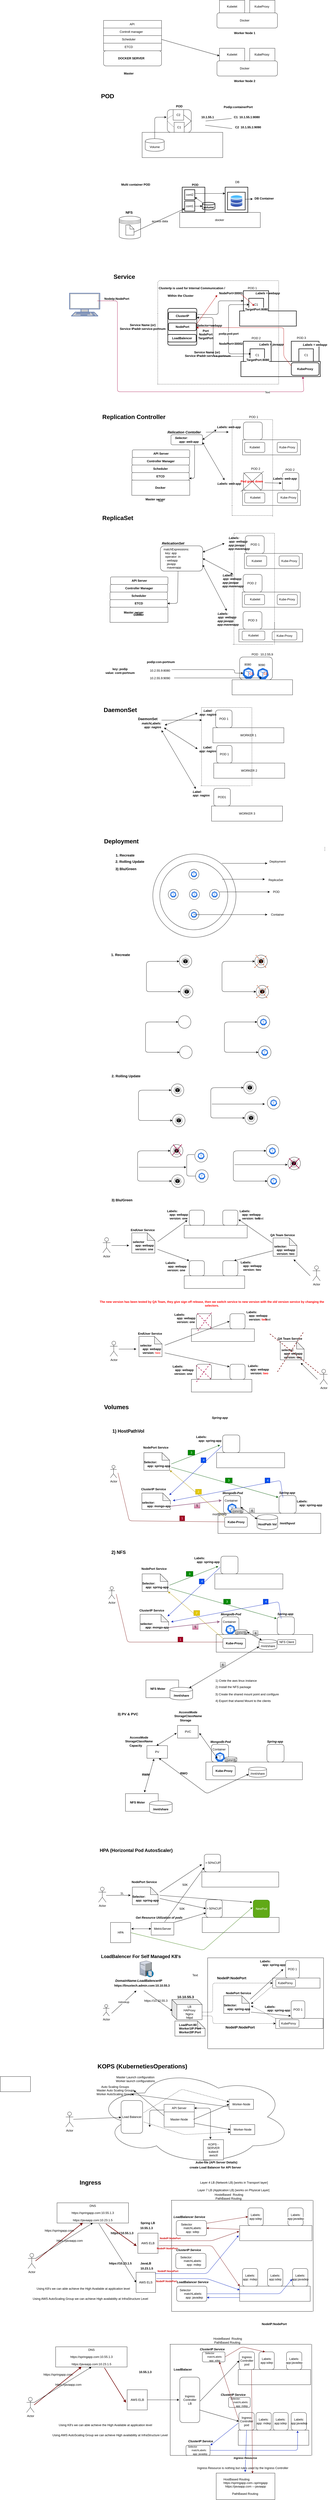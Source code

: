 <mxfile version="13.3.9" type="github">
  <diagram id="p2EOLXwsh8mRCK80WWZ6" name="Page-1">
    <mxGraphModel dx="1668" dy="850" grid="1" gridSize="10" guides="1" tooltips="1" connect="1" arrows="1" fold="1" page="0" pageScale="1" pageWidth="827" pageHeight="1169" background="none" math="0" shadow="0">
      <root>
        <mxCell id="0" />
        <mxCell id="1" parent="0" />
        <mxCell id="p9AXQlaozVL-q54wyYoi-161" value="" style="rounded=0;whiteSpace=wrap;html=1;" parent="1" vertex="1">
          <mxGeometry x="-350" y="-180" width="230" height="30" as="geometry" />
        </mxCell>
        <mxCell id="p9AXQlaozVL-q54wyYoi-162" value="API&amp;nbsp;" style="rounded=0;whiteSpace=wrap;html=1;" parent="1" vertex="1">
          <mxGeometry x="-350" y="-270" width="230" height="30" as="geometry" />
        </mxCell>
        <mxCell id="p9AXQlaozVL-q54wyYoi-163" value="" style="rounded=0;whiteSpace=wrap;html=1;" parent="1" vertex="1">
          <mxGeometry x="-350" y="-240" width="230" height="30" as="geometry" />
        </mxCell>
        <mxCell id="p9AXQlaozVL-q54wyYoi-164" value="" style="rounded=0;whiteSpace=wrap;html=1;" parent="1" vertex="1">
          <mxGeometry x="-350" y="-210" width="230" height="30" as="geometry" />
        </mxCell>
        <mxCell id="p9AXQlaozVL-q54wyYoi-165" value="" style="rounded=1;whiteSpace=wrap;html=1;" parent="1" vertex="1">
          <mxGeometry x="-350" y="-150" width="230" height="60" as="geometry" />
        </mxCell>
        <mxCell id="p9AXQlaozVL-q54wyYoi-166" value="&lt;b&gt;DOCKER SERVER&lt;/b&gt;" style="text;html=1;strokeColor=none;fillColor=none;align=center;verticalAlign=middle;whiteSpace=wrap;rounded=0;" parent="1" vertex="1">
          <mxGeometry x="-300" y="-130" width="120" height="20" as="geometry" />
        </mxCell>
        <mxCell id="p9AXQlaozVL-q54wyYoi-167" value="&lt;b&gt;Master&lt;/b&gt;" style="text;html=1;strokeColor=none;fillColor=none;align=center;verticalAlign=middle;whiteSpace=wrap;rounded=0;" parent="1" vertex="1">
          <mxGeometry x="-270" y="-70" width="40" height="20" as="geometry" />
        </mxCell>
        <mxCell id="p9AXQlaozVL-q54wyYoi-168" value="ETCD" style="text;html=1;strokeColor=none;fillColor=none;align=center;verticalAlign=middle;whiteSpace=wrap;rounded=0;" parent="1" vertex="1">
          <mxGeometry x="-270" y="-175" width="40" height="20" as="geometry" />
        </mxCell>
        <mxCell id="p9AXQlaozVL-q54wyYoi-169" value="Scheduler" style="text;html=1;strokeColor=none;fillColor=none;align=center;verticalAlign=middle;whiteSpace=wrap;rounded=0;" parent="1" vertex="1">
          <mxGeometry x="-270" y="-205" width="40" height="20" as="geometry" />
        </mxCell>
        <mxCell id="p9AXQlaozVL-q54wyYoi-170" value="Controll manager" style="text;html=1;strokeColor=none;fillColor=none;align=center;verticalAlign=middle;whiteSpace=wrap;rounded=0;" parent="1" vertex="1">
          <mxGeometry x="-310" y="-235" width="140" height="20" as="geometry" />
        </mxCell>
        <mxCell id="p9AXQlaozVL-q54wyYoi-171" value="" style="rounded=1;whiteSpace=wrap;html=1;" parent="1" vertex="1">
          <mxGeometry x="100.0" y="-300" width="240" height="60" as="geometry" />
        </mxCell>
        <mxCell id="p9AXQlaozVL-q54wyYoi-172" value="" style="rounded=1;whiteSpace=wrap;html=1;" parent="1" vertex="1">
          <mxGeometry x="100.0" y="-110" width="240" height="60" as="geometry" />
        </mxCell>
        <mxCell id="p9AXQlaozVL-q54wyYoi-173" value="Kubelet" style="rounded=0;whiteSpace=wrap;html=1;" parent="1" vertex="1">
          <mxGeometry x="110.0" y="-350" width="100" height="50" as="geometry" />
        </mxCell>
        <mxCell id="p9AXQlaozVL-q54wyYoi-174" value="KubeProxy&amp;nbsp;" style="rounded=0;whiteSpace=wrap;html=1;" parent="1" vertex="1">
          <mxGeometry x="230.0" y="-350" width="100" height="50" as="geometry" />
        </mxCell>
        <mxCell id="p9AXQlaozVL-q54wyYoi-175" value="&#xa;&#xa;&lt;span style=&quot;color: rgb(0, 0, 0); font-family: helvetica; font-size: 12px; font-style: normal; font-weight: 400; letter-spacing: normal; text-align: center; text-indent: 0px; text-transform: none; word-spacing: 0px; background-color: rgb(248, 249, 250); display: inline; float: none;&quot;&gt;KubeProxy&amp;nbsp;&lt;/span&gt;&#xa;&#xa;" style="rounded=0;whiteSpace=wrap;html=1;" parent="1" vertex="1">
          <mxGeometry x="230.0" y="-160" width="100" height="50" as="geometry" />
        </mxCell>
        <mxCell id="p9AXQlaozVL-q54wyYoi-176" value="&lt;span&gt;Kubelet&lt;/span&gt;" style="rounded=0;whiteSpace=wrap;html=1;" parent="1" vertex="1">
          <mxGeometry x="110.0" y="-160" width="100" height="50" as="geometry" />
        </mxCell>
        <mxCell id="p9AXQlaozVL-q54wyYoi-177" value="Docker&lt;span style=&quot;color: rgba(0 , 0 , 0 , 0) ; font-family: monospace ; font-size: 0px&quot;&gt;%3CmxGraphModel%3E%3Croot%3E%3CmxCell%20id%3D%220%22%2F%3E%3CmxCell%20id%3D%221%22%20parent%3D%220%22%2F%3E%3CmxCell%20id%3D%222%22%20value%3D%22%22%20style%3D%22rounded%3D0%3BwhiteSpace%3Dwrap%3Bhtml%3D1%3B%22%20vertex%3D%221%22%20parent%3D%221%22%3E%3CmxGeometry%20x%3D%22530%22%20y%3D%2270%22%20width%3D%22100%22%20height%3D%2250%22%20as%3D%22geometry%22%2F%3E%3C%2FmxCell%3E%3C%2Froot%3E%3C%2FmxGraphModel%3E&lt;/span&gt;" style="text;html=1;strokeColor=none;fillColor=none;align=center;verticalAlign=middle;whiteSpace=wrap;rounded=0;" parent="1" vertex="1">
          <mxGeometry x="190.0" y="-280" width="40" height="20" as="geometry" />
        </mxCell>
        <mxCell id="p9AXQlaozVL-q54wyYoi-178" value="Docker&lt;span style=&quot;color: rgba(0 , 0 , 0 , 0) ; font-family: monospace ; font-size: 0px&quot;&gt;%3CmxGraphModel%3E%3Croot%3E%3CmxCell%20id%3D%220%22%2F%3E%3CmxCell%20id%3D%221%22%20parent%3D%220%22%2F%3E%3CmxCell%20id%3D%222%22%20value%3D%22%22%20style%3D%22rounded%3D0%3BwhiteSpace%3Dwrap%3Bhtml%3D1%3B%22%20vertex%3D%221%22%20parent%3D%221%22%3E%3CmxGeometry%20x%3D%22530%22%20y%3D%2270%22%20width%3D%22100%22%20height%3D%2250%22%20as%3D%22geometry%22%2F%3E%3C%2FmxCell%3E%3C%2Froot%3E%3C%2FmxGraphModel%3E&lt;/span&gt;" style="text;html=1;strokeColor=none;fillColor=none;align=center;verticalAlign=middle;whiteSpace=wrap;rounded=0;" parent="1" vertex="1">
          <mxGeometry x="190.0" y="-90" width="40" height="20" as="geometry" />
        </mxCell>
        <mxCell id="p9AXQlaozVL-q54wyYoi-179" value="&lt;b&gt;Worker Node 1&lt;/b&gt;" style="text;html=1;strokeColor=none;fillColor=none;align=center;verticalAlign=middle;whiteSpace=wrap;rounded=0;" parent="1" vertex="1">
          <mxGeometry x="165.0" y="-230" width="90" height="20" as="geometry" />
        </mxCell>
        <mxCell id="p9AXQlaozVL-q54wyYoi-180" value="&lt;b&gt;Worker Node 2&lt;/b&gt;" style="text;html=1;strokeColor=none;fillColor=none;align=center;verticalAlign=middle;whiteSpace=wrap;rounded=0;" parent="1" vertex="1">
          <mxGeometry x="165.0" y="-40" width="90" height="20" as="geometry" />
        </mxCell>
        <mxCell id="p9AXQlaozVL-q54wyYoi-181" value="" style="shape=datastore;whiteSpace=wrap;html=1;" parent="1" vertex="1">
          <mxGeometry x="-288" y="505" width="85" height="90" as="geometry" />
        </mxCell>
        <mxCell id="p9AXQlaozVL-q54wyYoi-182" value="" style="shape=note;whiteSpace=wrap;size=16;html=1;dropTarget=0;fontStyle=1" parent="1" vertex="1">
          <mxGeometry x="-261.75" y="540" width="32.5" height="40" as="geometry" />
        </mxCell>
        <mxCell id="p9AXQlaozVL-q54wyYoi-183" value="&lt;b&gt;&lt;font style=&quot;font-size: 14px&quot;&gt;NFS&lt;/font&gt;&lt;/b&gt;" style="text;html=1;align=center;verticalAlign=middle;resizable=0;points=[];autosize=1;" parent="1" vertex="1">
          <mxGeometry x="-269.25" y="480" width="40" height="20" as="geometry" />
        </mxCell>
        <mxCell id="p9AXQlaozVL-q54wyYoi-184" value="docker&amp;nbsp;" style="rounded=0;whiteSpace=wrap;html=1;" parent="1" vertex="1">
          <mxGeometry x="-48" y="490" width="320" height="60" as="geometry" />
        </mxCell>
        <mxCell id="p9AXQlaozVL-q54wyYoi-185" value="" style="aspect=fixed;perimeter=ellipsePerimeter;html=1;align=center;shadow=0;dashed=0;spacingTop=3;image;image=img/lib/active_directory/databases.svg;imageBackground=none;imageBorder=none;strokeWidth=2;" parent="1" vertex="1">
          <mxGeometry x="152" y="420" width="51.02" height="50" as="geometry" />
        </mxCell>
        <mxCell id="p9AXQlaozVL-q54wyYoi-186" value="" style="rounded=0;whiteSpace=wrap;html=1;strokeWidth=2;" parent="1" vertex="1">
          <mxGeometry x="-38" y="390" width="90" height="100" as="geometry" />
        </mxCell>
        <mxCell id="p9AXQlaozVL-q54wyYoi-187" value="cont2" style="rounded=0;whiteSpace=wrap;html=1;strokeWidth=2;" parent="1" vertex="1">
          <mxGeometry x="-28" y="400" width="40" height="40" as="geometry" />
        </mxCell>
        <mxCell id="p9AXQlaozVL-q54wyYoi-188" value="cont1" style="rounded=0;whiteSpace=wrap;html=1;strokeWidth=2;" parent="1" vertex="1">
          <mxGeometry x="-28" y="445" width="40" height="40" as="geometry" />
        </mxCell>
        <mxCell id="p9AXQlaozVL-q54wyYoi-189" value="" style="rounded=0;whiteSpace=wrap;html=1;strokeWidth=2;fillColor=none;" parent="1" vertex="1">
          <mxGeometry x="132.51" y="390" width="90" height="100" as="geometry" />
        </mxCell>
        <mxCell id="p9AXQlaozVL-q54wyYoi-190" value="&lt;b&gt;volume&lt;/b&gt;" style="shape=cylinder;whiteSpace=wrap;html=1;boundedLbl=1;backgroundOutline=1;strokeWidth=2;fillColor=none;" parent="1" vertex="1">
          <mxGeometry x="42" y="450" width="50" height="30" as="geometry" />
        </mxCell>
        <mxCell id="p9AXQlaozVL-q54wyYoi-191" value="" style="endArrow=classic;html=1;exitX=0;exitY=0;exitDx=32.5;exitDy=28;exitPerimeter=0;entryX=0;entryY=0.75;entryDx=0;entryDy=0;" parent="1" source="p9AXQlaozVL-q54wyYoi-182" target="p9AXQlaozVL-q54wyYoi-188" edge="1">
          <mxGeometry width="50" height="50" relative="1" as="geometry">
            <mxPoint x="-68" y="580" as="sourcePoint" />
            <mxPoint x="-18" y="530" as="targetPoint" />
          </mxGeometry>
        </mxCell>
        <mxCell id="p9AXQlaozVL-q54wyYoi-192" value="" style="endArrow=classic;html=1;entryX=0;entryY=0.5;entryDx=0;entryDy=0;" parent="1" target="p9AXQlaozVL-q54wyYoi-190" edge="1">
          <mxGeometry width="50" height="50" relative="1" as="geometry">
            <mxPoint x="12" y="465.5" as="sourcePoint" />
            <mxPoint x="62" y="415.5" as="targetPoint" />
          </mxGeometry>
        </mxCell>
        <mxCell id="p9AXQlaozVL-q54wyYoi-193" value="" style="endArrow=classic;html=1;exitX=0.04;exitY=0.067;exitDx=0;exitDy=0;exitPerimeter=0;entryX=1;entryY=0.75;entryDx=0;entryDy=0;" parent="1" source="p9AXQlaozVL-q54wyYoi-190" target="p9AXQlaozVL-q54wyYoi-187" edge="1">
          <mxGeometry width="50" height="50" relative="1" as="geometry">
            <mxPoint x="-68" y="580" as="sourcePoint" />
            <mxPoint x="12" y="420" as="targetPoint" />
          </mxGeometry>
        </mxCell>
        <mxCell id="p9AXQlaozVL-q54wyYoi-194" value="" style="endArrow=classic;html=1;entryX=0;entryY=0.25;entryDx=0;entryDy=0;" parent="1" target="p9AXQlaozVL-q54wyYoi-189" edge="1">
          <mxGeometry width="50" height="50" relative="1" as="geometry">
            <mxPoint x="12" y="415" as="sourcePoint" />
            <mxPoint x="62" y="360" as="targetPoint" />
          </mxGeometry>
        </mxCell>
        <mxCell id="p9AXQlaozVL-q54wyYoi-195" value="&lt;b&gt;POD&lt;/b&gt;" style="text;html=1;align=center;verticalAlign=middle;resizable=0;points=[];autosize=1;" parent="1" vertex="1">
          <mxGeometry x="-7" y="371" width="40" height="20" as="geometry" />
        </mxCell>
        <mxCell id="p9AXQlaozVL-q54wyYoi-196" value="DB&amp;nbsp;" style="text;html=1;align=center;verticalAlign=middle;resizable=0;points=[];autosize=1;" parent="1" vertex="1">
          <mxGeometry x="162" y="360" width="40" height="20" as="geometry" />
        </mxCell>
        <mxCell id="p9AXQlaozVL-q54wyYoi-197" value="" style="rounded=0;whiteSpace=wrap;html=1;strokeWidth=2;fillColor=none;" parent="1" vertex="1">
          <mxGeometry x="142" y="410" width="70" height="70" as="geometry" />
        </mxCell>
        <mxCell id="p9AXQlaozVL-q54wyYoi-198" value="&lt;b&gt;DB Container&lt;/b&gt;" style="text;html=1;align=center;verticalAlign=middle;resizable=0;points=[];autosize=1;" parent="1" vertex="1">
          <mxGeometry x="242" y="425" width="90" height="20" as="geometry" />
        </mxCell>
        <mxCell id="p9AXQlaozVL-q54wyYoi-199" value="" style="endArrow=classic;html=1;" parent="1" target="p9AXQlaozVL-q54wyYoi-198" edge="1">
          <mxGeometry width="50" height="50" relative="1" as="geometry">
            <mxPoint x="212" y="438" as="sourcePoint" />
            <mxPoint x="262" y="390" as="targetPoint" />
          </mxGeometry>
        </mxCell>
        <mxCell id="p9AXQlaozVL-q54wyYoi-200" value="access data" style="text;html=1;align=center;verticalAlign=middle;resizable=0;points=[];autosize=1;" parent="1" vertex="1">
          <mxGeometry x="-167" y="515" width="80" height="20" as="geometry" />
        </mxCell>
        <mxCell id="p9AXQlaozVL-q54wyYoi-201" value="&lt;b&gt;Multi container POD&lt;/b&gt;" style="text;html=1;align=center;verticalAlign=middle;resizable=0;points=[];autosize=1;" parent="1" vertex="1">
          <mxGeometry x="-288" y="370" width="130" height="20" as="geometry" />
        </mxCell>
        <mxCell id="p9AXQlaozVL-q54wyYoi-202" value="&lt;br&gt;&lt;br&gt;&lt;br&gt;&lt;br&gt;&lt;br&gt;&lt;br&gt;&lt;br&gt;" style="text;html=1;align=center;verticalAlign=middle;resizable=0;points=[];autosize=1;" parent="1" vertex="1">
          <mxGeometry x="187" y="372" width="20" height="100" as="geometry" />
        </mxCell>
        <mxCell id="p9AXQlaozVL-q54wyYoi-203" value="" style="rounded=0;whiteSpace=wrap;html=1;strokeWidth=2;fillColor=none;" parent="1" vertex="1">
          <mxGeometry x="195" y="1080" width="315" height="60" as="geometry" />
        </mxCell>
        <mxCell id="p9AXQlaozVL-q54wyYoi-204" value="" style="rounded=0;whiteSpace=wrap;html=1;strokeWidth=2;fillColor=none;" parent="1" vertex="1">
          <mxGeometry x="190" y="880" width="225" height="60" as="geometry" />
        </mxCell>
        <mxCell id="p9AXQlaozVL-q54wyYoi-205" value="" style="rounded=0;whiteSpace=wrap;html=1;strokeWidth=2;fillColor=none;" parent="1" vertex="1">
          <mxGeometry x="205" y="1000" width="110" height="80" as="geometry" />
        </mxCell>
        <mxCell id="p9AXQlaozVL-q54wyYoi-206" value="" style="rounded=0;whiteSpace=wrap;html=1;strokeWidth=2;fillColor=none;" parent="1" vertex="1">
          <mxGeometry x="205" y="800" width="100" height="80" as="geometry" />
        </mxCell>
        <mxCell id="p9AXQlaozVL-q54wyYoi-207" value="C1" style="rounded=0;whiteSpace=wrap;html=1;strokeWidth=2;fillColor=none;" parent="1" vertex="1">
          <mxGeometry x="231.25" y="1030" width="57.5" height="50" as="geometry" />
        </mxCell>
        <mxCell id="p9AXQlaozVL-q54wyYoi-208" value="C1" style="rounded=0;whiteSpace=wrap;html=1;strokeWidth=2;fillColor=none;" parent="1" vertex="1">
          <mxGeometry x="226.25" y="830" width="58.75" height="50" as="geometry" />
        </mxCell>
        <mxCell id="p9AXQlaozVL-q54wyYoi-209" value="" style="endArrow=classic;startArrow=classic;html=1;entryX=0;entryY=0.5;entryDx=0;entryDy=0;" parent="1" edge="1">
          <mxGeometry width="50" height="50" relative="1" as="geometry">
            <mxPoint x="235" y="1050" as="sourcePoint" />
            <mxPoint x="227.25" y="855" as="targetPoint" />
            <Array as="points">
              <mxPoint x="146" y="1050" />
              <mxPoint x="146" y="855" />
            </Array>
          </mxGeometry>
        </mxCell>
        <mxCell id="p9AXQlaozVL-q54wyYoi-210" value="&lt;span&gt;&lt;b&gt;podip;pod-port&lt;/b&gt;&lt;/span&gt;" style="edgeLabel;html=1;align=center;verticalAlign=middle;resizable=0;points=[];fontStyle=0" parent="p9AXQlaozVL-q54wyYoi-209" vertex="1" connectable="0">
          <mxGeometry x="-0.143" relative="1" as="geometry">
            <mxPoint y="-13" as="offset" />
          </mxGeometry>
        </mxCell>
        <mxCell id="p9AXQlaozVL-q54wyYoi-211" value="POD 1" style="text;html=1;align=center;verticalAlign=middle;resizable=0;points=[];autosize=1;" parent="1" vertex="1">
          <mxGeometry x="215" y="780" width="50" height="20" as="geometry" />
        </mxCell>
        <mxCell id="p9AXQlaozVL-q54wyYoi-212" value="POD&amp;nbsp;2" style="text;html=1;align=center;verticalAlign=middle;resizable=0;points=[];autosize=1;" parent="1" vertex="1">
          <mxGeometry x="230" y="978" width="50" height="20" as="geometry" />
        </mxCell>
        <mxCell id="p9AXQlaozVL-q54wyYoi-213" value="&lt;b&gt;&lt;i&gt;Labels = javaapp&lt;/i&gt;&lt;/b&gt;" style="text;html=1;strokeColor=none;fillColor=none;align=center;verticalAlign=middle;whiteSpace=wrap;rounded=0;" parent="1" vertex="1">
          <mxGeometry x="256.53" y="1003" width="118.98" height="20" as="geometry" />
        </mxCell>
        <mxCell id="p9AXQlaozVL-q54wyYoi-214" value="&lt;b&gt;&lt;i&gt;Labels = webapp&lt;/i&gt;&lt;/b&gt;" style="text;html=1;align=center;verticalAlign=middle;resizable=0;points=[];autosize=1;" parent="1" vertex="1">
          <mxGeometry x="246.02" y="800" width="110" height="20" as="geometry" />
        </mxCell>
        <mxCell id="p9AXQlaozVL-q54wyYoi-215" value="&lt;b&gt;Service Name (or)&lt;br&gt;Service IPaddr:service-portnum&lt;/b&gt;" style="text;html=1;align=center;verticalAlign=middle;resizable=0;points=[];autosize=1;" parent="1" vertex="1">
          <mxGeometry x="-295" y="927.75" width="200" height="30" as="geometry" />
        </mxCell>
        <mxCell id="p9AXQlaozVL-q54wyYoi-216" value="&lt;b&gt;&lt;i&gt;Selector=webapp&lt;/i&gt;&lt;/b&gt;" style="text;html=1;align=center;verticalAlign=middle;resizable=0;points=[];autosize=1;" parent="1" vertex="1">
          <mxGeometry x="15.0" y="927.75" width="110" height="20" as="geometry" />
        </mxCell>
        <mxCell id="p9AXQlaozVL-q54wyYoi-217" value="" style="rounded=1;whiteSpace=wrap;html=1;absoluteArcSize=1;arcSize=14;strokeWidth=2;fillColor=none;" parent="1" vertex="1">
          <mxGeometry x="-95" y="870" width="115" height="145.5" as="geometry" />
        </mxCell>
        <mxCell id="p9AXQlaozVL-q54wyYoi-218" value="&lt;b&gt;ClusterIP&lt;/b&gt;" style="rounded=1;whiteSpace=wrap;html=1;strokeWidth=2;fillColor=none;" parent="1" vertex="1">
          <mxGeometry x="-92.5" y="884.5" width="110" height="30" as="geometry" />
        </mxCell>
        <mxCell id="p9AXQlaozVL-q54wyYoi-219" value="&lt;b&gt;NodePort&lt;/b&gt;" style="rounded=1;whiteSpace=wrap;html=1;strokeWidth=2;fillColor=none;" parent="1" vertex="1">
          <mxGeometry x="-92.5" y="927.75" width="110" height="30" as="geometry" />
        </mxCell>
        <mxCell id="p9AXQlaozVL-q54wyYoi-220" value="&lt;b&gt;LoadBalencer&lt;/b&gt;" style="rounded=1;whiteSpace=wrap;html=1;strokeWidth=2;fillColor=none;" parent="1" vertex="1">
          <mxGeometry x="-95" y="973" width="112.5" height="30" as="geometry" />
        </mxCell>
        <mxCell id="p9AXQlaozVL-q54wyYoi-221" value="" style="endArrow=classic;html=1;entryX=0;entryY=0.5;entryDx=0;entryDy=0;exitX=1.026;exitY=0.165;exitDx=0;exitDy=0;exitPerimeter=0;" parent="1" source="p9AXQlaozVL-q54wyYoi-217" target="p9AXQlaozVL-q54wyYoi-206" edge="1">
          <mxGeometry width="50" height="50" relative="1" as="geometry">
            <mxPoint x="145" y="970" as="sourcePoint" />
            <mxPoint x="195" y="920" as="targetPoint" />
            <Array as="points">
              <mxPoint x="105" y="894" />
              <mxPoint x="105" y="840" />
            </Array>
          </mxGeometry>
        </mxCell>
        <mxCell id="p9AXQlaozVL-q54wyYoi-222" value="" style="endArrow=none;dashed=1;html=1;" parent="1" edge="1">
          <mxGeometry width="50" height="50" relative="1" as="geometry">
            <mxPoint x="-135" y="890" as="sourcePoint" />
            <mxPoint x="345" y="760" as="targetPoint" />
            <Array as="points">
              <mxPoint x="-135" y="760" />
            </Array>
          </mxGeometry>
        </mxCell>
        <mxCell id="p9AXQlaozVL-q54wyYoi-223" value="" style="endArrow=none;dashed=1;html=1;" parent="1" edge="1">
          <mxGeometry width="50" height="50" relative="1" as="geometry">
            <mxPoint x="345" y="1170" as="sourcePoint" />
            <mxPoint x="345" y="760" as="targetPoint" />
          </mxGeometry>
        </mxCell>
        <mxCell id="p9AXQlaozVL-q54wyYoi-224" value="" style="endArrow=none;dashed=1;html=1;" parent="1" edge="1">
          <mxGeometry width="50" height="50" relative="1" as="geometry">
            <mxPoint x="-135" y="1170" as="sourcePoint" />
            <mxPoint x="345" y="1170" as="targetPoint" />
          </mxGeometry>
        </mxCell>
        <mxCell id="p9AXQlaozVL-q54wyYoi-225" value="" style="endArrow=none;dashed=1;html=1;" parent="1" edge="1">
          <mxGeometry width="50" height="50" relative="1" as="geometry">
            <mxPoint x="-135" y="1170" as="sourcePoint" />
            <mxPoint x="-135" y="890" as="targetPoint" />
          </mxGeometry>
        </mxCell>
        <mxCell id="p9AXQlaozVL-q54wyYoi-226" value="&lt;b&gt;ClusterIp is used for Internal Communication /&lt;/b&gt;" style="text;html=1;align=center;verticalAlign=middle;resizable=0;points=[];autosize=1;" parent="1" vertex="1">
          <mxGeometry x="-140" y="780" width="280" height="20" as="geometry" />
        </mxCell>
        <mxCell id="p9AXQlaozVL-q54wyYoi-227" value="&lt;b&gt;Within the Cluster&lt;/b&gt;" style="text;html=1;align=center;verticalAlign=middle;resizable=0;points=[];autosize=1;" parent="1" vertex="1">
          <mxGeometry x="-105" y="810" width="120" height="20" as="geometry" />
        </mxCell>
        <mxCell id="p9AXQlaozVL-q54wyYoi-228" value="C1" style="rounded=0;whiteSpace=wrap;html=1;strokeWidth=2;fillColor=none;" parent="1" vertex="1">
          <mxGeometry x="425" y="1030" width="57.5" height="50" as="geometry" />
        </mxCell>
        <mxCell id="p9AXQlaozVL-q54wyYoi-229" value="" style="rounded=0;whiteSpace=wrap;html=1;strokeWidth=2;fillColor=none;" parent="1" vertex="1">
          <mxGeometry x="395" y="1000" width="110" height="80" as="geometry" />
        </mxCell>
        <mxCell id="p9AXQlaozVL-q54wyYoi-230" value="&lt;span style=&quot;color: rgb(0 , 0 , 0) ; font-family: &amp;#34;helvetica&amp;#34; ; font-size: 12px ; font-style: normal ; font-weight: 400 ; letter-spacing: normal ; text-align: center ; text-indent: 0px ; text-transform: none ; word-spacing: 0px ; background-color: rgb(255 , 255 , 255) ; display: inline ; float: none&quot;&gt;POD 3&lt;/span&gt;" style="text;whiteSpace=wrap;html=1;" parent="1" vertex="1">
          <mxGeometry x="415" y="973" width="60" height="30" as="geometry" />
        </mxCell>
        <mxCell id="p9AXQlaozVL-q54wyYoi-231" value="&lt;b style=&quot;color: rgb(0, 0, 0); font-family: helvetica; font-size: 12px; font-style: normal; letter-spacing: normal; text-align: center; text-indent: 0px; text-transform: none; word-spacing: 0px; background-color: rgb(255, 255, 255);&quot;&gt;&lt;i&gt;Labels = webapp&lt;/i&gt;&lt;/b&gt;" style="text;whiteSpace=wrap;html=1;" parent="1" vertex="1">
          <mxGeometry x="439.06" y="1000" width="120" height="30" as="geometry" />
        </mxCell>
        <mxCell id="p9AXQlaozVL-q54wyYoi-232" value="&lt;span style=&quot;color: rgb(0 , 0 , 0) ; font-family: &amp;#34;helvetica&amp;#34; ; font-size: 12px ; font-style: normal ; letter-spacing: normal ; text-align: center ; text-indent: 0px ; text-transform: none ; word-spacing: 0px ; background-color: rgb(255 , 255 , 255) ; display: inline ; float: none&quot;&gt;&lt;b&gt;TargetPort:8080&lt;/b&gt;&lt;/span&gt;" style="text;whiteSpace=wrap;html=1;" parent="1" vertex="1">
          <mxGeometry x="210" y="860" width="110" height="30" as="geometry" />
        </mxCell>
        <mxCell id="p9AXQlaozVL-q54wyYoi-233" value="&lt;span style=&quot;color: rgb(0 , 0 , 0) ; font-family: &amp;#34;helvetica&amp;#34; ; font-size: 12px ; font-style: normal ; letter-spacing: normal ; text-align: center ; text-indent: 0px ; text-transform: none ; word-spacing: 0px ; background-color: rgb(255 , 255 , 255) ; display: inline ; float: none&quot;&gt;&lt;b&gt;TargetPort:8080&lt;/b&gt;&lt;/span&gt;" style="text;whiteSpace=wrap;html=1;" parent="1" vertex="1">
          <mxGeometry x="215" y="1060" width="110" height="30" as="geometry" />
        </mxCell>
        <mxCell id="p9AXQlaozVL-q54wyYoi-234" value="&lt;b&gt;NodePort=30001&lt;/b&gt;" style="text;html=1;align=center;verticalAlign=middle;resizable=0;points=[];autosize=1;" parent="1" vertex="1">
          <mxGeometry x="100" y="800" width="110" height="20" as="geometry" />
        </mxCell>
        <mxCell id="p9AXQlaozVL-q54wyYoi-235" value="&lt;b&gt;NodePort=30002&lt;/b&gt;" style="text;html=1;align=center;verticalAlign=middle;resizable=0;points=[];autosize=1;" parent="1" vertex="1">
          <mxGeometry x="100" y="1000" width="110" height="20" as="geometry" />
        </mxCell>
        <mxCell id="p9AXQlaozVL-q54wyYoi-236" value="&lt;b&gt;Port&lt;br&gt;NodePort&lt;br&gt;TargetPort&lt;/b&gt;" style="text;html=1;align=center;verticalAlign=middle;resizable=0;points=[];autosize=1;" parent="1" vertex="1">
          <mxGeometry x="15.0" y="947.75" width="80" height="50" as="geometry" />
        </mxCell>
        <mxCell id="p9AXQlaozVL-q54wyYoi-237" value="&lt;b style=&quot;color: rgb(0 , 0 , 0) ; font-family: &amp;#34;helvetica&amp;#34; ; font-size: 12px ; font-style: normal ; letter-spacing: normal ; text-align: center ; text-indent: 0px ; text-transform: none ; word-spacing: 0px ; background-color: rgb(255 , 255 , 255)&quot;&gt;&amp;nbsp; &amp;nbsp; &amp;nbsp; &amp;nbsp; &amp;nbsp; &amp;nbsp;Service Name (or)&lt;br&gt;Service IPaddr:service-portnum&lt;/b&gt;" style="text;whiteSpace=wrap;html=1;" parent="1" vertex="1">
          <mxGeometry x="-28.75" y="1030" width="260" height="40" as="geometry" />
        </mxCell>
        <mxCell id="p9AXQlaozVL-q54wyYoi-238" value="" style="endArrow=classic;html=1;entryX=1;entryY=0.25;entryDx=0;entryDy=0;exitX=0;exitY=0.75;exitDx=0;exitDy=0;" parent="1" edge="1">
          <mxGeometry width="50" height="50" relative="1" as="geometry">
            <mxPoint x="205" y="1060" as="sourcePoint" />
            <mxPoint x="20" y="906.375" as="targetPoint" />
            <Array as="points">
              <mxPoint x="85" y="1060" />
              <mxPoint x="85" y="906" />
            </Array>
          </mxGeometry>
        </mxCell>
        <mxCell id="p9AXQlaozVL-q54wyYoi-239" value="" style="fontColor=#0066CC;verticalAlign=top;verticalLabelPosition=bottom;labelPosition=center;align=center;html=1;outlineConnect=0;fillColor=#CCCCCC;strokeColor=#6881B3;gradientColor=none;gradientDirection=north;strokeWidth=2;shape=mxgraph.networks.terminal;" parent="1" vertex="1">
          <mxGeometry x="-485" y="810" width="120" height="90" as="geometry" />
        </mxCell>
        <mxCell id="p9AXQlaozVL-q54wyYoi-240" value="" style="endArrow=classic;html=1;exitX=0.917;exitY=0.333;exitDx=0;exitDy=0;exitPerimeter=0;fillColor=#d80073;strokeColor=#A50040;" parent="1" source="p9AXQlaozVL-q54wyYoi-239" edge="1">
          <mxGeometry width="50" height="50" relative="1" as="geometry">
            <mxPoint x="-365" y="845" as="sourcePoint" />
            <mxPoint x="441" y="1140" as="targetPoint" />
            <Array as="points">
              <mxPoint x="-295" y="840" />
              <mxPoint x="-295" y="1200" />
              <mxPoint x="445" y="1200" />
            </Array>
          </mxGeometry>
        </mxCell>
        <mxCell id="p9AXQlaozVL-q54wyYoi-241" value="Text" style="edgeLabel;html=1;align=center;verticalAlign=middle;resizable=0;points=[];" parent="p9AXQlaozVL-q54wyYoi-240" vertex="1" connectable="0">
          <mxGeometry x="0.669" y="-2" relative="1" as="geometry">
            <mxPoint as="offset" />
          </mxGeometry>
        </mxCell>
        <mxCell id="p9AXQlaozVL-q54wyYoi-242" value="&lt;b&gt;KubeProxy&lt;/b&gt;" style="rounded=1;whiteSpace=wrap;html=1;strokeWidth=2;fillColor=none;" parent="1" vertex="1">
          <mxGeometry x="395" y="1085" width="110" height="50" as="geometry" />
        </mxCell>
        <mxCell id="p9AXQlaozVL-q54wyYoi-243" value="" style="endArrow=classic;html=1;entryX=0.038;entryY=-0.035;entryDx=0;entryDy=0;entryPerimeter=0;fillColor=#e51400;strokeColor=#B30000;exitX=0;exitY=0.25;exitDx=0;exitDy=0;" parent="1" source="p9AXQlaozVL-q54wyYoi-242" target="p9AXQlaozVL-q54wyYoi-236" edge="1">
          <mxGeometry width="50" height="50" relative="1" as="geometry">
            <mxPoint x="392" y="1060" as="sourcePoint" />
            <mxPoint x="355" y="970" as="targetPoint" />
            <Array as="points">
              <mxPoint x="365" y="1060" />
              <mxPoint x="365" y="946" />
            </Array>
          </mxGeometry>
        </mxCell>
        <mxCell id="p9AXQlaozVL-q54wyYoi-244" value="" style="endArrow=classic;html=1;strokeColor=#B30000;entryX=0.009;entryY=0.85;entryDx=0;entryDy=0;entryPerimeter=0;" parent="1" target="p9AXQlaozVL-q54wyYoi-234" edge="1">
          <mxGeometry width="50" height="50" relative="1" as="geometry">
            <mxPoint x="17.5" y="934.5" as="sourcePoint" />
            <mxPoint x="67.5" y="884.5" as="targetPoint" />
          </mxGeometry>
        </mxCell>
        <mxCell id="p9AXQlaozVL-q54wyYoi-245" value="" style="endArrow=classic;html=1;strokeColor=#B30000;" parent="1" target="p9AXQlaozVL-q54wyYoi-232" edge="1">
          <mxGeometry width="50" height="50" relative="1" as="geometry">
            <mxPoint x="196.02" y="815" as="sourcePoint" />
            <mxPoint x="246.02" y="765" as="targetPoint" />
            <Array as="points">
              <mxPoint x="215" y="830" />
            </Array>
          </mxGeometry>
        </mxCell>
        <mxCell id="p9AXQlaozVL-q54wyYoi-246" value="&lt;b&gt;NodeIp:NodePort&lt;/b&gt;" style="text;html=1;align=center;verticalAlign=middle;resizable=0;points=[];autosize=1;" parent="1" vertex="1">
          <mxGeometry x="-353" y="822" width="110" height="20" as="geometry" />
        </mxCell>
        <mxCell id="p9AXQlaozVL-q54wyYoi-247" value="&lt;h1&gt;Replication Controller&amp;nbsp;&lt;/h1&gt;" style="text;html=1;strokeColor=none;fillColor=none;spacing=5;spacingTop=-20;whiteSpace=wrap;overflow=hidden;rounded=0;" parent="1" vertex="1">
          <mxGeometry x="-360" y="1280" width="310" height="40" as="geometry" />
        </mxCell>
        <mxCell id="p9AXQlaozVL-q54wyYoi-248" value="&lt;b&gt;Docker&amp;nbsp;&lt;/b&gt;" style="rounded=0;whiteSpace=wrap;html=1;" parent="1" vertex="1">
          <mxGeometry x="-238" y="1550" width="230" height="60" as="geometry" />
        </mxCell>
        <mxCell id="p9AXQlaozVL-q54wyYoi-249" value="" style="rounded=0;whiteSpace=wrap;html=1;" parent="1" vertex="1">
          <mxGeometry x="201.53" y="1390" width="230" height="60" as="geometry" />
        </mxCell>
        <mxCell id="p9AXQlaozVL-q54wyYoi-250" value="" style="rounded=0;whiteSpace=wrap;html=1;" parent="1" vertex="1">
          <mxGeometry x="201.53" y="1590" width="230" height="60" as="geometry" />
        </mxCell>
        <mxCell id="p9AXQlaozVL-q54wyYoi-251" value="&lt;b&gt;ETCD&lt;/b&gt;" style="rounded=1;whiteSpace=wrap;html=1;" parent="1" vertex="1">
          <mxGeometry x="-238" y="1520" width="228" height="30" as="geometry" />
        </mxCell>
        <mxCell id="p9AXQlaozVL-q54wyYoi-252" value="&lt;b&gt;Scheduler&lt;/b&gt;" style="rounded=1;whiteSpace=wrap;html=1;" parent="1" vertex="1">
          <mxGeometry x="-238" y="1490" width="228" height="30" as="geometry" />
        </mxCell>
        <mxCell id="p9AXQlaozVL-q54wyYoi-253" value="&lt;b&gt;Controller Manager&lt;/b&gt;" style="rounded=1;whiteSpace=wrap;html=1;" parent="1" vertex="1">
          <mxGeometry x="-237" y="1460" width="228" height="30" as="geometry" />
        </mxCell>
        <mxCell id="p9AXQlaozVL-q54wyYoi-254" value="&lt;b&gt;API Server&lt;/b&gt;" style="rounded=1;whiteSpace=wrap;html=1;" parent="1" vertex="1">
          <mxGeometry x="-236" y="1430" width="228" height="30" as="geometry" />
        </mxCell>
        <mxCell id="p9AXQlaozVL-q54wyYoi-255" value="&lt;b&gt;Master server&lt;/b&gt;" style="text;html=1;align=center;verticalAlign=middle;resizable=0;points=[];autosize=1;" parent="1" vertex="1">
          <mxGeometry x="-190" y="1610" width="90" height="32" as="geometry" />
        </mxCell>
        <mxCell id="p9AXQlaozVL-q54wyYoi-256" value="Text" style="text;html=1;align=center;verticalAlign=middle;resizable=0;points=[];autosize=1;" parent="p9AXQlaozVL-q54wyYoi-255" vertex="1">
          <mxGeometry x="45" y="12" width="40" height="20" as="geometry" />
        </mxCell>
        <mxCell id="p9AXQlaozVL-q54wyYoi-257" value="" style="rounded=1;whiteSpace=wrap;html=1;" parent="1" vertex="1">
          <mxGeometry x="205" y="1520" width="75" height="70" as="geometry" />
        </mxCell>
        <mxCell id="p9AXQlaozVL-q54wyYoi-258" value="" style="rounded=1;whiteSpace=wrap;html=1;" parent="1" vertex="1">
          <mxGeometry x="205" y="1320" width="75" height="70" as="geometry" />
        </mxCell>
        <mxCell id="p9AXQlaozVL-q54wyYoi-259" value="Kubelet" style="rounded=1;whiteSpace=wrap;html=1;" parent="1" vertex="1">
          <mxGeometry x="210" y="1400" width="80" height="40" as="geometry" />
        </mxCell>
        <mxCell id="p9AXQlaozVL-q54wyYoi-260" value="Kube-Proxy" style="rounded=1;whiteSpace=wrap;html=1;" parent="1" vertex="1">
          <mxGeometry x="338.98" y="1400" width="80" height="40" as="geometry" />
        </mxCell>
        <mxCell id="p9AXQlaozVL-q54wyYoi-261" value="" style="rounded=1;whiteSpace=wrap;html=1;" parent="1" vertex="1">
          <mxGeometry x="340" y="1600" width="80" height="40" as="geometry" />
        </mxCell>
        <mxCell id="p9AXQlaozVL-q54wyYoi-262" value="" style="rounded=1;whiteSpace=wrap;html=1;" parent="1" vertex="1">
          <mxGeometry x="210.0" y="1600" width="80" height="40" as="geometry" />
        </mxCell>
        <mxCell id="p9AXQlaozVL-q54wyYoi-263" value="&lt;span style=&quot;color: rgb(0, 0, 0); font-family: helvetica; font-size: 12px; font-style: normal; font-weight: 400; letter-spacing: normal; text-align: center; text-indent: 0px; text-transform: none; word-spacing: 0px; background-color: rgb(255, 255, 255); display: inline; float: none;&quot;&gt;Kubelet&lt;/span&gt;" style="text;whiteSpace=wrap;html=1;" parent="1" vertex="1">
          <mxGeometry x="230" y="1605" width="70" height="30" as="geometry" />
        </mxCell>
        <mxCell id="p9AXQlaozVL-q54wyYoi-264" value="&lt;span style=&quot;color: rgb(0, 0, 0); font-family: helvetica; font-size: 12px; font-style: normal; font-weight: 400; letter-spacing: normal; text-align: center; text-indent: 0px; text-transform: none; word-spacing: 0px; background-color: rgb(255, 255, 255); display: inline; float: none;&quot;&gt;Kube-Proxy&lt;/span&gt;" style="text;whiteSpace=wrap;html=1;" parent="1" vertex="1">
          <mxGeometry x="350" y="1605" width="90" height="30" as="geometry" />
        </mxCell>
        <mxCell id="p9AXQlaozVL-q54wyYoi-265" value="" style="endArrow=none;dashed=1;html=1;" parent="1" edge="1">
          <mxGeometry width="50" height="50" relative="1" as="geometry">
            <mxPoint x="160" y="1651" as="sourcePoint" />
            <mxPoint x="160" y="1310" as="targetPoint" />
          </mxGeometry>
        </mxCell>
        <mxCell id="p9AXQlaozVL-q54wyYoi-266" value="" style="endArrow=none;dashed=1;html=1;" parent="1" edge="1">
          <mxGeometry width="50" height="50" relative="1" as="geometry">
            <mxPoint x="161" y="1310" as="sourcePoint" />
            <mxPoint x="320" y="1310" as="targetPoint" />
          </mxGeometry>
        </mxCell>
        <mxCell id="p9AXQlaozVL-q54wyYoi-267" value="" style="endArrow=none;dashed=1;html=1;" parent="1" edge="1">
          <mxGeometry width="50" height="50" relative="1" as="geometry">
            <mxPoint x="321" y="1693" as="sourcePoint" />
            <mxPoint x="321" y="1310" as="targetPoint" />
          </mxGeometry>
        </mxCell>
        <mxCell id="p9AXQlaozVL-q54wyYoi-268" value="" style="endArrow=none;dashed=1;html=1;" parent="1" edge="1">
          <mxGeometry width="50" height="50" relative="1" as="geometry">
            <mxPoint x="161" y="1690" as="sourcePoint" />
            <mxPoint x="321" y="1690" as="targetPoint" />
          </mxGeometry>
        </mxCell>
        <mxCell id="p9AXQlaozVL-q54wyYoi-269" value="" style="endArrow=none;dashed=1;html=1;" parent="1" edge="1">
          <mxGeometry width="50" height="50" relative="1" as="geometry">
            <mxPoint x="160" y="1690" as="sourcePoint" />
            <mxPoint x="160" y="1650" as="targetPoint" />
          </mxGeometry>
        </mxCell>
        <mxCell id="p9AXQlaozVL-q54wyYoi-270" value="&lt;h3&gt;&lt;b&gt;&lt;i&gt;Relication Contoller&lt;/i&gt;&lt;/b&gt;&lt;/h3&gt;" style="text;html=1;strokeColor=none;fillColor=none;align=center;verticalAlign=middle;whiteSpace=wrap;rounded=0;" parent="1" vertex="1">
          <mxGeometry x="-110" y="1350" width="160" height="20" as="geometry" />
        </mxCell>
        <mxCell id="p9AXQlaozVL-q54wyYoi-271" value="" style="endArrow=classic;html=1;" parent="1" edge="1">
          <mxGeometry width="50" height="50" relative="1" as="geometry">
            <mxPoint x="56.25" y="1360" as="sourcePoint" />
            <mxPoint x="146.25" y="1359.5" as="targetPoint" />
            <Array as="points">
              <mxPoint x="96.25" y="1359.5" />
            </Array>
          </mxGeometry>
        </mxCell>
        <mxCell id="p9AXQlaozVL-q54wyYoi-272" value="" style="endArrow=none;html=1;" parent="1" edge="1">
          <mxGeometry width="50" height="50" relative="1" as="geometry">
            <mxPoint x="195" y="1595" as="sourcePoint" />
            <mxPoint x="285" y="1515" as="targetPoint" />
            <Array as="points" />
          </mxGeometry>
        </mxCell>
        <mxCell id="p9AXQlaozVL-q54wyYoi-273" value="" style="endArrow=none;html=1;" parent="1" edge="1">
          <mxGeometry width="50" height="50" relative="1" as="geometry">
            <mxPoint x="275" y="1590" as="sourcePoint" />
            <mxPoint x="205" y="1520" as="targetPoint" />
          </mxGeometry>
        </mxCell>
        <mxCell id="p9AXQlaozVL-q54wyYoi-274" value="" style="rounded=1;whiteSpace=wrap;html=1;" parent="1" vertex="1">
          <mxGeometry x="360" y="1520" width="65" height="70" as="geometry" />
        </mxCell>
        <mxCell id="p9AXQlaozVL-q54wyYoi-275" value="POD 2" style="text;html=1;align=center;verticalAlign=middle;resizable=0;points=[];autosize=1;" parent="1" vertex="1">
          <mxGeometry x="228" y="1495" width="50" height="20" as="geometry" />
        </mxCell>
        <mxCell id="p9AXQlaozVL-q54wyYoi-276" value="&lt;span style=&quot;color: rgb(0, 0, 0); font-family: helvetica; font-size: 12px; font-style: normal; font-weight: 400; letter-spacing: normal; text-align: center; text-indent: 0px; text-transform: none; word-spacing: 0px; background-color: rgb(255, 255, 255); display: inline; float: none;&quot;&gt;POD 2&lt;/span&gt;" style="text;whiteSpace=wrap;html=1;" parent="1" vertex="1">
          <mxGeometry x="370" y="1495" width="60" height="30" as="geometry" />
        </mxCell>
        <mxCell id="p9AXQlaozVL-q54wyYoi-277" value="POD 1" style="text;html=1;align=center;verticalAlign=middle;resizable=0;points=[];autosize=1;" parent="1" vertex="1">
          <mxGeometry x="220" y="1290" width="50" height="20" as="geometry" />
        </mxCell>
        <mxCell id="p9AXQlaozVL-q54wyYoi-278" value="&lt;div style=&quot;text-align: left&quot;&gt;&lt;b&gt;&lt;i&gt;Selector&lt;/i&gt;&lt;/b&gt;:&lt;/div&gt;&lt;b&gt;&lt;i&gt;&amp;nbsp; &amp;nbsp; &amp;nbsp;app: web-app&lt;/i&gt;&lt;/b&gt;" style="rounded=1;whiteSpace=wrap;html=1;" parent="1" vertex="1">
          <mxGeometry x="-82.5" y="1370" width="125" height="40" as="geometry" />
        </mxCell>
        <mxCell id="p9AXQlaozVL-q54wyYoi-279" value="&lt;i&gt;&lt;b&gt;Labels: web-app&lt;/b&gt;&lt;/i&gt;" style="text;html=1;align=center;verticalAlign=middle;resizable=0;points=[];autosize=1;" parent="1" vertex="1">
          <mxGeometry x="91.53" y="1330" width="110" height="20" as="geometry" />
        </mxCell>
        <mxCell id="p9AXQlaozVL-q54wyYoi-280" value="&lt;i style=&quot;font-family: &amp;#34;helvetica&amp;#34; ; text-align: center&quot;&gt;&lt;b&gt;Labels: web-app&lt;/b&gt;&lt;/i&gt;" style="text;whiteSpace=wrap;html=1;" parent="1" vertex="1">
          <mxGeometry x="100" y="1550" width="120" height="30" as="geometry" />
        </mxCell>
        <mxCell id="p9AXQlaozVL-q54wyYoi-281" value="" style="endArrow=classic;startArrow=classic;html=1;entryX=0.059;entryY=1;entryDx=0;entryDy=0;entryPerimeter=0;exitX=1;exitY=0.5;exitDx=0;exitDy=0;" parent="1" source="p9AXQlaozVL-q54wyYoi-278" target="p9AXQlaozVL-q54wyYoi-279" edge="1">
          <mxGeometry width="50" height="50" relative="1" as="geometry">
            <mxPoint x="50" y="1380" as="sourcePoint" />
            <mxPoint x="90" y="1290" as="targetPoint" />
          </mxGeometry>
        </mxCell>
        <mxCell id="p9AXQlaozVL-q54wyYoi-282" value="" style="endArrow=classic;startArrow=classic;html=1;entryX=1;entryY=0.75;entryDx=0;entryDy=0;exitX=0.25;exitY=0;exitDx=0;exitDy=0;" parent="1" source="p9AXQlaozVL-q54wyYoi-280" target="p9AXQlaozVL-q54wyYoi-278" edge="1">
          <mxGeometry width="50" height="50" relative="1" as="geometry">
            <mxPoint x="97" y="1560" as="sourcePoint" />
            <mxPoint x="147" y="1510" as="targetPoint" />
          </mxGeometry>
        </mxCell>
        <mxCell id="p9AXQlaozVL-q54wyYoi-283" value="&lt;i style=&quot;color: rgb(0, 0, 0); font-size: 12px; font-weight: 400; letter-spacing: normal; text-indent: 0px; text-transform: none; word-spacing: 0px; font-family: helvetica; text-align: center; background-color: rgb(255, 255, 255);&quot;&gt;&lt;b&gt;Labels: web-app&lt;/b&gt;&lt;/i&gt;" style="text;whiteSpace=wrap;html=1;" parent="1" vertex="1">
          <mxGeometry x="321" y="1530" width="120" height="30" as="geometry" />
        </mxCell>
        <mxCell id="p9AXQlaozVL-q54wyYoi-284" value="&lt;b&gt;&lt;font color=&quot;#f50000&quot;&gt;Pod goes down&lt;/font&gt;&lt;/b&gt;&amp;nbsp;" style="text;html=1;strokeColor=none;fillColor=none;align=center;verticalAlign=middle;whiteSpace=wrap;rounded=0;" parent="1" vertex="1">
          <mxGeometry x="190" y="1545" width="100" height="20" as="geometry" />
        </mxCell>
        <mxCell id="p9AXQlaozVL-q54wyYoi-285" value="" style="endArrow=classic;html=1;entryX=-0.062;entryY=0.6;entryDx=0;entryDy=0;entryPerimeter=0;" parent="1" target="p9AXQlaozVL-q54wyYoi-274" edge="1">
          <mxGeometry width="50" height="50" relative="1" as="geometry">
            <mxPoint x="288.98" y="1560" as="sourcePoint" />
            <mxPoint x="338.98" y="1510" as="targetPoint" />
          </mxGeometry>
        </mxCell>
        <mxCell id="p9AXQlaozVL-q54wyYoi-286" value="&lt;h1&gt;ReplicaSet&lt;/h1&gt;" style="text;html=1;strokeColor=none;fillColor=none;spacing=5;spacingTop=-20;whiteSpace=wrap;overflow=hidden;rounded=0;" parent="1" vertex="1">
          <mxGeometry x="-360" y="1680" width="180" height="40" as="geometry" />
        </mxCell>
        <mxCell id="p9AXQlaozVL-q54wyYoi-287" value="" style="endArrow=classic;html=1;exitX=0.75;exitY=1;exitDx=0;exitDy=0;entryX=1;entryY=0.75;entryDx=0;entryDy=0;" parent="1" source="p9AXQlaozVL-q54wyYoi-278" target="p9AXQlaozVL-q54wyYoi-251" edge="1">
          <mxGeometry width="50" height="50" relative="1" as="geometry">
            <mxPoint x="60" y="1560" as="sourcePoint" />
            <mxPoint x="110" y="1510" as="targetPoint" />
            <Array as="points">
              <mxPoint x="11" y="1543" />
            </Array>
          </mxGeometry>
        </mxCell>
        <mxCell id="p9AXQlaozVL-q54wyYoi-288" value="&lt;b&gt;Docker&amp;nbsp;&lt;/b&gt;" style="rounded=0;whiteSpace=wrap;html=1;" parent="1" vertex="1">
          <mxGeometry x="-324.47" y="2053" width="230" height="60" as="geometry" />
        </mxCell>
        <mxCell id="p9AXQlaozVL-q54wyYoi-289" value="" style="rounded=0;whiteSpace=wrap;html=1;" parent="1" vertex="1">
          <mxGeometry x="209.06" y="1840" width="230" height="60" as="geometry" />
        </mxCell>
        <mxCell id="p9AXQlaozVL-q54wyYoi-290" value="" style="rounded=0;whiteSpace=wrap;html=1;" parent="1" vertex="1">
          <mxGeometry x="200.59" y="1993" width="230" height="60" as="geometry" />
        </mxCell>
        <mxCell id="p9AXQlaozVL-q54wyYoi-291" value="&lt;b&gt;ETCD&lt;/b&gt;" style="rounded=1;whiteSpace=wrap;html=1;" parent="1" vertex="1">
          <mxGeometry x="-324.47" y="2023" width="228" height="30" as="geometry" />
        </mxCell>
        <mxCell id="p9AXQlaozVL-q54wyYoi-292" value="&lt;b&gt;Scheduler&lt;/b&gt;" style="rounded=1;whiteSpace=wrap;html=1;" parent="1" vertex="1">
          <mxGeometry x="-324.47" y="1993" width="228" height="30" as="geometry" />
        </mxCell>
        <mxCell id="p9AXQlaozVL-q54wyYoi-293" value="&lt;b&gt;Controller Manager&lt;/b&gt;" style="rounded=1;whiteSpace=wrap;html=1;" parent="1" vertex="1">
          <mxGeometry x="-323.47" y="1963" width="228" height="30" as="geometry" />
        </mxCell>
        <mxCell id="p9AXQlaozVL-q54wyYoi-294" value="&lt;b&gt;API Server&lt;/b&gt;" style="rounded=1;whiteSpace=wrap;html=1;" parent="1" vertex="1">
          <mxGeometry x="-322.47" y="1933" width="228" height="30" as="geometry" />
        </mxCell>
        <mxCell id="p9AXQlaozVL-q54wyYoi-295" value="&lt;b&gt;Master server&lt;/b&gt;" style="text;html=1;align=center;verticalAlign=middle;resizable=0;points=[];autosize=1;" parent="1" vertex="1">
          <mxGeometry x="-276.47" y="2058" width="90" height="32" as="geometry" />
        </mxCell>
        <mxCell id="p9AXQlaozVL-q54wyYoi-296" value="Text" style="text;html=1;align=center;verticalAlign=middle;resizable=0;points=[];autosize=1;" parent="p9AXQlaozVL-q54wyYoi-295" vertex="1">
          <mxGeometry x="45" y="12" width="40" height="20" as="geometry" />
        </mxCell>
        <mxCell id="p9AXQlaozVL-q54wyYoi-297" value="" style="rounded=1;whiteSpace=wrap;html=1;" parent="1" vertex="1">
          <mxGeometry x="204.06" y="1923" width="75" height="70" as="geometry" />
        </mxCell>
        <mxCell id="p9AXQlaozVL-q54wyYoi-298" value="" style="rounded=1;whiteSpace=wrap;html=1;" parent="1" vertex="1">
          <mxGeometry x="212.53" y="1770" width="75" height="70" as="geometry" />
        </mxCell>
        <mxCell id="p9AXQlaozVL-q54wyYoi-299" value="Kubelet" style="rounded=1;whiteSpace=wrap;html=1;" parent="1" vertex="1">
          <mxGeometry x="217.53" y="1850" width="80" height="40" as="geometry" />
        </mxCell>
        <mxCell id="p9AXQlaozVL-q54wyYoi-300" value="Kube-Proxy" style="rounded=1;whiteSpace=wrap;html=1;" parent="1" vertex="1">
          <mxGeometry x="346.51" y="1850" width="80" height="40" as="geometry" />
        </mxCell>
        <mxCell id="p9AXQlaozVL-q54wyYoi-301" value="" style="rounded=1;whiteSpace=wrap;html=1;" parent="1" vertex="1">
          <mxGeometry x="339.06" y="2003" width="80" height="40" as="geometry" />
        </mxCell>
        <mxCell id="p9AXQlaozVL-q54wyYoi-302" value="" style="rounded=1;whiteSpace=wrap;html=1;" parent="1" vertex="1">
          <mxGeometry x="209.06" y="2003" width="80" height="40" as="geometry" />
        </mxCell>
        <mxCell id="p9AXQlaozVL-q54wyYoi-303" value="&lt;span style=&quot;color: rgb(0, 0, 0); font-family: helvetica; font-size: 12px; font-style: normal; font-weight: 400; letter-spacing: normal; text-align: center; text-indent: 0px; text-transform: none; word-spacing: 0px; background-color: rgb(255, 255, 255); display: inline; float: none;&quot;&gt;Kubelet&lt;/span&gt;" style="text;whiteSpace=wrap;html=1;" parent="1" vertex="1">
          <mxGeometry x="229.06" y="2008" width="66" height="30" as="geometry" />
        </mxCell>
        <mxCell id="p9AXQlaozVL-q54wyYoi-304" value="&lt;span style=&quot;color: rgb(0, 0, 0); font-family: helvetica; font-size: 12px; font-style: normal; font-weight: 400; letter-spacing: normal; text-align: center; text-indent: 0px; text-transform: none; word-spacing: 0px; background-color: rgb(255, 255, 255); display: inline; float: none;&quot;&gt;Kube-Proxy&lt;/span&gt;" style="text;whiteSpace=wrap;html=1;" parent="1" vertex="1">
          <mxGeometry x="345.06" y="2008" width="94" height="30" as="geometry" />
        </mxCell>
        <mxCell id="p9AXQlaozVL-q54wyYoi-305" value="" style="endArrow=none;dashed=1;html=1;" parent="1" source="p9AXQlaozVL-q54wyYoi-324" edge="1">
          <mxGeometry width="50" height="50" relative="1" as="geometry">
            <mxPoint x="167.53" y="2101" as="sourcePoint" />
            <mxPoint x="167.53" y="1760" as="targetPoint" />
          </mxGeometry>
        </mxCell>
        <mxCell id="p9AXQlaozVL-q54wyYoi-306" value="" style="endArrow=none;dashed=1;html=1;" parent="1" edge="1">
          <mxGeometry width="50" height="50" relative="1" as="geometry">
            <mxPoint x="168.53" y="1760" as="sourcePoint" />
            <mxPoint x="327.53" y="1760" as="targetPoint" />
          </mxGeometry>
        </mxCell>
        <mxCell id="p9AXQlaozVL-q54wyYoi-307" value="" style="endArrow=none;dashed=1;html=1;" parent="1" edge="1">
          <mxGeometry width="50" height="50" relative="1" as="geometry">
            <mxPoint x="328.53" y="2143" as="sourcePoint" />
            <mxPoint x="328.53" y="1760" as="targetPoint" />
          </mxGeometry>
        </mxCell>
        <mxCell id="p9AXQlaozVL-q54wyYoi-308" value="" style="endArrow=none;dashed=1;html=1;" parent="1" source="p9AXQlaozVL-q54wyYoi-318" edge="1">
          <mxGeometry width="50" height="50" relative="1" as="geometry">
            <mxPoint x="155" y="2170" as="sourcePoint" />
            <mxPoint x="315" y="2170" as="targetPoint" />
          </mxGeometry>
        </mxCell>
        <mxCell id="p9AXQlaozVL-q54wyYoi-309" value="" style="endArrow=none;dashed=1;html=1;" parent="1" edge="1">
          <mxGeometry width="50" height="50" relative="1" as="geometry">
            <mxPoint x="167.53" y="2140" as="sourcePoint" />
            <mxPoint x="167.53" y="2100" as="targetPoint" />
          </mxGeometry>
        </mxCell>
        <mxCell id="p9AXQlaozVL-q54wyYoi-310" value="&lt;h3&gt;&lt;b&gt;&lt;i&gt;RelicationSet&lt;/i&gt;&lt;/b&gt;&lt;/h3&gt;" style="text;html=1;strokeColor=none;fillColor=none;align=center;verticalAlign=middle;whiteSpace=wrap;rounded=0;" parent="1" vertex="1">
          <mxGeometry x="-154.47" y="1790" width="160" height="20" as="geometry" />
        </mxCell>
        <mxCell id="p9AXQlaozVL-q54wyYoi-311" value="&lt;div&gt;&amp;nbsp; &amp;nbsp;matchExpressions:&lt;/div&gt;&lt;div&gt;&amp;nbsp; &amp;nbsp; &amp;nbsp;key: app&lt;/div&gt;&lt;div&gt;&amp;nbsp; &amp;nbsp; &amp;nbsp;operator: in&amp;nbsp;&lt;/div&gt;&lt;div&gt;&amp;nbsp; &amp;nbsp; &amp;nbsp;- webapp&lt;/div&gt;&lt;div&gt;&amp;nbsp; &amp;nbsp; &amp;nbsp; &amp;nbsp;javapp&lt;/div&gt;&lt;div&gt;&amp;nbsp; &amp;nbsp; &amp;nbsp; &amp;nbsp;mavenapp&lt;/div&gt;" style="rounded=1;whiteSpace=wrap;html=1;align=left;" parent="1" vertex="1">
          <mxGeometry x="-124.47" y="1810" width="168" height="100" as="geometry" />
        </mxCell>
        <mxCell id="p9AXQlaozVL-q54wyYoi-313" value="" style="endArrow=classic;startArrow=classic;html=1;exitX=1;exitY=0.25;exitDx=0;exitDy=0;entryX=0.225;entryY=0.5;entryDx=0;entryDy=0;entryPerimeter=0;" parent="1" source="p9AXQlaozVL-q54wyYoi-311" target="p9AXQlaozVL-q54wyYoi-324" edge="1">
          <mxGeometry width="50" height="50" relative="1" as="geometry">
            <mxPoint x="57.53" y="1830" as="sourcePoint" />
            <mxPoint x="97.53" y="1740" as="targetPoint" />
          </mxGeometry>
        </mxCell>
        <mxCell id="p9AXQlaozVL-q54wyYoi-314" value="" style="endArrow=classic;startArrow=classic;html=1;entryX=1;entryY=0.5;entryDx=0;entryDy=0;exitX=0.25;exitY=0;exitDx=0;exitDy=0;" parent="1" target="p9AXQlaozVL-q54wyYoi-311" edge="1">
          <mxGeometry width="50" height="50" relative="1" as="geometry">
            <mxPoint x="163.53" y="1923" as="sourcePoint" />
            <mxPoint x="154.53" y="1960" as="targetPoint" />
          </mxGeometry>
        </mxCell>
        <mxCell id="p9AXQlaozVL-q54wyYoi-315" value="" style="endArrow=classic;html=1;exitX=0.417;exitY=1;exitDx=0;exitDy=0;entryX=1;entryY=0.5;entryDx=0;entryDy=0;exitPerimeter=0;" parent="1" source="p9AXQlaozVL-q54wyYoi-311" target="p9AXQlaozVL-q54wyYoi-291" edge="1">
          <mxGeometry width="50" height="50" relative="1" as="geometry">
            <mxPoint x="67.53" y="2010" as="sourcePoint" />
            <mxPoint x="117.53" y="1960" as="targetPoint" />
            <Array as="points">
              <mxPoint x="-56.47" y="2038" />
            </Array>
          </mxGeometry>
        </mxCell>
        <mxCell id="p9AXQlaozVL-q54wyYoi-316" value="POD 1" style="text;html=1;align=center;verticalAlign=middle;resizable=0;points=[];autosize=1;" parent="1" vertex="1">
          <mxGeometry x="226.03" y="1795" width="50" height="20" as="geometry" />
        </mxCell>
        <mxCell id="p9AXQlaozVL-q54wyYoi-317" value="POD 2" style="text;html=1;align=center;verticalAlign=middle;resizable=0;points=[];autosize=1;" parent="1" vertex="1">
          <mxGeometry x="212.53" y="1948" width="50" height="20" as="geometry" />
        </mxCell>
        <mxCell id="p9AXQlaozVL-q54wyYoi-318" value="" style="rounded=0;whiteSpace=wrap;html=1;" parent="1" vertex="1">
          <mxGeometry x="187.06" y="2140" width="252.94" height="50" as="geometry" />
        </mxCell>
        <mxCell id="p9AXQlaozVL-q54wyYoi-319" value="Kubelet" style="rounded=1;whiteSpace=wrap;html=1;" parent="1" vertex="1">
          <mxGeometry x="200" y="2147.5" width="90" height="35" as="geometry" />
        </mxCell>
        <mxCell id="p9AXQlaozVL-q54wyYoi-320" value="Kube-Proxy" style="rounded=1;whiteSpace=wrap;html=1;" parent="1" vertex="1">
          <mxGeometry x="319.06" y="2150" width="98" height="32.5" as="geometry" />
        </mxCell>
        <mxCell id="p9AXQlaozVL-q54wyYoi-321" value="" style="endArrow=none;dashed=1;html=1;" parent="1" edge="1">
          <mxGeometry width="50" height="50" relative="1" as="geometry">
            <mxPoint x="328.53" y="2200" as="sourcePoint" />
            <mxPoint x="328.53" y="2110" as="targetPoint" />
          </mxGeometry>
        </mxCell>
        <mxCell id="p9AXQlaozVL-q54wyYoi-322" value="" style="endArrow=none;dashed=1;html=1;" parent="1" edge="1">
          <mxGeometry width="50" height="50" relative="1" as="geometry">
            <mxPoint x="163.53" y="2200" as="sourcePoint" />
            <mxPoint x="324.53" y="2200" as="targetPoint" />
          </mxGeometry>
        </mxCell>
        <mxCell id="p9AXQlaozVL-q54wyYoi-323" value="" style="endArrow=none;dashed=1;html=1;" parent="1" edge="1">
          <mxGeometry width="50" height="50" relative="1" as="geometry">
            <mxPoint x="167.53" y="2200" as="sourcePoint" />
            <mxPoint x="167.03" y="2140" as="targetPoint" />
            <Array as="points">
              <mxPoint x="167.53" y="2170" />
            </Array>
          </mxGeometry>
        </mxCell>
        <mxCell id="p9AXQlaozVL-q54wyYoi-324" value="&lt;i&gt;&lt;b&gt;Labels:&amp;nbsp;&lt;br&gt;&amp;nbsp; &amp;nbsp; &amp;nbsp; &amp;nbsp; &amp;nbsp;app: webapp&lt;br&gt;&amp;nbsp; &amp;nbsp; &amp;nbsp;app:javapp&lt;br&gt;&amp;nbsp; &amp;nbsp; &amp;nbsp; &amp;nbsp; &amp;nbsp; &amp;nbsp;app:mavenapp&lt;br&gt;&lt;/b&gt;&lt;/i&gt;" style="text;html=1;align=center;verticalAlign=middle;resizable=0;points=[];autosize=1;" parent="1" vertex="1">
          <mxGeometry x="98.53" y="1770" width="140" height="60" as="geometry" />
        </mxCell>
        <mxCell id="p9AXQlaozVL-q54wyYoi-325" value="" style="endArrow=none;dashed=1;html=1;" parent="1" target="p9AXQlaozVL-q54wyYoi-324" edge="1">
          <mxGeometry width="50" height="50" relative="1" as="geometry">
            <mxPoint x="167.53" y="2101" as="sourcePoint" />
            <mxPoint x="167.53" y="1760" as="targetPoint" />
          </mxGeometry>
        </mxCell>
        <mxCell id="p9AXQlaozVL-q54wyYoi-326" value="POD 3" style="rounded=1;whiteSpace=wrap;html=1;" parent="1" vertex="1">
          <mxGeometry x="203.53" y="2070" width="75" height="70" as="geometry" />
        </mxCell>
        <mxCell id="p9AXQlaozVL-q54wyYoi-328" value="" style="endArrow=classic;startArrow=classic;html=1;exitX=0.167;exitY=-0.033;exitDx=0;exitDy=0;exitPerimeter=0;entryX=1;entryY=0.75;entryDx=0;entryDy=0;" parent="1" target="p9AXQlaozVL-q54wyYoi-311" edge="1">
          <mxGeometry width="50" height="50" relative="1" as="geometry">
            <mxPoint x="138.57" y="2067.01" as="sourcePoint" />
            <mxPoint x="41.53" y="1870" as="targetPoint" />
          </mxGeometry>
        </mxCell>
        <mxCell id="p9AXQlaozVL-q54wyYoi-329" value="" style="rounded=0;whiteSpace=wrap;html=1;" parent="1" vertex="1">
          <mxGeometry x="160" y="2340" width="240" height="60" as="geometry" />
        </mxCell>
        <mxCell id="p9AXQlaozVL-q54wyYoi-330" value="" style="rounded=1;whiteSpace=wrap;html=1;" parent="1" vertex="1">
          <mxGeometry x="190" y="2250" width="130" height="90" as="geometry" />
        </mxCell>
        <mxCell id="p9AXQlaozVL-q54wyYoi-331" value="" style="html=1;dashed=0;whitespace=wrap;fillColor=#2875E2;strokeColor=#ffffff;points=[[0.005,0.63,0],[0.1,0.2,0],[0.9,0.2,0],[0.5,0,0],[0.995,0.63,0],[0.72,0.99,0],[0.5,1,0],[0.28,0.99,0]];shape=mxgraph.kubernetes.icon;prIcon=pod" parent="1" vertex="1">
          <mxGeometry x="200" y="2290" width="50" height="48" as="geometry" />
        </mxCell>
        <mxCell id="p9AXQlaozVL-q54wyYoi-332" value="" style="html=1;dashed=0;whitespace=wrap;fillColor=#2875E2;strokeColor=#ffffff;points=[[0.005,0.63,0],[0.1,0.2,0],[0.9,0.2,0],[0.5,0,0],[0.995,0.63,0],[0.72,0.99,0],[0.5,1,0],[0.28,0.99,0]];shape=mxgraph.kubernetes.icon;prIcon=pod" parent="1" vertex="1">
          <mxGeometry x="257" y="2292" width="50" height="48" as="geometry" />
        </mxCell>
        <mxCell id="p9AXQlaozVL-q54wyYoi-333" value="POD" style="text;html=1;align=center;verticalAlign=middle;resizable=0;points=[];autosize=1;" parent="1" vertex="1">
          <mxGeometry x="230" y="2230" width="40" height="20" as="geometry" />
        </mxCell>
        <mxCell id="p9AXQlaozVL-q54wyYoi-334" value="&lt;font color=&quot;#ff3333&quot;&gt;&lt;b&gt;C1&lt;/b&gt;&lt;/font&gt;" style="text;html=1;align=center;verticalAlign=middle;resizable=0;points=[];autosize=1;" parent="1" vertex="1">
          <mxGeometry x="220" y="2306" width="30" height="20" as="geometry" />
        </mxCell>
        <mxCell id="p9AXQlaozVL-q54wyYoi-335" value="&lt;b&gt;&lt;font color=&quot;#ff470f&quot;&gt;C2&lt;/font&gt;&lt;/b&gt;" style="text;html=1;align=center;verticalAlign=middle;resizable=0;points=[];autosize=1;" parent="1" vertex="1">
          <mxGeometry x="277" y="2306" width="30" height="20" as="geometry" />
        </mxCell>
        <mxCell id="p9AXQlaozVL-q54wyYoi-336" value="8080" style="text;html=1;align=center;verticalAlign=middle;resizable=0;points=[];autosize=1;" parent="1" vertex="1">
          <mxGeometry x="202" y="2270" width="40" height="20" as="geometry" />
        </mxCell>
        <mxCell id="p9AXQlaozVL-q54wyYoi-337" value="9090" style="text;html=1;align=center;verticalAlign=middle;resizable=0;points=[];autosize=1;" parent="1" vertex="1">
          <mxGeometry x="257" y="2272" width="40" height="20" as="geometry" />
        </mxCell>
        <mxCell id="p9AXQlaozVL-q54wyYoi-338" value="&lt;b&gt;podip:con-portnum&lt;br&gt;&lt;/b&gt;" style="text;html=1;align=left;verticalAlign=middle;resizable=0;points=[];autosize=1;" parent="1" vertex="1">
          <mxGeometry x="-180" y="2260" width="130" height="20" as="geometry" />
        </mxCell>
        <mxCell id="p9AXQlaozVL-q54wyYoi-339" value="10.2.55.9" style="text;html=1;align=center;verticalAlign=middle;resizable=0;points=[];autosize=1;" parent="1" vertex="1">
          <mxGeometry x="262" y="2230" width="70" height="20" as="geometry" />
        </mxCell>
        <mxCell id="p9AXQlaozVL-q54wyYoi-340" value="&lt;span style=&quot;color: rgb(0 , 0 , 0) ; font-family: &amp;#34;helvetica&amp;#34; ; font-size: 12px ; font-style: normal ; font-weight: 400 ; letter-spacing: normal ; text-align: center ; text-indent: 0px ; text-transform: none ; word-spacing: 0px ; background-color: rgb(255 , 255 , 255) ; display: inline ; float: none&quot;&gt;10.2.55.9:8080&lt;/span&gt;" style="text;whiteSpace=wrap;html=1;" parent="1" vertex="1">
          <mxGeometry x="-168.0" y="2290" width="80" height="30" as="geometry" />
        </mxCell>
        <mxCell id="p9AXQlaozVL-q54wyYoi-341" value="&lt;span style=&quot;color: rgb(0 , 0 , 0) ; font-family: &amp;#34;helvetica&amp;#34; ; font-size: 12px ; font-style: normal ; font-weight: 400 ; letter-spacing: normal ; text-align: center ; text-indent: 0px ; text-transform: none ; word-spacing: 0px ; background-color: rgb(255 , 255 , 255) ; display: inline ; float: none&quot;&gt;10.2.55.9:9090&lt;/span&gt;" style="text;whiteSpace=wrap;html=1;" parent="1" vertex="1">
          <mxGeometry x="-168" y="2320" width="265" height="30" as="geometry" />
        </mxCell>
        <mxCell id="p9AXQlaozVL-q54wyYoi-342" style="edgeStyle=orthogonalEdgeStyle;rounded=0;orthogonalLoop=1;jettySize=auto;html=1;exitX=0.5;exitY=1;exitDx=0;exitDy=0;" parent="1" source="p9AXQlaozVL-q54wyYoi-341" target="p9AXQlaozVL-q54wyYoi-341" edge="1">
          <mxGeometry relative="1" as="geometry" />
        </mxCell>
        <mxCell id="p9AXQlaozVL-q54wyYoi-343" value="&lt;b&gt;key: podip&lt;br&gt;value: cont-portnum&lt;/b&gt;" style="text;html=1;align=center;verticalAlign=middle;resizable=0;points=[];autosize=1;" parent="1" vertex="1">
          <mxGeometry x="-350" y="2290" width="130" height="30" as="geometry" />
        </mxCell>
        <mxCell id="p9AXQlaozVL-q54wyYoi-344" value="" style="endArrow=classic;html=1;entryX=0.08;entryY=0.5;entryDx=0;entryDy=0;entryPerimeter=0;" parent="1" target="p9AXQlaozVL-q54wyYoi-331" edge="1">
          <mxGeometry width="50" height="50" relative="1" as="geometry">
            <mxPoint x="-80" y="2300" as="sourcePoint" />
            <mxPoint x="90" y="2280" as="targetPoint" />
            <Array as="points">
              <mxPoint x="170" y="2300" />
              <mxPoint x="170" y="2314" />
            </Array>
          </mxGeometry>
        </mxCell>
        <mxCell id="p9AXQlaozVL-q54wyYoi-345" value="" style="endArrow=classic;html=1;entryX=0.42;entryY=0.854;entryDx=0;entryDy=0;entryPerimeter=0;" parent="1" target="p9AXQlaozVL-q54wyYoi-332" edge="1">
          <mxGeometry width="50" height="50" relative="1" as="geometry">
            <mxPoint x="-70" y="2333" as="sourcePoint" />
            <mxPoint x="-20" y="2290" as="targetPoint" />
          </mxGeometry>
        </mxCell>
        <mxCell id="p9AXQlaozVL-q54wyYoi-346" value="&lt;h1&gt;&lt;b&gt;Service&lt;/b&gt;&lt;/h1&gt;" style="text;html=1;align=center;verticalAlign=middle;resizable=0;points=[];autosize=1;" parent="1" vertex="1">
          <mxGeometry x="-318.25" y="720" width="100" height="50" as="geometry" />
        </mxCell>
        <mxCell id="p9AXQlaozVL-q54wyYoi-534" value="&lt;h1&gt;DaemonSet&lt;/h1&gt;" style="text;html=1;align=center;verticalAlign=middle;resizable=0;points=[];autosize=1;" parent="1" vertex="1">
          <mxGeometry x="-359" y="2435" width="150" height="50" as="geometry" />
        </mxCell>
        <mxCell id="p9AXQlaozVL-q54wyYoi-536" value="WORKER 1" style="rounded=0;whiteSpace=wrap;html=1;" parent="1" vertex="1">
          <mxGeometry x="84" y="2530" width="281.47" height="60" as="geometry" />
        </mxCell>
        <mxCell id="p9AXQlaozVL-q54wyYoi-537" value="WORKER 2" style="rounded=0;whiteSpace=wrap;html=1;" parent="1" vertex="1">
          <mxGeometry x="87.27" y="2670" width="281.47" height="60" as="geometry" />
        </mxCell>
        <mxCell id="p9AXQlaozVL-q54wyYoi-541" value="POD 1" style="rounded=1;whiteSpace=wrap;html=1;" parent="1" vertex="1">
          <mxGeometry x="94.74" y="2460" width="65.26" height="70" as="geometry" />
        </mxCell>
        <mxCell id="p9AXQlaozVL-q54wyYoi-542" value="POD 1" style="rounded=1;whiteSpace=wrap;html=1;" parent="1" vertex="1">
          <mxGeometry x="98.74" y="2600" width="61.26" height="70" as="geometry" />
        </mxCell>
        <mxCell id="p9AXQlaozVL-q54wyYoi-544" value="" style="endArrow=none;dashed=1;html=1;" parent="1" edge="1">
          <mxGeometry width="50" height="50" relative="1" as="geometry">
            <mxPoint x="39" y="2760" as="sourcePoint" />
            <mxPoint x="38.53" y="2450" as="targetPoint" />
          </mxGeometry>
        </mxCell>
        <mxCell id="p9AXQlaozVL-q54wyYoi-545" value="" style="endArrow=none;dashed=1;html=1;" parent="1" edge="1">
          <mxGeometry width="50" height="50" relative="1" as="geometry">
            <mxPoint x="40.06" y="2450" as="sourcePoint" />
            <mxPoint x="238.53" y="2450" as="targetPoint" />
          </mxGeometry>
        </mxCell>
        <mxCell id="p9AXQlaozVL-q54wyYoi-546" value="" style="endArrow=none;dashed=1;html=1;" parent="1" edge="1">
          <mxGeometry width="50" height="50" relative="1" as="geometry">
            <mxPoint x="239" y="2760" as="sourcePoint" />
            <mxPoint x="238.53" y="2450" as="targetPoint" />
          </mxGeometry>
        </mxCell>
        <mxCell id="p9AXQlaozVL-q54wyYoi-547" value="" style="endArrow=none;dashed=1;html=1;" parent="1" edge="1">
          <mxGeometry width="50" height="50" relative="1" as="geometry">
            <mxPoint x="36" y="2760" as="sourcePoint" />
            <mxPoint x="234.47" y="2760" as="targetPoint" />
          </mxGeometry>
        </mxCell>
        <mxCell id="p9AXQlaozVL-q54wyYoi-548" value="&lt;h3&gt;&lt;b&gt;DaemonSet&lt;/b&gt;&lt;/h3&gt;" style="text;html=1;align=center;verticalAlign=middle;resizable=0;points=[];autosize=1;" parent="1" vertex="1">
          <mxGeometry x="-220" y="2470" width="90" height="50" as="geometry" />
        </mxCell>
        <mxCell id="p9AXQlaozVL-q54wyYoi-549" value="WORKER 3" style="rounded=0;whiteSpace=wrap;html=1;" parent="1" vertex="1">
          <mxGeometry x="78.53" y="2840" width="281.47" height="60" as="geometry" />
        </mxCell>
        <mxCell id="p9AXQlaozVL-q54wyYoi-550" value="POD1" style="rounded=1;whiteSpace=wrap;html=1;" parent="1" vertex="1">
          <mxGeometry x="87.27" y="2770" width="66" height="70" as="geometry" />
        </mxCell>
        <mxCell id="p9AXQlaozVL-q54wyYoi-560" value="&lt;i&gt;&lt;b&gt;matchLabels:&lt;br&gt;&lt;/b&gt;&lt;/i&gt;&lt;b&gt;&lt;i&gt;&amp;nbsp; &amp;nbsp;app: nagios&lt;/i&gt;&lt;/b&gt;" style="text;html=1;strokeColor=none;fillColor=none;align=center;verticalAlign=middle;whiteSpace=wrap;rounded=0;" parent="1" vertex="1">
          <mxGeometry x="-215" y="2510" width="110" height="20" as="geometry" />
        </mxCell>
        <mxCell id="p9AXQlaozVL-q54wyYoi-563" value="" style="endArrow=none;dashed=1;html=1;" parent="1" edge="1">
          <mxGeometry width="50" height="50" relative="1" as="geometry">
            <mxPoint x="528" y="3002.532" as="sourcePoint" />
            <mxPoint x="528" y="3017.468" as="targetPoint" />
          </mxGeometry>
        </mxCell>
        <mxCell id="p9AXQlaozVL-q54wyYoi-567" value="" style="endArrow=classic;html=1;" parent="1" edge="1">
          <mxGeometry width="50" height="50" relative="1" as="geometry">
            <mxPoint x="-120" y="2500" as="sourcePoint" />
            <mxPoint x="40" y="2500" as="targetPoint" />
          </mxGeometry>
        </mxCell>
        <mxCell id="p9AXQlaozVL-q54wyYoi-568" value="&lt;b&gt;&lt;i&gt;Label:&lt;br&gt;app: nagios&lt;/i&gt;&lt;/b&gt;" style="text;html=1;align=center;verticalAlign=middle;resizable=0;points=[];autosize=1;" parent="1" vertex="1">
          <mxGeometry x="24" y="2455" width="80" height="30" as="geometry" />
        </mxCell>
        <mxCell id="p9AXQlaozVL-q54wyYoi-569" value="&lt;b&gt;&lt;i&gt;Label:&lt;br&gt;app: nagios&lt;/i&gt;&lt;/b&gt;" style="text;html=1;align=center;verticalAlign=middle;resizable=0;points=[];autosize=1;" parent="1" vertex="1">
          <mxGeometry x="23" y="2600" width="80" height="30" as="geometry" />
        </mxCell>
        <mxCell id="p9AXQlaozVL-q54wyYoi-570" value="&lt;b&gt;&lt;i&gt;&lt;span style=&quot;color: rgb(0 , 0 , 0) ; font-family: &amp;#34;helvetica&amp;#34; ; font-size: 12px ; letter-spacing: normal ; text-align: center ; text-indent: 0px ; text-transform: none ; word-spacing: 0px ; background-color: rgb(255 , 255 , 255) ; display: inline ; float: none&quot;&gt;Label:&lt;/span&gt;&lt;br style=&quot;color: rgb(0 , 0 , 0) ; font-family: &amp;#34;helvetica&amp;#34; ; font-size: 12px ; letter-spacing: normal ; text-align: center ; text-indent: 0px ; text-transform: none ; word-spacing: 0px ; background-color: rgb(255 , 255 , 255)&quot;&gt;&lt;/i&gt;&lt;/b&gt;&lt;span style=&quot;color: rgb(0 , 0 , 0) ; font-family: &amp;#34;helvetica&amp;#34; ; font-size: 12px ; letter-spacing: normal ; text-align: center ; text-indent: 0px ; text-transform: none ; word-spacing: 0px ; background-color: rgb(255 , 255 , 255) ; display: inline ; float: none&quot;&gt;&lt;b&gt;&lt;i&gt;app: nagios&lt;/i&gt;&lt;/b&gt;&lt;/span&gt;" style="text;whiteSpace=wrap;html=1;" parent="1" vertex="1">
          <mxGeometry x="1.53" y="2770" width="90" height="40" as="geometry" />
        </mxCell>
        <mxCell id="p9AXQlaozVL-q54wyYoi-571" value="" style="endArrow=classic;startArrow=classic;html=1;entryX=-0.012;entryY=0.567;entryDx=0;entryDy=0;entryPerimeter=0;" parent="1" target="p9AXQlaozVL-q54wyYoi-568" edge="1">
          <mxGeometry width="50" height="50" relative="1" as="geometry">
            <mxPoint x="-107" y="2520" as="sourcePoint" />
            <mxPoint x="-57" y="2470" as="targetPoint" />
          </mxGeometry>
        </mxCell>
        <mxCell id="p9AXQlaozVL-q54wyYoi-573" value="" style="endArrow=classic;startArrow=classic;html=1;exitX=0;exitY=0.467;exitDx=0;exitDy=0;exitPerimeter=0;" parent="1" source="p9AXQlaozVL-q54wyYoi-569" edge="1">
          <mxGeometry width="50" height="50" relative="1" as="geometry">
            <mxPoint x="-160" y="2580" as="sourcePoint" />
            <mxPoint x="-110" y="2530" as="targetPoint" />
          </mxGeometry>
        </mxCell>
        <mxCell id="p9AXQlaozVL-q54wyYoi-574" value="" style="endArrow=classic;startArrow=classic;html=1;exitX=0.161;exitY=0.05;exitDx=0;exitDy=0;exitPerimeter=0;" parent="1" source="p9AXQlaozVL-q54wyYoi-570" edge="1">
          <mxGeometry width="50" height="50" relative="1" as="geometry">
            <mxPoint x="-178.25" y="2590" as="sourcePoint" />
            <mxPoint x="-120" y="2540" as="targetPoint" />
          </mxGeometry>
        </mxCell>
        <mxCell id="GO9DIAoga7OvKI35sRTv-1" value="&lt;h1&gt;POD&lt;/h1&gt;" style="text;html=1;strokeColor=none;fillColor=none;spacing=5;spacingTop=-20;whiteSpace=wrap;overflow=hidden;rounded=0;" parent="1" vertex="1">
          <mxGeometry x="-365" y="10" width="64.47" height="30" as="geometry" />
        </mxCell>
        <mxCell id="GO9DIAoga7OvKI35sRTv-2" value="" style="rounded=0;whiteSpace=wrap;html=1;" parent="1" vertex="1">
          <mxGeometry x="-197" y="173" width="320" height="100" as="geometry" />
        </mxCell>
        <mxCell id="GO9DIAoga7OvKI35sRTv-10" value="" style="shape=image;html=1;verticalAlign=top;verticalLabelPosition=bottom;labelBackgroundColor=#ffffff;imageAspect=0;aspect=fixed;image=https://cdn3.iconfinder.com/data/icons/computers/64/ethernet_card_Vista.png" parent="1" vertex="1">
          <mxGeometry x="-12.0" y="103" width="64" height="64" as="geometry" />
        </mxCell>
        <mxCell id="GO9DIAoga7OvKI35sRTv-13" value="&lt;b&gt;10.1.55.1&lt;/b&gt;" style="text;html=1;strokeColor=none;fillColor=none;align=center;verticalAlign=middle;whiteSpace=wrap;rounded=0;" parent="1" vertex="1">
          <mxGeometry x="28.0" y="103" width="70" height="20" as="geometry" />
        </mxCell>
        <mxCell id="GO9DIAoga7OvKI35sRTv-14" value="&lt;b&gt;POD&lt;/b&gt;" style="text;html=1;align=center;verticalAlign=middle;resizable=0;points=[];autosize=1;" parent="1" vertex="1">
          <mxGeometry x="-70" y="60" width="40" height="20" as="geometry" />
        </mxCell>
        <mxCell id="GO9DIAoga7OvKI35sRTv-15" value="Volume" style="shape=cylinder;whiteSpace=wrap;html=1;boundedLbl=1;backgroundOutline=1;" parent="1" vertex="1">
          <mxGeometry x="-184.75" y="198" width="75.5" height="50" as="geometry" />
        </mxCell>
        <mxCell id="GO9DIAoga7OvKI35sRTv-20" value="" style="endArrow=none;dashed=1;html=1;" parent="1" edge="1">
          <mxGeometry width="50" height="50" relative="1" as="geometry">
            <mxPoint x="-117" y="113" as="sourcePoint" />
            <mxPoint x="-117" y="113" as="targetPoint" />
          </mxGeometry>
        </mxCell>
        <mxCell id="GO9DIAoga7OvKI35sRTv-23" value="" style="whiteSpace=wrap;html=1;aspect=fixed;" parent="1" vertex="1">
          <mxGeometry x="-70" y="133" width="40" height="40" as="geometry" />
        </mxCell>
        <mxCell id="GO9DIAoga7OvKI35sRTv-24" value="&lt;b&gt;C1&lt;/b&gt;" style="text;html=1;align=center;verticalAlign=middle;resizable=0;points=[];autosize=1;" parent="1" vertex="1">
          <mxGeometry x="-64.5" y="143" width="30" height="20" as="geometry" />
        </mxCell>
        <mxCell id="GO9DIAoga7OvKI35sRTv-27" value="&lt;b&gt;C1&amp;nbsp; 10.1.55.1:8080&lt;/b&gt;" style="text;html=1;align=center;verticalAlign=middle;resizable=0;points=[];autosize=1;" parent="1" vertex="1">
          <mxGeometry x="158" y="103" width="120" height="20" as="geometry" />
        </mxCell>
        <mxCell id="GO9DIAoga7OvKI35sRTv-29" value="&lt;b&gt;C2&amp;nbsp; 10.1.55.1:9090&lt;/b&gt;" style="text;html=1;align=center;verticalAlign=middle;resizable=0;points=[];autosize=1;" parent="1" vertex="1">
          <mxGeometry x="163" y="143" width="120" height="20" as="geometry" />
        </mxCell>
        <mxCell id="GO9DIAoga7OvKI35sRTv-28" value="&lt;b&gt;Podip:containerPort&lt;/b&gt;" style="text;html=1;align=center;verticalAlign=middle;resizable=0;points=[];autosize=1;" parent="1" vertex="1">
          <mxGeometry x="119.02" y="63" width="130" height="20" as="geometry" />
        </mxCell>
        <mxCell id="GO9DIAoga7OvKI35sRTv-31" value="" style="endArrow=none;html=1;entryX=0;entryY=0.75;entryDx=0;entryDy=0;entryPerimeter=0;exitX=0.386;exitY=1.25;exitDx=0;exitDy=0;exitPerimeter=0;" parent="1" source="GO9DIAoga7OvKI35sRTv-13" target="GO9DIAoga7OvKI35sRTv-27" edge="1">
          <mxGeometry width="50" height="50" relative="1" as="geometry">
            <mxPoint x="67" y="133" as="sourcePoint" />
            <mxPoint x="-47" y="143" as="targetPoint" />
          </mxGeometry>
        </mxCell>
        <mxCell id="GO9DIAoga7OvKI35sRTv-32" value="" style="endArrow=none;html=1;entryX=-0.025;entryY=0.75;entryDx=0;entryDy=0;entryPerimeter=0;exitX=1.023;exitY=0.656;exitDx=0;exitDy=0;exitPerimeter=0;" parent="1" source="GO9DIAoga7OvKI35sRTv-10" target="GO9DIAoga7OvKI35sRTv-29" edge="1">
          <mxGeometry width="50" height="50" relative="1" as="geometry">
            <mxPoint x="-97" y="193" as="sourcePoint" />
            <mxPoint x="-47" y="143" as="targetPoint" />
          </mxGeometry>
        </mxCell>
        <mxCell id="GO9DIAoga7OvKI35sRTv-37" value="" style="rounded=1;whiteSpace=wrap;html=1;" parent="1" vertex="1">
          <mxGeometry x="-97" y="83" width="95" height="90" as="geometry" />
        </mxCell>
        <mxCell id="GO9DIAoga7OvKI35sRTv-38" value="C2" style="whiteSpace=wrap;html=1;aspect=fixed;" parent="1" vertex="1">
          <mxGeometry x="-73.87" y="83" width="41.75" height="41.75" as="geometry" />
        </mxCell>
        <mxCell id="GO9DIAoga7OvKI35sRTv-39" value="C1" style="whiteSpace=wrap;html=1;aspect=fixed;" parent="1" vertex="1">
          <mxGeometry x="-70.0" y="133" width="40" height="40" as="geometry" />
        </mxCell>
        <mxCell id="GO9DIAoga7OvKI35sRTv-44" value="" style="endArrow=classic;html=1;entryX=-0.032;entryY=0.333;entryDx=0;entryDy=0;entryPerimeter=0;exitX=0.5;exitY=0;exitDx=0;exitDy=0;" parent="1" source="GO9DIAoga7OvKI35sRTv-15" target="GO9DIAoga7OvKI35sRTv-37" edge="1">
          <mxGeometry width="50" height="50" relative="1" as="geometry">
            <mxPoint x="-147" y="183" as="sourcePoint" />
            <mxPoint x="-47" y="143" as="targetPoint" />
            <Array as="points">
              <mxPoint x="-147" y="113" />
            </Array>
          </mxGeometry>
        </mxCell>
        <mxCell id="GO9DIAoga7OvKI35sRTv-45" value="" style="endArrow=none;dashed=1;html=1;exitX=-0.021;exitY=0.411;exitDx=0;exitDy=0;exitPerimeter=0;entryX=0;entryY=0.5;entryDx=0;entryDy=0;" parent="1" source="GO9DIAoga7OvKI35sRTv-37" target="GO9DIAoga7OvKI35sRTv-38" edge="1">
          <mxGeometry width="50" height="50" relative="1" as="geometry">
            <mxPoint x="-97" y="193" as="sourcePoint" />
            <mxPoint x="-47" y="143" as="targetPoint" />
          </mxGeometry>
        </mxCell>
        <mxCell id="GO9DIAoga7OvKI35sRTv-46" value="" style="endArrow=none;dashed=1;html=1;exitX=0;exitY=0.5;exitDx=0;exitDy=0;entryX=0;entryY=0.5;entryDx=0;entryDy=0;" parent="1" source="GO9DIAoga7OvKI35sRTv-37" target="GO9DIAoga7OvKI35sRTv-39" edge="1">
          <mxGeometry width="50" height="50" relative="1" as="geometry">
            <mxPoint x="-97" y="193" as="sourcePoint" />
            <mxPoint x="-47" y="143" as="targetPoint" />
          </mxGeometry>
        </mxCell>
        <mxCell id="GO9DIAoga7OvKI35sRTv-47" value="" style="endArrow=none;html=1;entryX=1;entryY=0.5;entryDx=0;entryDy=0;exitX=1;exitY=0.5;exitDx=0;exitDy=0;" parent="1" source="GO9DIAoga7OvKI35sRTv-38" target="GO9DIAoga7OvKI35sRTv-37" edge="1">
          <mxGeometry width="50" height="50" relative="1" as="geometry">
            <mxPoint x="-97" y="193" as="sourcePoint" />
            <mxPoint x="-47" y="143" as="targetPoint" />
          </mxGeometry>
        </mxCell>
        <mxCell id="GO9DIAoga7OvKI35sRTv-48" value="" style="endArrow=none;html=1;entryX=1;entryY=0.5;entryDx=0;entryDy=0;exitX=1;exitY=0.5;exitDx=0;exitDy=0;" parent="1" source="GO9DIAoga7OvKI35sRTv-39" target="GO9DIAoga7OvKI35sRTv-37" edge="1">
          <mxGeometry width="50" height="50" relative="1" as="geometry">
            <mxPoint x="-97" y="193" as="sourcePoint" />
            <mxPoint x="-47" y="143" as="targetPoint" />
          </mxGeometry>
        </mxCell>
        <mxCell id="GO9DIAoga7OvKI35sRTv-49" value="&lt;i&gt;&lt;b&gt;Labels:&amp;nbsp;&lt;br&gt;&amp;nbsp; &amp;nbsp; &amp;nbsp; &amp;nbsp; &amp;nbsp;app: webapp&lt;br&gt;&amp;nbsp; &amp;nbsp; &amp;nbsp;app:javapp&lt;br&gt;&amp;nbsp; &amp;nbsp; &amp;nbsp; &amp;nbsp; &amp;nbsp; &amp;nbsp;app:mavenapp&lt;br&gt;&lt;/b&gt;&lt;/i&gt;" style="text;html=1;align=center;verticalAlign=middle;resizable=0;points=[];autosize=1;" parent="1" vertex="1">
          <mxGeometry x="75.0" y="1918" width="140" height="60" as="geometry" />
        </mxCell>
        <mxCell id="GO9DIAoga7OvKI35sRTv-50" value="&lt;i&gt;&lt;b&gt;Labels:&amp;nbsp;&lt;br&gt;&amp;nbsp; &amp;nbsp; &amp;nbsp; &amp;nbsp; &amp;nbsp;app: webapp&lt;br&gt;&amp;nbsp; &amp;nbsp; &amp;nbsp;app:javapp&lt;br&gt;&amp;nbsp; &amp;nbsp; &amp;nbsp; &amp;nbsp; &amp;nbsp; &amp;nbsp;app:mavenapp&lt;br&gt;&lt;/b&gt;&lt;/i&gt;" style="text;html=1;align=center;verticalAlign=middle;resizable=0;points=[];autosize=1;" parent="1" vertex="1">
          <mxGeometry x="55.0" y="2070" width="140" height="60" as="geometry" />
        </mxCell>
        <mxCell id="vNbZXF4qumSnnVeQtQN_-2" value="&lt;h1&gt;Deployment&lt;/h1&gt;" style="text;html=1;strokeColor=none;fillColor=none;spacing=5;spacingTop=-20;whiteSpace=wrap;overflow=hidden;rounded=0;" parent="1" vertex="1">
          <mxGeometry x="-353" y="2960" width="150" height="40" as="geometry" />
        </mxCell>
        <mxCell id="vNbZXF4qumSnnVeQtQN_-3" value="" style="ellipse;whiteSpace=wrap;html=1;aspect=fixed;" parent="1" vertex="1">
          <mxGeometry x="-9.47" y="3170" width="40" height="40" as="geometry" />
        </mxCell>
        <mxCell id="vNbZXF4qumSnnVeQtQN_-4" value="" style="html=1;dashed=0;whitespace=wrap;fillColor=#2875E2;strokeColor=#ffffff;points=[[0.005,0.63,0],[0.1,0.2,0],[0.9,0.2,0],[0.5,0,0],[0.995,0.63,0],[0.72,0.99,0],[0.5,1,0],[0.28,0.99,0]];shape=mxgraph.kubernetes.icon;prIcon=pod" parent="1" vertex="1">
          <mxGeometry x="-15.47" y="3177.5" width="52" height="25" as="geometry" />
        </mxCell>
        <mxCell id="vNbZXF4qumSnnVeQtQN_-5" value="" style="ellipse;whiteSpace=wrap;html=1;aspect=fixed;" parent="1" vertex="1">
          <mxGeometry x="-93.47" y="3170" width="40" height="40" as="geometry" />
        </mxCell>
        <mxCell id="vNbZXF4qumSnnVeQtQN_-6" value="" style="html=1;dashed=0;whitespace=wrap;fillColor=#2875E2;strokeColor=#ffffff;points=[[0.005,0.63,0],[0.1,0.2,0],[0.9,0.2,0],[0.5,0,0],[0.995,0.63,0],[0.72,0.99,0],[0.5,1,0],[0.28,0.99,0]];shape=mxgraph.kubernetes.icon;prIcon=pod" parent="1" vertex="1">
          <mxGeometry x="-99.47" y="3177.5" width="52" height="25" as="geometry" />
        </mxCell>
        <mxCell id="vNbZXF4qumSnnVeQtQN_-8" value="" style="ellipse;whiteSpace=wrap;html=1;aspect=fixed;" parent="1" vertex="1">
          <mxGeometry x="70.53" y="3170" width="40" height="40" as="geometry" />
        </mxCell>
        <mxCell id="vNbZXF4qumSnnVeQtQN_-9" value="" style="html=1;dashed=0;whitespace=wrap;fillColor=#2875E2;strokeColor=#ffffff;points=[[0.005,0.63,0],[0.1,0.2,0],[0.9,0.2,0],[0.5,0,0],[0.995,0.63,0],[0.72,0.99,0],[0.5,1,0],[0.28,0.99,0]];shape=mxgraph.kubernetes.icon;prIcon=pod" parent="1" vertex="1">
          <mxGeometry x="64.53" y="3177.5" width="52" height="25" as="geometry" />
        </mxCell>
        <mxCell id="vNbZXF4qumSnnVeQtQN_-10" value="" style="ellipse;whiteSpace=wrap;html=1;aspect=fixed;" parent="1" vertex="1">
          <mxGeometry x="-11.47" y="3250" width="40" height="40" as="geometry" />
        </mxCell>
        <mxCell id="vNbZXF4qumSnnVeQtQN_-11" value="" style="html=1;dashed=0;whitespace=wrap;fillColor=#2875E2;strokeColor=#ffffff;points=[[0.005,0.63,0],[0.1,0.2,0],[0.9,0.2,0],[0.5,0,0],[0.995,0.63,0],[0.72,0.99,0],[0.5,1,0],[0.28,0.99,0]];shape=mxgraph.kubernetes.icon;prIcon=pod" parent="1" vertex="1">
          <mxGeometry x="-17.47" y="3257.5" width="52" height="25" as="geometry" />
        </mxCell>
        <mxCell id="vNbZXF4qumSnnVeQtQN_-12" value="" style="ellipse;whiteSpace=wrap;html=1;aspect=fixed;" parent="1" vertex="1">
          <mxGeometry x="-11.47" y="3090" width="40" height="40" as="geometry" />
        </mxCell>
        <mxCell id="vNbZXF4qumSnnVeQtQN_-13" value="" style="html=1;dashed=0;whitespace=wrap;fillColor=#2875E2;strokeColor=#ffffff;points=[[0.005,0.63,0],[0.1,0.2,0],[0.9,0.2,0],[0.5,0,0],[0.995,0.63,0],[0.72,0.99,0],[0.5,1,0],[0.28,0.99,0]];shape=mxgraph.kubernetes.icon;prIcon=pod" parent="1" vertex="1">
          <mxGeometry x="-17.47" y="3097.5" width="52" height="25" as="geometry" />
        </mxCell>
        <mxCell id="vNbZXF4qumSnnVeQtQN_-17" value="" style="ellipse;whiteSpace=wrap;html=1;aspect=fixed;fillColor=none;" parent="1" vertex="1">
          <mxGeometry x="-126.94" y="3060" width="270" height="270" as="geometry" />
        </mxCell>
        <mxCell id="vNbZXF4qumSnnVeQtQN_-18" value="" style="ellipse;whiteSpace=wrap;html=1;aspect=fixed;fillColor=none;" parent="1" vertex="1">
          <mxGeometry x="-154.47" y="3030" width="330" height="330" as="geometry" />
        </mxCell>
        <mxCell id="vNbZXF4qumSnnVeQtQN_-19" value="" style="endArrow=classic;html=1;" parent="1" edge="1">
          <mxGeometry width="50" height="50" relative="1" as="geometry">
            <mxPoint x="110" y="3180" as="sourcePoint" />
            <mxPoint x="310" y="3180" as="targetPoint" />
          </mxGeometry>
        </mxCell>
        <mxCell id="vNbZXF4qumSnnVeQtQN_-20" value="POD" style="text;html=1;align=center;verticalAlign=middle;resizable=0;points=[];autosize=1;" parent="1" vertex="1">
          <mxGeometry x="315" y="3170" width="40" height="20" as="geometry" />
        </mxCell>
        <mxCell id="vNbZXF4qumSnnVeQtQN_-21" value="" style="endArrow=classic;html=1;exitX=0.829;exitY=0.112;exitDx=0;exitDy=0;exitPerimeter=0;" parent="1" source="vNbZXF4qumSnnVeQtQN_-18" edge="1">
          <mxGeometry width="50" height="50" relative="1" as="geometry">
            <mxPoint x="60" y="3180" as="sourcePoint" />
            <mxPoint x="300" y="3067" as="targetPoint" />
          </mxGeometry>
        </mxCell>
        <mxCell id="vNbZXF4qumSnnVeQtQN_-22" value="Deployment" style="text;html=1;align=center;verticalAlign=middle;resizable=0;points=[];autosize=1;" parent="1" vertex="1">
          <mxGeometry x="300" y="3050" width="80" height="20" as="geometry" />
        </mxCell>
        <mxCell id="vNbZXF4qumSnnVeQtQN_-26" value="" style="endArrow=classic;html=1;" parent="1" edge="1">
          <mxGeometry width="50" height="50" relative="1" as="geometry">
            <mxPoint x="120" y="3130" as="sourcePoint" />
            <mxPoint x="290" y="3130" as="targetPoint" />
            <Array as="points">
              <mxPoint x="220" y="3130" />
            </Array>
          </mxGeometry>
        </mxCell>
        <mxCell id="vNbZXF4qumSnnVeQtQN_-27" value="ReplicaSet" style="text;html=1;align=center;verticalAlign=middle;resizable=0;points=[];autosize=1;" parent="1" vertex="1">
          <mxGeometry x="297.53" y="3122.5" width="70" height="20" as="geometry" />
        </mxCell>
        <mxCell id="vNbZXF4qumSnnVeQtQN_-28" value="" style="endArrow=classic;html=1;exitX=0.498;exitY=0.727;exitDx=0;exitDy=0;exitPerimeter=0;" parent="1" source="vNbZXF4qumSnnVeQtQN_-18" edge="1">
          <mxGeometry width="50" height="50" relative="1" as="geometry">
            <mxPoint x="60" y="3180" as="sourcePoint" />
            <mxPoint x="300" y="3270" as="targetPoint" />
          </mxGeometry>
        </mxCell>
        <mxCell id="vNbZXF4qumSnnVeQtQN_-29" value="Container&lt;br&gt;" style="text;html=1;align=center;verticalAlign=middle;resizable=0;points=[];autosize=1;" parent="1" vertex="1">
          <mxGeometry x="305" y="3260" width="70" height="20" as="geometry" />
        </mxCell>
        <mxCell id="vNbZXF4qumSnnVeQtQN_-30" value="&lt;h3&gt;1. Recreate&lt;/h3&gt;" style="text;html=1;align=center;verticalAlign=middle;resizable=0;points=[];autosize=1;" parent="1" vertex="1">
          <mxGeometry x="-310" y="3010" width="90" height="50" as="geometry" />
        </mxCell>
        <mxCell id="vNbZXF4qumSnnVeQtQN_-39" value="&lt;h3&gt;&lt;b&gt;2. Rolling Update&lt;/b&gt;&lt;/h3&gt;" style="text;html=1;strokeColor=none;fillColor=none;align=center;verticalAlign=middle;whiteSpace=wrap;rounded=0;" parent="1" vertex="1">
          <mxGeometry x="-309" y="3050" width="127" height="20" as="geometry" />
        </mxCell>
        <mxCell id="vNbZXF4qumSnnVeQtQN_-41" value="&lt;h3 style=&quot;color: rgb(0, 0, 0); font-family: helvetica; font-style: normal; letter-spacing: normal; text-align: center; text-indent: 0px; text-transform: none; word-spacing: 0px; background-color: rgb(255, 255, 255);&quot;&gt;1. Recreate&lt;/h3&gt;" style="text;whiteSpace=wrap;html=1;" parent="1" vertex="1">
          <mxGeometry x="-322.47" y="3400" width="100" height="60" as="geometry" />
        </mxCell>
        <mxCell id="vNbZXF4qumSnnVeQtQN_-45" value="" style="ellipse;whiteSpace=wrap;html=1;aspect=fixed;fillColor=none;" parent="1" vertex="1">
          <mxGeometry x="-50" y="3430" width="50" height="50" as="geometry" />
        </mxCell>
        <mxCell id="vNbZXF4qumSnnVeQtQN_-48" value="" style="ellipse;whiteSpace=wrap;html=1;aspect=fixed;fillColor=none;" parent="1" vertex="1">
          <mxGeometry x="-45" y="3550" width="50" height="50" as="geometry" />
        </mxCell>
        <mxCell id="vNbZXF4qumSnnVeQtQN_-57" value="" style="html=1;dashed=0;whitespace=wrap;fillColor=none;points=[[0.005,0.63,0],[0.1,0.2,0],[0.9,0.2,0],[0.5,0,0],[0.995,0.63,0],[0.72,0.99,0],[0.5,1,0],[0.28,0.99,0]];shape=mxgraph.kubernetes.icon;prIcon=pod;" parent="1" vertex="1">
          <mxGeometry x="-34.5" y="3560" width="29" height="30" as="geometry" />
        </mxCell>
        <mxCell id="vNbZXF4qumSnnVeQtQN_-65" value="" style="endArrow=classic;startArrow=classic;html=1;entryX=0;entryY=0.5;entryDx=0;entryDy=0;exitX=0;exitY=0.5;exitDx=0;exitDy=0;" parent="1" source="vNbZXF4qumSnnVeQtQN_-48" target="vNbZXF4qumSnnVeQtQN_-45" edge="1">
          <mxGeometry width="50" height="50" relative="1" as="geometry">
            <mxPoint x="60" y="3600" as="sourcePoint" />
            <mxPoint x="110" y="3550" as="targetPoint" />
            <Array as="points">
              <mxPoint x="-180" y="3575" />
              <mxPoint x="-180" y="3460" />
              <mxPoint x="-170" y="3455" />
            </Array>
          </mxGeometry>
        </mxCell>
        <mxCell id="vNbZXF4qumSnnVeQtQN_-68" value="" style="ellipse;whiteSpace=wrap;html=1;aspect=fixed;fillColor=none;" parent="1" vertex="1">
          <mxGeometry x="250" y="3430" width="50" height="50" as="geometry" />
        </mxCell>
        <mxCell id="vNbZXF4qumSnnVeQtQN_-69" value="" style="ellipse;whiteSpace=wrap;html=1;aspect=fixed;fillColor=none;" parent="1" vertex="1">
          <mxGeometry x="255" y="3550" width="50" height="50" as="geometry" />
        </mxCell>
        <mxCell id="vNbZXF4qumSnnVeQtQN_-70" value="" style="html=1;dashed=0;whitespace=wrap;fillColor=none;points=[[0.005,0.63,0],[0.1,0.2,0],[0.9,0.2,0],[0.5,0,0],[0.995,0.63,0],[0.72,0.99,0],[0.5,1,0],[0.28,0.99,0]];shape=mxgraph.kubernetes.icon;prIcon=pod" parent="1" vertex="1">
          <mxGeometry x="265.5" y="3560" width="29" height="30" as="geometry" />
        </mxCell>
        <mxCell id="vNbZXF4qumSnnVeQtQN_-71" value="" style="html=1;dashed=0;whitespace=wrap;fillColor=none;points=[[0.005,0.63,0],[0.1,0.2,0],[0.9,0.2,0],[0.5,0,0],[0.995,0.63,0],[0.72,0.99,0],[0.5,1,0],[0.28,0.99,0]];shape=mxgraph.kubernetes.icon;prIcon=pod" parent="1" vertex="1">
          <mxGeometry x="260.5" y="3440" width="29" height="30" as="geometry" />
        </mxCell>
        <mxCell id="vNbZXF4qumSnnVeQtQN_-72" value="" style="endArrow=classic;startArrow=classic;html=1;entryX=0;entryY=0.5;entryDx=0;entryDy=0;exitX=0;exitY=0.5;exitDx=0;exitDy=0;" parent="1" source="vNbZXF4qumSnnVeQtQN_-69" target="vNbZXF4qumSnnVeQtQN_-68" edge="1">
          <mxGeometry width="50" height="50" relative="1" as="geometry">
            <mxPoint x="360" y="3600" as="sourcePoint" />
            <mxPoint x="410" y="3550" as="targetPoint" />
            <Array as="points">
              <mxPoint x="120" y="3575" />
              <mxPoint x="120" y="3460" />
              <mxPoint x="130" y="3455" />
            </Array>
          </mxGeometry>
        </mxCell>
        <mxCell id="vNbZXF4qumSnnVeQtQN_-73" value="" style="ellipse;whiteSpace=wrap;html=1;aspect=fixed;fillColor=none;" parent="1" vertex="1">
          <mxGeometry x="-53.47" y="3670" width="50" height="50" as="geometry" />
        </mxCell>
        <mxCell id="vNbZXF4qumSnnVeQtQN_-74" value="" style="ellipse;whiteSpace=wrap;html=1;aspect=fixed;fillColor=none;" parent="1" vertex="1">
          <mxGeometry x="-48.47" y="3790" width="50" height="50" as="geometry" />
        </mxCell>
        <mxCell id="vNbZXF4qumSnnVeQtQN_-77" value="" style="endArrow=classic;startArrow=classic;html=1;entryX=0;entryY=0.5;entryDx=0;entryDy=0;exitX=0;exitY=0.5;exitDx=0;exitDy=0;" parent="1" source="vNbZXF4qumSnnVeQtQN_-74" target="vNbZXF4qumSnnVeQtQN_-73" edge="1">
          <mxGeometry width="50" height="50" relative="1" as="geometry">
            <mxPoint x="56.53" y="3840" as="sourcePoint" />
            <mxPoint x="106.53" y="3790" as="targetPoint" />
            <Array as="points">
              <mxPoint x="-183.47" y="3815" />
              <mxPoint x="-183.47" y="3700" />
              <mxPoint x="-173.47" y="3695" />
            </Array>
          </mxGeometry>
        </mxCell>
        <mxCell id="vNbZXF4qumSnnVeQtQN_-78" value="" style="ellipse;whiteSpace=wrap;html=1;aspect=fixed;fillColor=none;" parent="1" vertex="1">
          <mxGeometry x="259.5" y="3670" width="50" height="50" as="geometry" />
        </mxCell>
        <mxCell id="vNbZXF4qumSnnVeQtQN_-79" value="" style="ellipse;whiteSpace=wrap;html=1;aspect=fixed;fillColor=none;" parent="1" vertex="1">
          <mxGeometry x="264.5" y="3790" width="50" height="50" as="geometry" />
        </mxCell>
        <mxCell id="vNbZXF4qumSnnVeQtQN_-80" value="" style="html=1;dashed=0;whitespace=wrap;fillColor=#2875E2;strokeColor=#ffffff;points=[[0.005,0.63,0],[0.1,0.2,0],[0.9,0.2,0],[0.5,0,0],[0.995,0.63,0],[0.72,0.99,0],[0.5,1,0],[0.28,0.99,0]];shape=mxgraph.kubernetes.icon;prIcon=pod" parent="1" vertex="1">
          <mxGeometry x="275" y="3800" width="29" height="30" as="geometry" />
        </mxCell>
        <mxCell id="vNbZXF4qumSnnVeQtQN_-81" value="" style="html=1;dashed=0;whitespace=wrap;fillColor=#2875E2;strokeColor=#ffffff;points=[[0.005,0.63,0],[0.1,0.2,0],[0.9,0.2,0],[0.5,0,0],[0.995,0.63,0],[0.72,0.99,0],[0.5,1,0],[0.28,0.99,0]];shape=mxgraph.kubernetes.icon;prIcon=pod" parent="1" vertex="1">
          <mxGeometry x="270" y="3680" width="29" height="30" as="geometry" />
        </mxCell>
        <mxCell id="vNbZXF4qumSnnVeQtQN_-82" value="" style="endArrow=classic;startArrow=classic;html=1;entryX=0;entryY=0.5;entryDx=0;entryDy=0;exitX=0;exitY=0.5;exitDx=0;exitDy=0;" parent="1" source="vNbZXF4qumSnnVeQtQN_-79" target="vNbZXF4qumSnnVeQtQN_-78" edge="1">
          <mxGeometry width="50" height="50" relative="1" as="geometry">
            <mxPoint x="369.5" y="3840" as="sourcePoint" />
            <mxPoint x="419.5" y="3790" as="targetPoint" />
            <Array as="points">
              <mxPoint x="129.5" y="3815" />
              <mxPoint x="129.5" y="3700" />
              <mxPoint x="139.5" y="3695" />
            </Array>
          </mxGeometry>
        </mxCell>
        <mxCell id="vNbZXF4qumSnnVeQtQN_-83" value="" style="endArrow=none;dashed=1;html=1;fillColor=#fa6800;strokeColor=#C73500;strokeWidth=2;" parent="1" edge="1">
          <mxGeometry width="50" height="50" relative="1" as="geometry">
            <mxPoint x="249" y="3480" as="sourcePoint" />
            <mxPoint x="299" y="3430" as="targetPoint" />
          </mxGeometry>
        </mxCell>
        <mxCell id="vNbZXF4qumSnnVeQtQN_-84" value="" style="endArrow=none;dashed=1;html=1;fillColor=#fa6800;strokeColor=#C73500;strokeWidth=2;" parent="1" edge="1">
          <mxGeometry width="50" height="50" relative="1" as="geometry">
            <mxPoint x="256.53" y="3600" as="sourcePoint" />
            <mxPoint x="306.53" y="3550" as="targetPoint" />
          </mxGeometry>
        </mxCell>
        <mxCell id="vNbZXF4qumSnnVeQtQN_-85" value="" style="endArrow=none;dashed=1;html=1;fillColor=#fa6800;strokeColor=#C73500;strokeWidth=2;" parent="1" edge="1">
          <mxGeometry width="50" height="50" relative="1" as="geometry">
            <mxPoint x="294.5" y="3480" as="sourcePoint" />
            <mxPoint x="254.5" y="3430" as="targetPoint" />
          </mxGeometry>
        </mxCell>
        <mxCell id="vNbZXF4qumSnnVeQtQN_-86" value="" style="endArrow=none;dashed=1;html=1;fillColor=#fa6800;strokeColor=#C73500;strokeWidth=2;" parent="1" edge="1">
          <mxGeometry width="50" height="50" relative="1" as="geometry">
            <mxPoint x="299" y="3600" as="sourcePoint" />
            <mxPoint x="259" y="3550" as="targetPoint" />
          </mxGeometry>
        </mxCell>
        <mxCell id="vNbZXF4qumSnnVeQtQN_-58" value="" style="html=1;dashed=0;whitespace=wrap;points=[[0.005,0.63,0],[0.1,0.2,0],[0.9,0.2,0],[0.5,0,0],[0.995,0.63,0],[0.72,0.99,0],[0.5,1,0],[0.28,0.99,0]];shape=mxgraph.kubernetes.icon;prIcon=pod;" parent="1" vertex="1">
          <mxGeometry x="-39.5" y="3440" width="29" height="30" as="geometry" />
        </mxCell>
        <mxCell id="vNbZXF4qumSnnVeQtQN_-88" value="&lt;h3 style=&quot;color: rgb(0, 0, 0); font-family: helvetica; font-style: normal; letter-spacing: normal; text-align: center; text-indent: 0px; text-transform: none; word-spacing: 0px; background-color: rgb(255, 255, 255);&quot;&gt;&lt;b&gt;2. Rolling Update&lt;/b&gt;&lt;/h3&gt;" style="text;whiteSpace=wrap;html=1;" parent="1" vertex="1">
          <mxGeometry x="-320" y="3880" width="140" height="60" as="geometry" />
        </mxCell>
        <mxCell id="vNbZXF4qumSnnVeQtQN_-90" value="" style="ellipse;whiteSpace=wrap;html=1;aspect=fixed;fillColor=none;" parent="1" vertex="1">
          <mxGeometry x="-81.53" y="3940" width="50" height="50" as="geometry" />
        </mxCell>
        <mxCell id="vNbZXF4qumSnnVeQtQN_-91" value="" style="ellipse;whiteSpace=wrap;html=1;aspect=fixed;fillColor=none;" parent="1" vertex="1">
          <mxGeometry x="-76.53" y="4060" width="50" height="50" as="geometry" />
        </mxCell>
        <mxCell id="vNbZXF4qumSnnVeQtQN_-92" value="" style="html=1;dashed=0;whitespace=wrap;fillColor=none;points=[[0.005,0.63,0],[0.1,0.2,0],[0.9,0.2,0],[0.5,0,0],[0.995,0.63,0],[0.72,0.99,0],[0.5,1,0],[0.28,0.99,0]];shape=mxgraph.kubernetes.icon;prIcon=pod;" parent="1" vertex="1">
          <mxGeometry x="-66.03" y="4070" width="29" height="30" as="geometry" />
        </mxCell>
        <mxCell id="vNbZXF4qumSnnVeQtQN_-93" value="" style="endArrow=classic;startArrow=classic;html=1;entryX=0;entryY=0.5;entryDx=0;entryDy=0;exitX=0;exitY=0.5;exitDx=0;exitDy=0;" parent="1" source="vNbZXF4qumSnnVeQtQN_-91" target="vNbZXF4qumSnnVeQtQN_-90" edge="1">
          <mxGeometry width="50" height="50" relative="1" as="geometry">
            <mxPoint x="28.47" y="4110" as="sourcePoint" />
            <mxPoint x="78.47" y="4060" as="targetPoint" />
            <Array as="points">
              <mxPoint x="-211.53" y="4085" />
              <mxPoint x="-211.53" y="3970" />
              <mxPoint x="-201.53" y="3965" />
            </Array>
          </mxGeometry>
        </mxCell>
        <mxCell id="vNbZXF4qumSnnVeQtQN_-94" value="" style="ellipse;whiteSpace=wrap;html=1;aspect=fixed;fillColor=none;" parent="1" vertex="1">
          <mxGeometry x="205.5" y="3930" width="50" height="50" as="geometry" />
        </mxCell>
        <mxCell id="vNbZXF4qumSnnVeQtQN_-95" value="" style="ellipse;whiteSpace=wrap;html=1;aspect=fixed;fillColor=none;" parent="1" vertex="1">
          <mxGeometry x="210.5" y="4050" width="50" height="50" as="geometry" />
        </mxCell>
        <mxCell id="vNbZXF4qumSnnVeQtQN_-96" value="" style="html=1;dashed=0;whitespace=wrap;fillColor=none;points=[[0.005,0.63,0],[0.1,0.2,0],[0.9,0.2,0],[0.5,0,0],[0.995,0.63,0],[0.72,0.99,0],[0.5,1,0],[0.28,0.99,0]];shape=mxgraph.kubernetes.icon;prIcon=pod" parent="1" vertex="1">
          <mxGeometry x="221" y="4060" width="29" height="30" as="geometry" />
        </mxCell>
        <mxCell id="vNbZXF4qumSnnVeQtQN_-97" value="" style="html=1;dashed=0;whitespace=wrap;fillColor=none;points=[[0.005,0.63,0],[0.1,0.2,0],[0.9,0.2,0],[0.5,0,0],[0.995,0.63,0],[0.72,0.99,0],[0.5,1,0],[0.28,0.99,0]];shape=mxgraph.kubernetes.icon;prIcon=pod" parent="1" vertex="1">
          <mxGeometry x="216" y="3940" width="29" height="30" as="geometry" />
        </mxCell>
        <mxCell id="vNbZXF4qumSnnVeQtQN_-98" value="" style="endArrow=classic;startArrow=classic;html=1;entryX=0;entryY=0.5;entryDx=0;entryDy=0;exitX=0;exitY=0.5;exitDx=0;exitDy=0;" parent="1" source="vNbZXF4qumSnnVeQtQN_-95" target="vNbZXF4qumSnnVeQtQN_-94" edge="1">
          <mxGeometry width="50" height="50" relative="1" as="geometry">
            <mxPoint x="315.5" y="4100" as="sourcePoint" />
            <mxPoint x="365.5" y="4050" as="targetPoint" />
            <Array as="points">
              <mxPoint x="75.5" y="4075" />
              <mxPoint x="75.5" y="3960" />
              <mxPoint x="85.5" y="3955" />
            </Array>
          </mxGeometry>
        </mxCell>
        <mxCell id="vNbZXF4qumSnnVeQtQN_-99" value="" style="ellipse;whiteSpace=wrap;html=1;aspect=fixed;fillColor=none;" parent="1" vertex="1">
          <mxGeometry x="-85" y="4180" width="50" height="50" as="geometry" />
        </mxCell>
        <mxCell id="vNbZXF4qumSnnVeQtQN_-100" value="" style="ellipse;whiteSpace=wrap;html=1;aspect=fixed;fillColor=none;" parent="1" vertex="1">
          <mxGeometry x="-80" y="4300" width="50" height="50" as="geometry" />
        </mxCell>
        <mxCell id="vNbZXF4qumSnnVeQtQN_-101" value="" style="endArrow=classic;startArrow=classic;html=1;entryX=0;entryY=0.5;entryDx=0;entryDy=0;exitX=0;exitY=0.5;exitDx=0;exitDy=0;" parent="1" source="vNbZXF4qumSnnVeQtQN_-100" target="vNbZXF4qumSnnVeQtQN_-99" edge="1">
          <mxGeometry width="50" height="50" relative="1" as="geometry">
            <mxPoint x="25" y="4350" as="sourcePoint" />
            <mxPoint x="75" y="4300" as="targetPoint" />
            <Array as="points">
              <mxPoint x="-215" y="4325" />
              <mxPoint x="-215" y="4210" />
              <mxPoint x="-205" y="4205" />
            </Array>
          </mxGeometry>
        </mxCell>
        <mxCell id="vNbZXF4qumSnnVeQtQN_-102" value="" style="ellipse;whiteSpace=wrap;html=1;aspect=fixed;fillColor=none;" parent="1" vertex="1">
          <mxGeometry x="295" y="4180" width="50" height="50" as="geometry" />
        </mxCell>
        <mxCell id="vNbZXF4qumSnnVeQtQN_-103" value="" style="ellipse;whiteSpace=wrap;html=1;aspect=fixed;fillColor=none;" parent="1" vertex="1">
          <mxGeometry x="300" y="4300" width="50" height="50" as="geometry" />
        </mxCell>
        <mxCell id="vNbZXF4qumSnnVeQtQN_-104" value="" style="html=1;dashed=0;whitespace=wrap;fillColor=#2875E2;strokeColor=#ffffff;points=[[0.005,0.63,0],[0.1,0.2,0],[0.9,0.2,0],[0.5,0,0],[0.995,0.63,0],[0.72,0.99,0],[0.5,1,0],[0.28,0.99,0]];shape=mxgraph.kubernetes.icon;prIcon=pod" parent="1" vertex="1">
          <mxGeometry x="310.5" y="4310" width="29" height="30" as="geometry" />
        </mxCell>
        <mxCell id="vNbZXF4qumSnnVeQtQN_-105" value="" style="html=1;dashed=0;whitespace=wrap;fillColor=#2875E2;strokeColor=#ffffff;points=[[0.005,0.63,0],[0.1,0.2,0],[0.9,0.2,0],[0.5,0,0],[0.995,0.63,0],[0.72,0.99,0],[0.5,1,0],[0.28,0.99,0]];shape=mxgraph.kubernetes.icon;prIcon=pod" parent="1" vertex="1">
          <mxGeometry x="305.5" y="4190" width="29" height="30" as="geometry" />
        </mxCell>
        <mxCell id="vNbZXF4qumSnnVeQtQN_-106" value="" style="endArrow=classic;startArrow=classic;html=1;entryX=0;entryY=0.5;entryDx=0;entryDy=0;exitX=0;exitY=0.5;exitDx=0;exitDy=0;" parent="1" source="vNbZXF4qumSnnVeQtQN_-103" target="vNbZXF4qumSnnVeQtQN_-102" edge="1">
          <mxGeometry width="50" height="50" relative="1" as="geometry">
            <mxPoint x="405" y="4350" as="sourcePoint" />
            <mxPoint x="455" y="4300" as="targetPoint" />
            <Array as="points">
              <mxPoint x="165" y="4325" />
              <mxPoint x="165" y="4210" />
              <mxPoint x="175" y="4205" />
            </Array>
          </mxGeometry>
        </mxCell>
        <mxCell id="vNbZXF4qumSnnVeQtQN_-111" value="" style="html=1;dashed=0;whitespace=wrap;points=[[0.005,0.63,0],[0.1,0.2,0],[0.9,0.2,0],[0.5,0,0],[0.995,0.63,0],[0.72,0.99,0],[0.5,1,0],[0.28,0.99,0]];shape=mxgraph.kubernetes.icon;prIcon=pod;" parent="1" vertex="1">
          <mxGeometry x="-71.03" y="3950" width="29" height="30" as="geometry" />
        </mxCell>
        <mxCell id="vNbZXF4qumSnnVeQtQN_-112" value="" style="ellipse;whiteSpace=wrap;html=1;aspect=fixed;fillColor=none;" parent="1" vertex="1">
          <mxGeometry x="300" y="3990" width="50" height="50" as="geometry" />
        </mxCell>
        <mxCell id="vNbZXF4qumSnnVeQtQN_-113" value="" style="html=1;dashed=0;whitespace=wrap;fillColor=#2875E2;strokeColor=#ffffff;points=[[0.005,0.63,0],[0.1,0.2,0],[0.9,0.2,0],[0.5,0,0],[0.995,0.63,0],[0.72,0.99,0],[0.5,1,0],[0.28,0.99,0]];shape=mxgraph.kubernetes.icon;prIcon=pod" parent="1" vertex="1">
          <mxGeometry x="310.5" y="4000" width="29" height="30" as="geometry" />
        </mxCell>
        <mxCell id="vNbZXF4qumSnnVeQtQN_-114" value="" style="endArrow=classic;html=1;strokeWidth=1;" parent="1" edge="1">
          <mxGeometry width="50" height="50" relative="1" as="geometry">
            <mxPoint x="80" y="4020" as="sourcePoint" />
            <mxPoint x="290" y="4020" as="targetPoint" />
          </mxGeometry>
        </mxCell>
        <mxCell id="vNbZXF4qumSnnVeQtQN_-115" value="" style="html=1;dashed=0;whitespace=wrap;fillColor=none;points=[[0.005,0.63,0],[0.1,0.2,0],[0.9,0.2,0],[0.5,0,0],[0.995,0.63,0],[0.72,0.99,0],[0.5,1,0],[0.28,0.99,0]];shape=mxgraph.kubernetes.icon;prIcon=pod" parent="1" vertex="1">
          <mxGeometry x="-74.5" y="4190" width="29" height="30" as="geometry" />
        </mxCell>
        <mxCell id="vNbZXF4qumSnnVeQtQN_-116" value="" style="html=1;dashed=0;whitespace=wrap;fillColor=none;points=[[0.005,0.63,0],[0.1,0.2,0],[0.9,0.2,0],[0.5,0,0],[0.995,0.63,0],[0.72,0.99,0],[0.5,1,0],[0.28,0.99,0]];shape=mxgraph.kubernetes.icon;prIcon=pod" parent="1" vertex="1">
          <mxGeometry x="-71.03" y="4310" width="29" height="30" as="geometry" />
        </mxCell>
        <mxCell id="vNbZXF4qumSnnVeQtQN_-117" value="" style="ellipse;whiteSpace=wrap;html=1;aspect=fixed;fillColor=none;" parent="1" vertex="1">
          <mxGeometry x="12" y="4200" width="50" height="50" as="geometry" />
        </mxCell>
        <mxCell id="vNbZXF4qumSnnVeQtQN_-118" value="" style="html=1;dashed=0;whitespace=wrap;fillColor=#2875E2;strokeColor=#ffffff;points=[[0.005,0.63,0],[0.1,0.2,0],[0.9,0.2,0],[0.5,0,0],[0.995,0.63,0],[0.72,0.99,0],[0.5,1,0],[0.28,0.99,0]];shape=mxgraph.kubernetes.icon;prIcon=pod" parent="1" vertex="1">
          <mxGeometry x="22.5" y="4210" width="29" height="30" as="geometry" />
        </mxCell>
        <mxCell id="vNbZXF4qumSnnVeQtQN_-121" value="" style="ellipse;whiteSpace=wrap;html=1;aspect=fixed;fillColor=none;" parent="1" vertex="1">
          <mxGeometry x="15" y="4280" width="50" height="50" as="geometry" />
        </mxCell>
        <mxCell id="vNbZXF4qumSnnVeQtQN_-122" value="" style="html=1;dashed=0;whitespace=wrap;fillColor=#2875E2;strokeColor=#ffffff;points=[[0.005,0.63,0],[0.1,0.2,0],[0.9,0.2,0],[0.5,0,0],[0.995,0.63,0],[0.72,0.99,0],[0.5,1,0],[0.28,0.99,0]];shape=mxgraph.kubernetes.icon;prIcon=pod" parent="1" vertex="1">
          <mxGeometry x="25.5" y="4290" width="29" height="30" as="geometry" />
        </mxCell>
        <mxCell id="vNbZXF4qumSnnVeQtQN_-123" value="" style="endArrow=classic;html=1;strokeWidth=1;" parent="1" edge="1">
          <mxGeometry width="50" height="50" relative="1" as="geometry">
            <mxPoint x="-210" y="4270" as="sourcePoint" />
            <mxPoint x="-22" y="4270" as="targetPoint" />
          </mxGeometry>
        </mxCell>
        <mxCell id="vNbZXF4qumSnnVeQtQN_-124" value="" style="endArrow=none;html=1;strokeWidth=1;exitX=0;exitY=0.5;exitDx=0;exitDy=0;" parent="1" source="vNbZXF4qumSnnVeQtQN_-121" edge="1">
          <mxGeometry width="50" height="50" relative="1" as="geometry">
            <mxPoint x="-39.5" y="4270" as="sourcePoint" />
            <mxPoint x="10.5" y="4220" as="targetPoint" />
            <Array as="points">
              <mxPoint x="-20" y="4305" />
              <mxPoint x="-20" y="4220" />
            </Array>
          </mxGeometry>
        </mxCell>
        <mxCell id="vNbZXF4qumSnnVeQtQN_-125" value="" style="endArrow=none;html=1;strokeWidth=2;fillColor=#d80073;strokeColor=#A50040;exitX=0;exitY=1;exitDx=0;exitDy=0;" parent="1" source="vNbZXF4qumSnnVeQtQN_-99" edge="1">
          <mxGeometry width="50" height="50" relative="1" as="geometry">
            <mxPoint x="-89.5" y="4230" as="sourcePoint" />
            <mxPoint x="-39.5" y="4180" as="targetPoint" />
          </mxGeometry>
        </mxCell>
        <mxCell id="vNbZXF4qumSnnVeQtQN_-132" value="" style="endArrow=none;html=1;strokeWidth=2;fillColor=#d80073;strokeColor=#A50040;exitX=1;exitY=1;exitDx=0;exitDy=0;" parent="1" source="vNbZXF4qumSnnVeQtQN_-99" edge="1">
          <mxGeometry width="50" height="50" relative="1" as="geometry">
            <mxPoint x="-50" y="4230" as="sourcePoint" />
            <mxPoint x="-73.63" y="4180" as="targetPoint" />
          </mxGeometry>
        </mxCell>
        <mxCell id="vNbZXF4qumSnnVeQtQN_-134" value="" style="ellipse;whiteSpace=wrap;html=1;aspect=fixed;fillColor=none;" parent="1" vertex="1">
          <mxGeometry x="381.53" y="4230" width="50" height="50" as="geometry" />
        </mxCell>
        <mxCell id="vNbZXF4qumSnnVeQtQN_-135" value="" style="html=1;dashed=0;whitespace=wrap;fillColor=none;points=[[0.005,0.63,0],[0.1,0.2,0],[0.9,0.2,0],[0.5,0,0],[0.995,0.63,0],[0.72,0.99,0],[0.5,1,0],[0.28,0.99,0]];shape=mxgraph.kubernetes.icon;prIcon=pod" parent="1" vertex="1">
          <mxGeometry x="390.5" y="4240" width="29" height="30" as="geometry" />
        </mxCell>
        <mxCell id="vNbZXF4qumSnnVeQtQN_-137" value="" style="endArrow=classic;html=1;strokeWidth=1;" parent="1" edge="1">
          <mxGeometry width="50" height="50" relative="1" as="geometry">
            <mxPoint x="170" y="4260" as="sourcePoint" />
            <mxPoint x="380" y="4260" as="targetPoint" />
          </mxGeometry>
        </mxCell>
        <mxCell id="vNbZXF4qumSnnVeQtQN_-138" value="" style="endArrow=none;html=1;strokeWidth=2;fillColor=#d80073;strokeColor=#A50040;" parent="1" edge="1">
          <mxGeometry width="50" height="50" relative="1" as="geometry">
            <mxPoint x="427.09" y="4235" as="sourcePoint" />
            <mxPoint x="385.96" y="4275" as="targetPoint" />
          </mxGeometry>
        </mxCell>
        <mxCell id="vNbZXF4qumSnnVeQtQN_-139" value="" style="endArrow=none;html=1;strokeWidth=2;fillColor=#d80073;strokeColor=#A50040;" parent="1" edge="1">
          <mxGeometry width="50" height="50" relative="1" as="geometry">
            <mxPoint x="386.06" y="4235" as="sourcePoint" />
            <mxPoint x="427" y="4275" as="targetPoint" />
          </mxGeometry>
        </mxCell>
        <mxCell id="Qbszs2MqLx2pLNqEOqDT-1" value="&lt;h3&gt;&lt;b&gt;3) Blu/Green&amp;nbsp;&lt;/b&gt;&lt;/h3&gt;" style="text;html=1;strokeColor=none;fillColor=none;align=center;verticalAlign=middle;whiteSpace=wrap;rounded=0;" parent="1" vertex="1">
          <mxGeometry x="-345" y="4390" width="140" height="20" as="geometry" />
        </mxCell>
        <mxCell id="Qbszs2MqLx2pLNqEOqDT-4" value="&lt;h3 style=&quot;color: rgb(0, 0, 0); font-family: helvetica; font-style: normal; letter-spacing: normal; text-align: center; text-indent: 0px; text-transform: none; word-spacing: 0px; background-color: rgb(255, 255, 255);&quot;&gt;&lt;b&gt;3) Blu/Green&amp;nbsp;&lt;/b&gt;&lt;/h3&gt;" style="text;whiteSpace=wrap;html=1;" parent="1" vertex="1">
          <mxGeometry x="-305" y="3060" width="110" height="60" as="geometry" />
        </mxCell>
        <mxCell id="Qbszs2MqLx2pLNqEOqDT-5" value="" style="rounded=0;whiteSpace=wrap;html=1;" parent="1" vertex="1">
          <mxGeometry x="-30" y="4500" width="250" height="50" as="geometry" />
        </mxCell>
        <mxCell id="Qbszs2MqLx2pLNqEOqDT-6" value="" style="rounded=0;whiteSpace=wrap;html=1;" parent="1" vertex="1">
          <mxGeometry x="-30" y="4700" width="240" height="50" as="geometry" />
        </mxCell>
        <mxCell id="Qbszs2MqLx2pLNqEOqDT-7" value="" style="rounded=1;whiteSpace=wrap;html=1;" parent="1" vertex="1">
          <mxGeometry x="-10" y="4440" width="60" height="60" as="geometry" />
        </mxCell>
        <mxCell id="Qbszs2MqLx2pLNqEOqDT-9" value="" style="shape=note;whiteSpace=wrap;html=1;backgroundOutline=1;darkOpacity=0.05;" parent="1" vertex="1">
          <mxGeometry x="-238.06" y="4530" width="91.5" height="80" as="geometry" />
        </mxCell>
        <mxCell id="Qbszs2MqLx2pLNqEOqDT-10" value="&lt;div style=&quot;text-align: left&quot;&gt;&lt;div style=&quot;text-align: left&quot;&gt;&lt;b style=&quot;text-align: center&quot;&gt;selector&lt;/b&gt;&lt;/div&gt;&lt;div style=&quot;text-align: left&quot;&gt;&lt;b style=&quot;text-align: center&quot;&gt;&amp;nbsp; &amp;nbsp;app: webapp&lt;/b&gt;&lt;br&gt;&lt;/div&gt;&lt;b style=&quot;text-align: center&quot;&gt;&amp;nbsp; &amp;nbsp;version: one&lt;/b&gt;&lt;br&gt;&lt;/div&gt;" style="text;html=1;strokeColor=none;fillColor=none;align=center;verticalAlign=middle;whiteSpace=wrap;rounded=0;" parent="1" vertex="1">
          <mxGeometry x="-248.84" y="4550" width="113.06" height="60" as="geometry" />
        </mxCell>
        <mxCell id="Qbszs2MqLx2pLNqEOqDT-15" value="&lt;div style=&quot;color: rgb(0 , 0 , 0) ; font-family: &amp;#34;helvetica&amp;#34; ; font-size: 12px ; font-style: normal ; font-weight: 400 ; letter-spacing: normal ; text-indent: 0px ; text-transform: none ; word-spacing: 0px ; background-color: rgb(255 , 255 , 255) ; text-align: left&quot;&gt;&lt;span&gt;&lt;b&gt;Labels:&lt;/b&gt;&lt;/span&gt;&lt;/div&gt;&lt;b style=&quot;color: rgb(0 , 0 , 0) ; font-family: &amp;#34;helvetica&amp;#34; ; font-size: 12px ; font-style: normal ; letter-spacing: normal ; text-align: center ; text-indent: 0px ; text-transform: none ; word-spacing: 0px ; background-color: rgb(255 , 255 , 255)&quot;&gt;&amp;nbsp; &amp;nbsp;app: webapp&lt;br&gt;&amp;nbsp; version: one&lt;/b&gt;" style="text;whiteSpace=wrap;html=1;" parent="1" vertex="1">
          <mxGeometry x="-106.12" y="4635" width="106.25" height="60" as="geometry" />
        </mxCell>
        <mxCell id="Qbszs2MqLx2pLNqEOqDT-16" value="&lt;div style=&quot;color: rgb(0 , 0 , 0) ; font-family: &amp;#34;helvetica&amp;#34; ; font-size: 12px ; font-style: normal ; font-weight: 400 ; letter-spacing: normal ; text-indent: 0px ; text-transform: none ; word-spacing: 0px ; background-color: rgb(255 , 255 , 255) ; text-align: left&quot;&gt;&lt;span&gt;&lt;b&gt;Labels:&lt;/b&gt;&lt;/span&gt;&lt;/div&gt;&lt;b style=&quot;color: rgb(0 , 0 , 0) ; font-family: &amp;#34;helvetica&amp;#34; ; font-size: 12px ; font-style: normal ; letter-spacing: normal ; text-align: center ; text-indent: 0px ; text-transform: none ; word-spacing: 0px ; background-color: rgb(255 , 255 , 255)&quot;&gt;&amp;nbsp; &amp;nbsp;app: webapp&lt;br&gt;&amp;nbsp; &amp;nbsp;version: one&lt;/b&gt;" style="text;whiteSpace=wrap;html=1;" parent="1" vertex="1">
          <mxGeometry x="-100" y="4430" width="110" height="50" as="geometry" />
        </mxCell>
        <mxCell id="Qbszs2MqLx2pLNqEOqDT-17" value="&lt;div style=&quot;color: rgb(0 , 0 , 0) ; font-family: &amp;#34;helvetica&amp;#34; ; font-size: 12px ; font-style: normal ; font-weight: 400 ; letter-spacing: normal ; text-align: left ; text-indent: 0px ; text-transform: none ; word-spacing: 0px ; background-color: rgb(255 , 255 , 255)&quot;&gt;&lt;div&gt;&lt;b&gt;Labels:&lt;/b&gt;&lt;/div&gt;&lt;b style=&quot;text-align: center&quot;&gt;&amp;nbsp; &amp;nbsp;app: webapp&lt;br&gt;&amp;nbsp; &amp;nbsp;version: two&lt;/b&gt;&lt;br&gt;&lt;/div&gt;" style="text;whiteSpace=wrap;html=1;" parent="1" vertex="1">
          <mxGeometry x="187.53" y="4430" width="110" height="60" as="geometry" />
        </mxCell>
        <mxCell id="Qbszs2MqLx2pLNqEOqDT-21" value="Text" style="text;html=1;align=center;verticalAlign=middle;resizable=0;points=[];autosize=1;" parent="Qbszs2MqLx2pLNqEOqDT-17" vertex="1">
          <mxGeometry x="65.47" y="33" width="40" height="20" as="geometry" />
        </mxCell>
        <mxCell id="Qbszs2MqLx2pLNqEOqDT-18" value="&lt;div style=&quot;color: rgb(0, 0, 0); font-size: 12px; font-style: normal; font-weight: 400; letter-spacing: normal; text-align: left; text-indent: 0px; text-transform: none; word-spacing: 0px; font-family: helvetica; background-color: rgb(255, 255, 255);&quot;&gt;&lt;b&gt;Labels:&lt;/b&gt;&lt;/div&gt;&lt;b style=&quot;color: rgb(0, 0, 0); font-size: 12px; font-style: normal; letter-spacing: normal; text-indent: 0px; text-transform: none; word-spacing: 0px; font-family: helvetica; background-color: rgb(255, 255, 255); text-align: center;&quot;&gt;&amp;nbsp; &amp;nbsp;app: webapp&lt;br&gt;&amp;nbsp; &amp;nbsp;version: two&lt;/b&gt;" style="text;whiteSpace=wrap;html=1;" parent="1" vertex="1">
          <mxGeometry x="192.25" y="4632.5" width="105.5" height="65" as="geometry" />
        </mxCell>
        <mxCell id="Qbszs2MqLx2pLNqEOqDT-23" value="&lt;div style=&quot;color: rgb(0 , 0 , 0) ; font-size: 12px ; font-style: normal ; font-weight: 400 ; letter-spacing: normal ; text-align: left ; text-indent: 0px ; text-transform: none ; word-spacing: 0px ; font-family: &amp;#34;helvetica&amp;#34; ; background-color: rgb(255 , 255 , 255)&quot;&gt;&lt;b&gt;selector:&lt;/b&gt;&lt;/div&gt;&lt;b style=&quot;color: rgb(0 , 0 , 0) ; font-size: 12px ; font-style: normal ; letter-spacing: normal ; text-indent: 0px ; text-transform: none ; word-spacing: 0px ; font-family: &amp;#34;helvetica&amp;#34; ; background-color: rgb(255 , 255 , 255) ; text-align: center&quot;&gt;&amp;nbsp; &amp;nbsp;app: webapp&lt;br&gt;&amp;nbsp; &amp;nbsp;version: two&lt;/b&gt;" style="text;whiteSpace=wrap;html=1;" parent="1" vertex="1">
          <mxGeometry x="325.09" y="4570" width="105.5" height="65" as="geometry" />
        </mxCell>
        <mxCell id="Qbszs2MqLx2pLNqEOqDT-30" value="" style="rounded=1;whiteSpace=wrap;html=1;" parent="1" vertex="1">
          <mxGeometry x="-10" y="4640" width="60" height="60" as="geometry" />
        </mxCell>
        <mxCell id="Qbszs2MqLx2pLNqEOqDT-32" value="" style="rounded=1;whiteSpace=wrap;html=1;" parent="1" vertex="1">
          <mxGeometry x="123" y="4440" width="60" height="60" as="geometry" />
        </mxCell>
        <mxCell id="Qbszs2MqLx2pLNqEOqDT-33" value="" style="rounded=1;whiteSpace=wrap;html=1;" parent="1" vertex="1">
          <mxGeometry x="123" y="4640" width="60" height="60" as="geometry" />
        </mxCell>
        <mxCell id="Qbszs2MqLx2pLNqEOqDT-34" value="Actor" style="shape=umlActor;verticalLabelPosition=bottom;labelBackgroundColor=#ffffff;verticalAlign=top;html=1;outlineConnect=0;" parent="1" vertex="1">
          <mxGeometry x="-353" y="4548.75" width="30" height="60" as="geometry" />
        </mxCell>
        <mxCell id="Qbszs2MqLx2pLNqEOqDT-35" value="" style="shape=note;whiteSpace=wrap;html=1;backgroundOutline=1;darkOpacity=0.05;fillColor=none;" parent="1" vertex="1">
          <mxGeometry x="322.84" y="4550" width="94.5" height="72.5" as="geometry" />
        </mxCell>
        <mxCell id="Qbszs2MqLx2pLNqEOqDT-36" value="&lt;b&gt;EndUser Service&lt;/b&gt;" style="text;html=1;align=center;verticalAlign=middle;resizable=0;points=[];autosize=1;" parent="1" vertex="1">
          <mxGeometry x="-250" y="4508.75" width="110" height="20" as="geometry" />
        </mxCell>
        <mxCell id="Qbszs2MqLx2pLNqEOqDT-37" value="&lt;b&gt;QA Team Service&lt;/b&gt;" style="text;html=1;align=center;verticalAlign=middle;resizable=0;points=[];autosize=1;" parent="1" vertex="1">
          <mxGeometry x="305" y="4528.75" width="110" height="20" as="geometry" />
        </mxCell>
        <mxCell id="Qbszs2MqLx2pLNqEOqDT-38" value="" style="endArrow=classic;html=1;" parent="1" target="Qbszs2MqLx2pLNqEOqDT-10" edge="1">
          <mxGeometry width="50" height="50" relative="1" as="geometry">
            <mxPoint x="-318.25" y="4580" as="sourcePoint" />
            <mxPoint x="-268.25" y="4530" as="targetPoint" />
          </mxGeometry>
        </mxCell>
        <mxCell id="Qbszs2MqLx2pLNqEOqDT-39" value="" style="endArrow=classic;html=1;exitX=1;exitY=0.25;exitDx=0;exitDy=0;entryX=0.75;entryY=1;entryDx=0;entryDy=0;" parent="1" source="Qbszs2MqLx2pLNqEOqDT-10" target="Qbszs2MqLx2pLNqEOqDT-16" edge="1">
          <mxGeometry width="50" height="50" relative="1" as="geometry">
            <mxPoint x="60" y="4590" as="sourcePoint" />
            <mxPoint x="110" y="4540" as="targetPoint" />
          </mxGeometry>
        </mxCell>
        <mxCell id="Qbszs2MqLx2pLNqEOqDT-40" value="" style="endArrow=classic;html=1;exitX=1;exitY=0.75;exitDx=0;exitDy=0;entryX=0;entryY=0;entryDx=0;entryDy=0;" parent="1" source="Qbszs2MqLx2pLNqEOqDT-10" target="Qbszs2MqLx2pLNqEOqDT-30" edge="1">
          <mxGeometry width="50" height="50" relative="1" as="geometry">
            <mxPoint x="60" y="4590" as="sourcePoint" />
            <mxPoint x="110" y="4540" as="targetPoint" />
          </mxGeometry>
        </mxCell>
        <mxCell id="Qbszs2MqLx2pLNqEOqDT-41" value="" style="endArrow=classic;html=1;entryX=1.05;entryY=0.617;entryDx=0;entryDy=0;entryPerimeter=0;" parent="1" target="Qbszs2MqLx2pLNqEOqDT-32" edge="1">
          <mxGeometry width="50" height="50" relative="1" as="geometry">
            <mxPoint x="320" y="4570" as="sourcePoint" />
            <mxPoint x="110" y="4540" as="targetPoint" />
          </mxGeometry>
        </mxCell>
        <mxCell id="Qbszs2MqLx2pLNqEOqDT-42" value="" style="endArrow=classic;html=1;exitX=-0.019;exitY=0.703;exitDx=0;exitDy=0;exitPerimeter=0;entryX=0.75;entryY=0;entryDx=0;entryDy=0;" parent="1" source="Qbszs2MqLx2pLNqEOqDT-35" target="Qbszs2MqLx2pLNqEOqDT-33" edge="1">
          <mxGeometry width="50" height="50" relative="1" as="geometry">
            <mxPoint x="60" y="4590" as="sourcePoint" />
            <mxPoint x="110" y="4540" as="targetPoint" />
          </mxGeometry>
        </mxCell>
        <mxCell id="Qbszs2MqLx2pLNqEOqDT-43" value="Actor" style="shape=umlActor;verticalLabelPosition=bottom;labelBackgroundColor=#ffffff;verticalAlign=top;html=1;outlineConnect=0;" parent="1" vertex="1">
          <mxGeometry x="480" y="4660" width="30" height="60" as="geometry" />
        </mxCell>
        <mxCell id="Qbszs2MqLx2pLNqEOqDT-44" value="" style="endArrow=classic;html=1;entryX=0.75;entryY=1;entryDx=0;entryDy=0;" parent="1" target="Qbszs2MqLx2pLNqEOqDT-23" edge="1">
          <mxGeometry width="50" height="50" relative="1" as="geometry">
            <mxPoint x="470" y="4700" as="sourcePoint" />
            <mxPoint x="110" y="4540" as="targetPoint" />
          </mxGeometry>
        </mxCell>
        <mxCell id="Qbszs2MqLx2pLNqEOqDT-45" value="&lt;h4&gt;&lt;font color=&quot;#ff0000&quot;&gt;The new version has been tested by QA Team, they give sign off release, then we switch&amp;nbsp;service to new version with the old version service by changing the selectors.&lt;/font&gt;&lt;/h4&gt;" style="text;html=1;strokeColor=none;fillColor=none;align=center;verticalAlign=middle;whiteSpace=wrap;rounded=0;" parent="1" vertex="1">
          <mxGeometry x="-370" y="4800" width="900" height="20" as="geometry" />
        </mxCell>
        <mxCell id="Qbszs2MqLx2pLNqEOqDT-46" value="" style="rounded=0;whiteSpace=wrap;html=1;" parent="1" vertex="1">
          <mxGeometry x="-1.47" y="4910" width="250" height="50" as="geometry" />
        </mxCell>
        <mxCell id="Qbszs2MqLx2pLNqEOqDT-47" value="" style="rounded=0;whiteSpace=wrap;html=1;" parent="1" vertex="1">
          <mxGeometry x="-1.47" y="5110" width="240" height="50" as="geometry" />
        </mxCell>
        <mxCell id="Qbszs2MqLx2pLNqEOqDT-48" value="" style="rounded=1;whiteSpace=wrap;html=1;" parent="1" vertex="1">
          <mxGeometry x="18.53" y="4850" width="60" height="60" as="geometry" />
        </mxCell>
        <mxCell id="Qbszs2MqLx2pLNqEOqDT-49" value="" style="shape=note;whiteSpace=wrap;html=1;backgroundOutline=1;darkOpacity=0.05;" parent="1" vertex="1">
          <mxGeometry x="-209.53" y="4940" width="91.5" height="80" as="geometry" />
        </mxCell>
        <mxCell id="Qbszs2MqLx2pLNqEOqDT-50" value="&lt;div style=&quot;text-align: left&quot;&gt;&lt;div style=&quot;text-align: left&quot;&gt;&lt;b style=&quot;text-align: center&quot;&gt;selector&lt;/b&gt;&lt;/div&gt;&lt;div style=&quot;text-align: left&quot;&gt;&lt;b style=&quot;text-align: center&quot;&gt;&amp;nbsp; &amp;nbsp;app: webapp&lt;/b&gt;&lt;br&gt;&lt;/div&gt;&lt;span style=&quot;text-align: center&quot;&gt;&lt;b&gt;&amp;nbsp; &amp;nbsp;version: &lt;/b&gt;&lt;font color=&quot;#ff3333&quot;&gt;&lt;b&gt;two&lt;/b&gt;&lt;/font&gt;&lt;/span&gt;&lt;br&gt;&lt;/div&gt;" style="text;html=1;strokeColor=none;fillColor=none;align=center;verticalAlign=middle;whiteSpace=wrap;rounded=0;" parent="1" vertex="1">
          <mxGeometry x="-220.31" y="4960" width="113.06" height="60" as="geometry" />
        </mxCell>
        <mxCell id="Qbszs2MqLx2pLNqEOqDT-51" value="&lt;div style=&quot;color: rgb(0 , 0 , 0) ; font-family: &amp;#34;helvetica&amp;#34; ; font-size: 12px ; font-style: normal ; font-weight: 400 ; letter-spacing: normal ; text-indent: 0px ; text-transform: none ; word-spacing: 0px ; background-color: rgb(255 , 255 , 255) ; text-align: left&quot;&gt;&lt;span&gt;&lt;b&gt;Labels:&lt;/b&gt;&lt;/span&gt;&lt;/div&gt;&lt;b style=&quot;color: rgb(0 , 0 , 0) ; font-family: &amp;#34;helvetica&amp;#34; ; font-size: 12px ; font-style: normal ; letter-spacing: normal ; text-align: center ; text-indent: 0px ; text-transform: none ; word-spacing: 0px ; background-color: rgb(255 , 255 , 255)&quot;&gt;&amp;nbsp; &amp;nbsp;app: webapp&lt;br&gt;&amp;nbsp; version: one&lt;/b&gt;" style="text;whiteSpace=wrap;html=1;" parent="1" vertex="1">
          <mxGeometry x="-77.59" y="5045" width="106.25" height="60" as="geometry" />
        </mxCell>
        <mxCell id="Qbszs2MqLx2pLNqEOqDT-52" value="&lt;div style=&quot;color: rgb(0 , 0 , 0) ; font-family: &amp;#34;helvetica&amp;#34; ; font-size: 12px ; font-style: normal ; font-weight: 400 ; letter-spacing: normal ; text-indent: 0px ; text-transform: none ; word-spacing: 0px ; background-color: rgb(255 , 255 , 255) ; text-align: left&quot;&gt;&lt;span&gt;&lt;b&gt;Labels:&lt;/b&gt;&lt;/span&gt;&lt;/div&gt;&lt;b style=&quot;color: rgb(0 , 0 , 0) ; font-family: &amp;#34;helvetica&amp;#34; ; font-size: 12px ; font-style: normal ; letter-spacing: normal ; text-align: center ; text-indent: 0px ; text-transform: none ; word-spacing: 0px ; background-color: rgb(255 , 255 , 255)&quot;&gt;&amp;nbsp; &amp;nbsp;app: webapp&lt;br&gt;&amp;nbsp; &amp;nbsp;version: one&lt;/b&gt;" style="text;whiteSpace=wrap;html=1;" parent="1" vertex="1">
          <mxGeometry x="-71.47" y="4840" width="110" height="50" as="geometry" />
        </mxCell>
        <mxCell id="Qbszs2MqLx2pLNqEOqDT-53" value="&lt;div style=&quot;font-family: &amp;#34;helvetica&amp;#34; ; font-size: 12px ; font-style: normal ; font-weight: 400 ; letter-spacing: normal ; text-align: left ; text-indent: 0px ; text-transform: none ; word-spacing: 0px ; background-color: rgb(255 , 255 , 255)&quot;&gt;&lt;div style=&quot;color: rgb(0 , 0 , 0)&quot;&gt;&lt;b&gt;Labels:&lt;/b&gt;&lt;/div&gt;&lt;b style=&quot;text-align: center&quot;&gt;&amp;nbsp; &amp;nbsp;app: webapp&lt;br&gt;&amp;nbsp; &amp;nbsp;version: &lt;font color=&quot;#ff0000&quot;&gt;two&lt;/font&gt;&lt;/b&gt;&lt;br&gt;&lt;/div&gt;" style="text;whiteSpace=wrap;html=1;" parent="1" vertex="1">
          <mxGeometry x="215.09" y="4830" width="110" height="60" as="geometry" />
        </mxCell>
        <mxCell id="Qbszs2MqLx2pLNqEOqDT-54" value="Text" style="text;html=1;align=center;verticalAlign=middle;resizable=0;points=[];autosize=1;" parent="Qbszs2MqLx2pLNqEOqDT-53" vertex="1">
          <mxGeometry x="65.47" y="33" width="40" height="20" as="geometry" />
        </mxCell>
        <mxCell id="Qbszs2MqLx2pLNqEOqDT-55" value="&lt;div style=&quot;color: rgb(0 , 0 , 0) ; font-size: 12px ; font-style: normal ; font-weight: 400 ; letter-spacing: normal ; text-align: left ; text-indent: 0px ; text-transform: none ; word-spacing: 0px ; font-family: &amp;#34;helvetica&amp;#34; ; background-color: rgb(255 , 255 , 255)&quot;&gt;&lt;b&gt;Labels:&lt;/b&gt;&lt;/div&gt;&lt;b style=&quot;color: rgb(0 , 0 , 0) ; font-size: 12px ; font-style: normal ; letter-spacing: normal ; text-indent: 0px ; text-transform: none ; word-spacing: 0px ; font-family: &amp;#34;helvetica&amp;#34; ; background-color: rgb(255 , 255 , 255) ; text-align: center&quot;&gt;&amp;nbsp; &amp;nbsp;app: webapp&lt;br&gt;&amp;nbsp; &amp;nbsp;version: &lt;/b&gt;&lt;b style=&quot;font-size: 12px ; font-style: normal ; letter-spacing: normal ; text-indent: 0px ; text-transform: none ; word-spacing: 0px ; font-family: &amp;#34;helvetica&amp;#34; ; background-color: rgb(255 , 255 , 255) ; text-align: center&quot;&gt;&lt;font color=&quot;#ff0000&quot;&gt;two&lt;/font&gt;&lt;/b&gt;" style="text;whiteSpace=wrap;html=1;" parent="1" vertex="1">
          <mxGeometry x="220.78" y="5042.5" width="105.5" height="65" as="geometry" />
        </mxCell>
        <mxCell id="Qbszs2MqLx2pLNqEOqDT-56" value="&lt;div style=&quot;color: rgb(0 , 0 , 0) ; font-size: 12px ; font-style: normal ; font-weight: 400 ; letter-spacing: normal ; text-align: left ; text-indent: 0px ; text-transform: none ; word-spacing: 0px ; font-family: &amp;#34;helvetica&amp;#34; ; background-color: rgb(255 , 255 , 255)&quot;&gt;&lt;b&gt;selector:&lt;/b&gt;&lt;/div&gt;&lt;b style=&quot;color: rgb(0 , 0 , 0) ; font-size: 12px ; font-style: normal ; letter-spacing: normal ; text-indent: 0px ; text-transform: none ; word-spacing: 0px ; font-family: &amp;#34;helvetica&amp;#34; ; background-color: rgb(255 , 255 , 255) ; text-align: center&quot;&gt;&amp;nbsp; &amp;nbsp;app: webapp&lt;br&gt;&amp;nbsp; &amp;nbsp;version: two&lt;/b&gt;" style="text;whiteSpace=wrap;html=1;" parent="1" vertex="1">
          <mxGeometry x="353.62" y="4980" width="105.5" height="65" as="geometry" />
        </mxCell>
        <mxCell id="Qbszs2MqLx2pLNqEOqDT-57" value="" style="rounded=1;whiteSpace=wrap;html=1;" parent="1" vertex="1">
          <mxGeometry x="18.53" y="5050" width="60" height="60" as="geometry" />
        </mxCell>
        <mxCell id="Qbszs2MqLx2pLNqEOqDT-58" value="" style="rounded=1;whiteSpace=wrap;html=1;" parent="1" vertex="1">
          <mxGeometry x="151.53" y="4850" width="60" height="60" as="geometry" />
        </mxCell>
        <mxCell id="Qbszs2MqLx2pLNqEOqDT-59" value="" style="rounded=1;whiteSpace=wrap;html=1;" parent="1" vertex="1">
          <mxGeometry x="151.53" y="5050" width="60" height="60" as="geometry" />
        </mxCell>
        <mxCell id="Qbszs2MqLx2pLNqEOqDT-60" value="Actor" style="shape=umlActor;verticalLabelPosition=bottom;labelBackgroundColor=#ffffff;verticalAlign=top;html=1;outlineConnect=0;" parent="1" vertex="1">
          <mxGeometry x="-324.47" y="4958.75" width="30" height="60" as="geometry" />
        </mxCell>
        <mxCell id="Qbszs2MqLx2pLNqEOqDT-61" value="" style="shape=note;whiteSpace=wrap;html=1;backgroundOutline=1;darkOpacity=0.05;fillColor=none;" parent="1" vertex="1">
          <mxGeometry x="351.37" y="4960" width="94.5" height="72.5" as="geometry" />
        </mxCell>
        <mxCell id="Qbszs2MqLx2pLNqEOqDT-62" value="&lt;b&gt;EndUser Service&lt;/b&gt;" style="text;html=1;align=center;verticalAlign=middle;resizable=0;points=[];autosize=1;" parent="1" vertex="1">
          <mxGeometry x="-221.47" y="4918.75" width="110" height="20" as="geometry" />
        </mxCell>
        <mxCell id="Qbszs2MqLx2pLNqEOqDT-63" value="&lt;b&gt;QA Team Service&lt;/b&gt;" style="text;html=1;align=center;verticalAlign=middle;resizable=0;points=[];autosize=1;" parent="1" vertex="1">
          <mxGeometry x="333.53" y="4938.75" width="110" height="20" as="geometry" />
        </mxCell>
        <mxCell id="Qbszs2MqLx2pLNqEOqDT-64" value="" style="endArrow=classic;html=1;" parent="1" target="Qbszs2MqLx2pLNqEOqDT-50" edge="1">
          <mxGeometry width="50" height="50" relative="1" as="geometry">
            <mxPoint x="-289.72" y="4990" as="sourcePoint" />
            <mxPoint x="-239.72" y="4940" as="targetPoint" />
          </mxGeometry>
        </mxCell>
        <mxCell id="Qbszs2MqLx2pLNqEOqDT-65" value="" style="endArrow=classic;html=1;exitX=1;exitY=0.25;exitDx=0;exitDy=0;" parent="1" source="Qbszs2MqLx2pLNqEOqDT-50" edge="1">
          <mxGeometry width="50" height="50" relative="1" as="geometry">
            <mxPoint x="88.53" y="5000" as="sourcePoint" />
            <mxPoint x="150" y="4880" as="targetPoint" />
          </mxGeometry>
        </mxCell>
        <mxCell id="Qbszs2MqLx2pLNqEOqDT-66" value="" style="endArrow=classic;html=1;exitX=1;exitY=0.75;exitDx=0;exitDy=0;" parent="1" source="Qbszs2MqLx2pLNqEOqDT-50" edge="1">
          <mxGeometry width="50" height="50" relative="1" as="geometry">
            <mxPoint x="88.53" y="5000" as="sourcePoint" />
            <mxPoint x="150" y="5060" as="targetPoint" />
          </mxGeometry>
        </mxCell>
        <mxCell id="Qbszs2MqLx2pLNqEOqDT-69" value="Actor" style="shape=umlActor;verticalLabelPosition=bottom;labelBackgroundColor=#ffffff;verticalAlign=top;html=1;outlineConnect=0;" parent="1" vertex="1">
          <mxGeometry x="508.53" y="5070" width="30" height="60" as="geometry" />
        </mxCell>
        <mxCell id="Qbszs2MqLx2pLNqEOqDT-70" value="" style="endArrow=classic;html=1;entryX=0.75;entryY=1;entryDx=0;entryDy=0;" parent="1" target="Qbszs2MqLx2pLNqEOqDT-56" edge="1">
          <mxGeometry width="50" height="50" relative="1" as="geometry">
            <mxPoint x="498.53" y="5110" as="sourcePoint" />
            <mxPoint x="138.53" y="4950" as="targetPoint" />
          </mxGeometry>
        </mxCell>
        <mxCell id="Qbszs2MqLx2pLNqEOqDT-71" value="" style="endArrow=none;dashed=1;html=1;fillColor=#a20025;strokeColor=#6F0000;strokeWidth=2;" parent="1" target="Qbszs2MqLx2pLNqEOqDT-69" edge="1">
          <mxGeometry width="50" height="50" relative="1" as="geometry">
            <mxPoint x="310" y="4930" as="sourcePoint" />
            <mxPoint x="100" y="4870" as="targetPoint" />
          </mxGeometry>
        </mxCell>
        <mxCell id="Qbszs2MqLx2pLNqEOqDT-72" value="" style="endArrow=none;dashed=1;html=1;strokeWidth=2;fillColor=#a20025;strokeColor=#6F0000;" parent="1" edge="1">
          <mxGeometry width="50" height="50" relative="1" as="geometry">
            <mxPoint x="340" y="5080" as="sourcePoint" />
            <mxPoint x="445" y="4920" as="targetPoint" />
            <Array as="points">
              <mxPoint x="445" y="4920" />
            </Array>
          </mxGeometry>
        </mxCell>
        <mxCell id="Qbszs2MqLx2pLNqEOqDT-77" value="" style="endArrow=none;dashed=1;html=1;strokeWidth=2;fillColor=#d80073;strokeColor=#A50040;entryX=0.137;entryY=1;entryDx=0;entryDy=0;entryPerimeter=0;" parent="1" edge="1">
          <mxGeometry width="50" height="50" relative="1" as="geometry">
            <mxPoint x="24" y="4917.5" as="sourcePoint" />
            <mxPoint x="80.966" y="4842.5" as="targetPoint" />
            <Array as="points">
              <mxPoint x="54" y="4877.5" />
            </Array>
          </mxGeometry>
        </mxCell>
        <mxCell id="Qbszs2MqLx2pLNqEOqDT-78" value="" style="endArrow=none;dashed=1;html=1;strokeWidth=2;fillColor=#d80073;strokeColor=#A50040;entryX=0.137;entryY=1;entryDx=0;entryDy=0;entryPerimeter=0;" parent="1" edge="1">
          <mxGeometry width="50" height="50" relative="1" as="geometry">
            <mxPoint x="18.53" y="5120" as="sourcePoint" />
            <mxPoint x="75.496" y="5045" as="targetPoint" />
            <Array as="points">
              <mxPoint x="48.53" y="5080" />
            </Array>
          </mxGeometry>
        </mxCell>
        <mxCell id="Qbszs2MqLx2pLNqEOqDT-80" value="" style="endArrow=none;dashed=1;html=1;strokeWidth=2;fillColor=#d80073;strokeColor=#A50040;entryX=0.334;entryY=0.02;entryDx=0;entryDy=0;entryPerimeter=0;" parent="1" target="Qbszs2MqLx2pLNqEOqDT-46" edge="1">
          <mxGeometry width="50" height="50" relative="1" as="geometry">
            <mxPoint x="22.15" y="4848.75" as="sourcePoint" />
            <mxPoint x="70.9" y="4918.75" as="targetPoint" />
          </mxGeometry>
        </mxCell>
        <mxCell id="Qbszs2MqLx2pLNqEOqDT-81" value="" style="endArrow=none;dashed=1;html=1;strokeWidth=2;fillColor=#d80073;strokeColor=#A50040;entryX=1;entryY=1;entryDx=0;entryDy=0;" parent="1" target="Qbszs2MqLx2pLNqEOqDT-57" edge="1">
          <mxGeometry width="50" height="50" relative="1" as="geometry">
            <mxPoint x="17.5" y="5055" as="sourcePoint" />
            <mxPoint x="87.5" y="5105" as="targetPoint" />
          </mxGeometry>
        </mxCell>
        <mxCell id="Qbszs2MqLx2pLNqEOqDT-83" value="&lt;h1&gt;Volumes&lt;/h1&gt;" style="text;html=1;strokeColor=none;fillColor=none;spacing=5;spacingTop=-20;whiteSpace=wrap;overflow=hidden;rounded=0;" parent="1" vertex="1">
          <mxGeometry x="-353" y="5200" width="127.03" height="40" as="geometry" />
        </mxCell>
        <mxCell id="Qbszs2MqLx2pLNqEOqDT-84" value="" style="rounded=0;whiteSpace=wrap;html=1;" parent="1" vertex="1">
          <mxGeometry x="98.53" y="5400" width="270" height="60" as="geometry" />
        </mxCell>
        <mxCell id="Qbszs2MqLx2pLNqEOqDT-90" value="" style="rounded=0;whiteSpace=wrap;html=1;" parent="1" vertex="1">
          <mxGeometry x="104" y="5640" width="408" height="80" as="geometry" />
        </mxCell>
        <mxCell id="Qbszs2MqLx2pLNqEOqDT-91" value="" style="rounded=1;whiteSpace=wrap;html=1;" parent="1" vertex="1">
          <mxGeometry x="122.53" y="5330" width="68" height="70" as="geometry" />
        </mxCell>
        <mxCell id="Qbszs2MqLx2pLNqEOqDT-92" value="" style="rounded=1;whiteSpace=wrap;html=1;" parent="1" vertex="1">
          <mxGeometry x="126" y="5570" width="68" height="70" as="geometry" />
        </mxCell>
        <mxCell id="Qbszs2MqLx2pLNqEOqDT-93" value="" style="rounded=1;whiteSpace=wrap;html=1;" parent="1" vertex="1">
          <mxGeometry x="346.25" y="5570" width="68" height="70" as="geometry" />
        </mxCell>
        <mxCell id="Qbszs2MqLx2pLNqEOqDT-94" value="" style="shape=note;whiteSpace=wrap;html=1;backgroundOutline=1;darkOpacity=0.05;" parent="1" vertex="1">
          <mxGeometry x="-189.94" y="5400" width="101.94" height="70" as="geometry" />
        </mxCell>
        <mxCell id="Qbszs2MqLx2pLNqEOqDT-95" value="&lt;div style=&quot;text-align: left&quot;&gt;&lt;b&gt;&amp;nbsp;Selector:&lt;/b&gt;&lt;/div&gt;&lt;b&gt;&lt;div style=&quot;text-align: right&quot;&gt;&lt;b&gt;&amp;nbsp; &amp;nbsp; &amp;nbsp;app: spring-app&lt;/b&gt;&lt;/div&gt;&lt;/b&gt;" style="text;html=1;strokeColor=none;fillColor=none;align=center;verticalAlign=middle;whiteSpace=wrap;rounded=0;" parent="1" vertex="1">
          <mxGeometry x="-196.84" y="5420" width="115.56" height="50" as="geometry" />
        </mxCell>
        <mxCell id="Qbszs2MqLx2pLNqEOqDT-97" value="&lt;b&gt;HostPath Vol&lt;/b&gt;" style="shape=cylinder;whiteSpace=wrap;html=1;boundedLbl=1;backgroundOutline=1;" parent="1" vertex="1">
          <mxGeometry x="259" y="5645" width="82" height="60" as="geometry" />
        </mxCell>
        <mxCell id="Qbszs2MqLx2pLNqEOqDT-98" value="&lt;b&gt;NodePort Service&lt;/b&gt;" style="text;html=1;align=center;verticalAlign=middle;resizable=0;points=[];autosize=1;" parent="1" vertex="1">
          <mxGeometry x="-203" y="5370" width="120" height="20" as="geometry" />
        </mxCell>
        <mxCell id="Qbszs2MqLx2pLNqEOqDT-99" value="" style="shape=note;whiteSpace=wrap;html=1;backgroundOutline=1;darkOpacity=0.05;" parent="1" vertex="1">
          <mxGeometry x="-198" y="5560" width="113.1" height="65" as="geometry" />
        </mxCell>
        <mxCell id="Qbszs2MqLx2pLNqEOqDT-100" value="&lt;br&gt;&lt;br&gt;&lt;div style=&quot;text-align: left&quot;&gt;&lt;span style=&quot;font-family: &amp;#34;helvetica&amp;#34;&quot;&gt;&lt;b&gt;selector:&lt;/b&gt;&lt;/span&gt;&lt;/div&gt;&lt;span style=&quot;color: rgb(0 , 0 , 0) ; font-family: &amp;#34;helvetica&amp;#34; ; font-size: 12px ; font-style: normal ; letter-spacing: normal ; text-align: center ; text-indent: 0px ; text-transform: none ; word-spacing: 0px ; background-color: rgb(255 , 255 , 255) ; display: inline ; float: none&quot;&gt;&lt;b&gt;&amp;nbsp; &amp;nbsp; &amp;nbsp; app: mongo-app&lt;/b&gt;&lt;/span&gt;" style="text;html=1;strokeColor=none;fillColor=none;align=center;verticalAlign=middle;whiteSpace=wrap;rounded=0;" parent="1" vertex="1">
          <mxGeometry x="-204.94" y="5570" width="130" height="40" as="geometry" />
        </mxCell>
        <mxCell id="Qbszs2MqLx2pLNqEOqDT-101" value="&lt;b&gt;ClusterIP Service&lt;/b&gt;" style="text;html=1;align=center;verticalAlign=middle;resizable=0;points=[];autosize=1;" parent="1" vertex="1">
          <mxGeometry x="-206.91" y="5535" width="110" height="20" as="geometry" />
        </mxCell>
        <mxCell id="Qbszs2MqLx2pLNqEOqDT-102" value="&lt;div style=&quot;text-align: left&quot;&gt;&lt;span&gt;&lt;b&gt;Labels:&lt;/b&gt;&lt;/span&gt;&lt;/div&gt;&lt;b&gt;&amp;nbsp; &amp;nbsp;app: spring-app&lt;/b&gt;" style="text;html=1;strokeColor=none;fillColor=none;align=center;verticalAlign=middle;whiteSpace=wrap;rounded=0;" parent="1" vertex="1">
          <mxGeometry x="8" y="5330" width="119" height="30" as="geometry" />
        </mxCell>
        <mxCell id="Qbszs2MqLx2pLNqEOqDT-104" value="&lt;div style=&quot;text-align: left&quot;&gt;&lt;span&gt;&lt;b&gt;Labels:&lt;/b&gt;&lt;/span&gt;&lt;/div&gt;&lt;b&gt;&amp;nbsp; &amp;nbsp;app: spring-app&lt;/b&gt;" style="text;html=1;strokeColor=none;fillColor=none;align=center;verticalAlign=middle;whiteSpace=wrap;rounded=0;" parent="1" vertex="1">
          <mxGeometry x="408" y="5585" width="119" height="30" as="geometry" />
        </mxCell>
        <mxCell id="Qbszs2MqLx2pLNqEOqDT-105" value="Actor" style="shape=umlActor;verticalLabelPosition=bottom;labelBackgroundColor=#ffffff;verticalAlign=top;html=1;outlineConnect=0;" parent="1" vertex="1">
          <mxGeometry x="-323" y="5450" width="25" height="50" as="geometry" />
        </mxCell>
        <mxCell id="Qbszs2MqLx2pLNqEOqDT-106" value="" style="endArrow=classic;html=1;strokeWidth=1;entryX=0.097;entryY=0.429;entryDx=0;entryDy=0;entryPerimeter=0;fillColor=#a20025;strokeColor=#6F0000;" parent="1" target="Qbszs2MqLx2pLNqEOqDT-90" edge="1">
          <mxGeometry width="50" height="50" relative="1" as="geometry">
            <mxPoint x="-293" y="5480" as="sourcePoint" />
            <mxPoint x="-243" y="5430" as="targetPoint" />
            <Array as="points">
              <mxPoint x="-248" y="5670" />
            </Array>
          </mxGeometry>
        </mxCell>
        <mxCell id="Qbszs2MqLx2pLNqEOqDT-107" value="" style="endArrow=classic;html=1;strokeWidth=1;exitX=1;exitY=0.5;exitDx=0;exitDy=0;fillColor=#008a00;strokeColor=#005700;" parent="1" source="Qbszs2MqLx2pLNqEOqDT-95" edge="1">
          <mxGeometry width="50" height="50" relative="1" as="geometry">
            <mxPoint x="102" y="5520" as="sourcePoint" />
            <mxPoint x="112" y="5370" as="targetPoint" />
          </mxGeometry>
        </mxCell>
        <mxCell id="Qbszs2MqLx2pLNqEOqDT-108" value="" style="endArrow=classic;html=1;strokeWidth=1;fillColor=#008a00;strokeColor=#005700;exitX=1;exitY=0.75;exitDx=0;exitDy=0;entryX=-0.037;entryY=0.1;entryDx=0;entryDy=0;entryPerimeter=0;" parent="1" source="Qbszs2MqLx2pLNqEOqDT-95" target="Qbszs2MqLx2pLNqEOqDT-93" edge="1">
          <mxGeometry width="50" height="50" relative="1" as="geometry">
            <mxPoint x="102" y="5520" as="sourcePoint" />
            <mxPoint x="152" y="5470" as="targetPoint" />
          </mxGeometry>
        </mxCell>
        <mxCell id="Qbszs2MqLx2pLNqEOqDT-109" value="&lt;b&gt;Kube-Proxy&lt;/b&gt;" style="rounded=1;whiteSpace=wrap;html=1;" parent="1" vertex="1">
          <mxGeometry x="130.53" y="5655" width="90" height="40" as="geometry" />
        </mxCell>
        <mxCell id="Qbszs2MqLx2pLNqEOqDT-111" value="1" style="text;html=1;strokeColor=#6F0000;fillColor=#a20025;align=center;verticalAlign=middle;whiteSpace=wrap;rounded=0;fontColor=#ffffff;" parent="1" vertex="1">
          <mxGeometry x="-48" y="5650" width="20" height="20" as="geometry" />
        </mxCell>
        <mxCell id="Qbszs2MqLx2pLNqEOqDT-112" value="3" style="text;html=1;strokeColor=#005700;fillColor=#008a00;align=center;verticalAlign=middle;whiteSpace=wrap;rounded=0;fontColor=#ffffff;" parent="1" vertex="1">
          <mxGeometry x="133.25" y="5500" width="27.5" height="20" as="geometry" />
        </mxCell>
        <mxCell id="Qbszs2MqLx2pLNqEOqDT-113" value="3" style="text;html=1;strokeColor=#005700;fillColor=#008a00;align=center;verticalAlign=middle;whiteSpace=wrap;rounded=0;fontColor=#ffffff;" parent="1" vertex="1">
          <mxGeometry x="-15.03" y="5390" width="27.03" height="20" as="geometry" />
        </mxCell>
        <mxCell id="Qbszs2MqLx2pLNqEOqDT-116" value="&lt;b&gt;/mnt/hpvol&lt;/b&gt;" style="text;html=1;strokeColor=none;fillColor=none;align=center;verticalAlign=middle;whiteSpace=wrap;rounded=0;" parent="1" vertex="1">
          <mxGeometry x="339.53" y="5670" width="79" height="20" as="geometry" />
        </mxCell>
        <mxCell id="Qbszs2MqLx2pLNqEOqDT-117" value="" style="html=1;dashed=0;whitespace=wrap;fillColor=#2875E2;strokeColor=#ffffff;points=[[0.005,0.63,0],[0.1,0.2,0],[0.9,0.2,0],[0.5,0,0],[0.995,0.63,0],[0.72,0.99,0],[0.5,1,0],[0.28,0.99,0]];shape=mxgraph.kubernetes.icon;prIcon=pod" parent="1" vertex="1">
          <mxGeometry x="131.54" y="5600" width="56.92" height="40" as="geometry" />
        </mxCell>
        <mxCell id="Qbszs2MqLx2pLNqEOqDT-120" value="Container" style="text;html=1;align=center;verticalAlign=middle;resizable=0;points=[];autosize=1;" parent="1" vertex="1">
          <mxGeometry x="120.53" y="5580" width="70" height="20" as="geometry" />
        </mxCell>
        <mxCell id="Qbszs2MqLx2pLNqEOqDT-121" value="" style="endArrow=classic;startArrow=classic;html=1;strokeWidth=1;entryX=0;entryY=0.3;entryDx=0;entryDy=0;exitX=1;exitY=0.643;exitDx=0;exitDy=0;exitPerimeter=0;" parent="1" source="Qbszs2MqLx2pLNqEOqDT-92" target="Qbszs2MqLx2pLNqEOqDT-97" edge="1">
          <mxGeometry width="50" height="50" relative="1" as="geometry">
            <mxPoint x="192" y="5625" as="sourcePoint" />
            <mxPoint x="237" y="5575" as="targetPoint" />
          </mxGeometry>
        </mxCell>
        <mxCell id="Qbszs2MqLx2pLNqEOqDT-122" value="&lt;b&gt;&lt;i&gt;Mongodb-Pod&lt;/i&gt;&lt;/b&gt;" style="text;html=1;align=center;verticalAlign=middle;resizable=0;points=[];autosize=1;" parent="1" vertex="1">
          <mxGeometry x="111.53" y="5550" width="100" height="20" as="geometry" />
        </mxCell>
        <mxCell id="Qbszs2MqLx2pLNqEOqDT-123" value="&lt;b&gt;&lt;i&gt;Spring-app&lt;/i&gt;&lt;/b&gt;" style="text;html=1;align=center;verticalAlign=middle;resizable=0;points=[];autosize=1;" parent="1" vertex="1">
          <mxGeometry x="71" y="5252" width="80" height="20" as="geometry" />
        </mxCell>
        <mxCell id="Qbszs2MqLx2pLNqEOqDT-124" value="&lt;b style=&quot;color: rgb(0, 0, 0); font-family: helvetica; font-size: 12px; font-style: normal; letter-spacing: normal; text-align: center; text-indent: 0px; text-transform: none; word-spacing: 0px; background-color: rgb(255, 255, 255);&quot;&gt;&lt;i&gt;Spring-app&lt;/i&gt;&lt;/b&gt;" style="text;whiteSpace=wrap;html=1;" parent="1" vertex="1">
          <mxGeometry x="345" y="5545" width="90" height="30" as="geometry" />
        </mxCell>
        <mxCell id="Qbszs2MqLx2pLNqEOqDT-125" value="/data/db" style="shape=cylinder;whiteSpace=wrap;html=1;boundedLbl=1;backgroundOutline=1;" parent="1" vertex="1">
          <mxGeometry x="156" y="5620" width="47.59" height="20" as="geometry" />
        </mxCell>
        <mxCell id="Qbszs2MqLx2pLNqEOqDT-127" value="" style="endArrow=classic;html=1;strokeWidth=1;exitX=0;exitY=0;exitDx=0;exitDy=0;entryX=0.951;entryY=1;entryDx=0;entryDy=0;entryPerimeter=0;fillColor=#e3c800;strokeColor=#B09500;" parent="1" source="Qbszs2MqLx2pLNqEOqDT-109" target="Qbszs2MqLx2pLNqEOqDT-95" edge="1">
          <mxGeometry width="50" height="50" relative="1" as="geometry">
            <mxPoint x="42" y="5520" as="sourcePoint" />
            <mxPoint x="92" y="5470" as="targetPoint" />
          </mxGeometry>
        </mxCell>
        <mxCell id="Qbszs2MqLx2pLNqEOqDT-130" value="2" style="text;html=1;strokeColor=#B09500;fillColor=#e3c800;align=center;verticalAlign=middle;whiteSpace=wrap;rounded=0;fontColor=#ffffff;" parent="1" vertex="1">
          <mxGeometry x="14.97" y="5545" width="23.47" height="20" as="geometry" />
        </mxCell>
        <mxCell id="Qbszs2MqLx2pLNqEOqDT-131" value="" style="endArrow=classic;html=1;strokeWidth=1;exitX=-0.037;exitY=0.629;exitDx=0;exitDy=0;exitPerimeter=0;entryX=0.892;entryY=-0.05;entryDx=0;entryDy=0;entryPerimeter=0;fillColor=#0050ef;strokeColor=#001DBC;" parent="1" source="Qbszs2MqLx2pLNqEOqDT-91" target="Qbszs2MqLx2pLNqEOqDT-100" edge="1">
          <mxGeometry width="50" height="50" relative="1" as="geometry">
            <mxPoint x="42" y="5520" as="sourcePoint" />
            <mxPoint x="92" y="5470" as="targetPoint" />
          </mxGeometry>
        </mxCell>
        <mxCell id="Qbszs2MqLx2pLNqEOqDT-132" value="" style="endArrow=classic;html=1;strokeWidth=1;exitX=0.189;exitY=1.1;exitDx=0;exitDy=0;exitPerimeter=0;entryX=1;entryY=0.5;entryDx=0;entryDy=0;fillColor=#0050ef;strokeColor=#001DBC;" parent="1" source="Qbszs2MqLx2pLNqEOqDT-124" target="Qbszs2MqLx2pLNqEOqDT-100" edge="1">
          <mxGeometry width="50" height="50" relative="1" as="geometry">
            <mxPoint x="42" y="5520" as="sourcePoint" />
            <mxPoint x="92" y="5470" as="targetPoint" />
            <Array as="points">
              <mxPoint x="352" y="5510" />
            </Array>
          </mxGeometry>
        </mxCell>
        <mxCell id="Qbszs2MqLx2pLNqEOqDT-133" value="4" style="text;html=1;align=center;verticalAlign=middle;resizable=0;points=[];autosize=1;fillColor=#0050ef;strokeColor=#001DBC;fontColor=#ffffff;" parent="1" vertex="1">
          <mxGeometry x="36.53" y="5420" width="20" height="20" as="geometry" />
        </mxCell>
        <mxCell id="Qbszs2MqLx2pLNqEOqDT-136" value="4" style="text;html=1;align=center;verticalAlign=middle;resizable=0;points=[];autosize=1;fillColor=#0050ef;strokeColor=#001DBC;fontColor=#ffffff;" parent="1" vertex="1">
          <mxGeometry x="290.53" y="5500" width="20" height="20" as="geometry" />
        </mxCell>
        <mxCell id="Qbszs2MqLx2pLNqEOqDT-137" value="" style="endArrow=classic;html=1;strokeWidth=2;exitX=0.946;exitY=1.05;exitDx=0;exitDy=0;exitPerimeter=0;entryX=-0.022;entryY=0.45;entryDx=0;entryDy=0;entryPerimeter=0;fillColor=#e6d0de;strokeColor=#996185;gradientColor=#d5739d;fontStyle=1" parent="1" source="Qbszs2MqLx2pLNqEOqDT-100" target="Qbszs2MqLx2pLNqEOqDT-120" edge="1">
          <mxGeometry width="50" height="50" relative="1" as="geometry">
            <mxPoint x="52" y="5620" as="sourcePoint" />
            <mxPoint x="102" y="5570" as="targetPoint" />
          </mxGeometry>
        </mxCell>
        <mxCell id="Qbszs2MqLx2pLNqEOqDT-138" value="5" style="text;html=1;strokeColor=#996185;fillColor=#e6d0de;align=center;verticalAlign=middle;whiteSpace=wrap;rounded=0;gradientColor=#d5739d;" parent="1" vertex="1">
          <mxGeometry x="9.97" y="5600" width="22.5" height="20" as="geometry" />
        </mxCell>
        <mxCell id="Qbszs2MqLx2pLNqEOqDT-139" value="&lt;h2&gt;1) HostPathVol&lt;/h2&gt;" style="text;html=1;strokeColor=none;fillColor=none;spacing=5;spacingTop=-20;whiteSpace=wrap;overflow=hidden;rounded=0;" parent="1" vertex="1">
          <mxGeometry x="-320" y="5300" width="160" height="28" as="geometry" />
        </mxCell>
        <mxCell id="Qbszs2MqLx2pLNqEOqDT-140" value="mongodep" style="text;whiteSpace=wrap;html=1;" parent="1" vertex="1">
          <mxGeometry x="80" y="5630" width="80" height="30" as="geometry" />
        </mxCell>
        <mxCell id="Qbszs2MqLx2pLNqEOqDT-177" value="" style="rounded=0;whiteSpace=wrap;html=1;" parent="1" vertex="1">
          <mxGeometry x="91.53" y="5880" width="270" height="60" as="geometry" />
        </mxCell>
        <mxCell id="Qbszs2MqLx2pLNqEOqDT-178" value="" style="rounded=0;whiteSpace=wrap;html=1;" parent="1" vertex="1">
          <mxGeometry x="97" y="6120" width="383" height="70" as="geometry" />
        </mxCell>
        <mxCell id="Qbszs2MqLx2pLNqEOqDT-179" value="" style="rounded=1;whiteSpace=wrap;html=1;" parent="1" vertex="1">
          <mxGeometry x="115.53" y="5810" width="68" height="70" as="geometry" />
        </mxCell>
        <mxCell id="Qbszs2MqLx2pLNqEOqDT-180" value="" style="rounded=1;whiteSpace=wrap;html=1;" parent="1" vertex="1">
          <mxGeometry x="119" y="6050" width="68" height="70" as="geometry" />
        </mxCell>
        <mxCell id="Qbszs2MqLx2pLNqEOqDT-181" value="" style="rounded=1;whiteSpace=wrap;html=1;" parent="1" vertex="1">
          <mxGeometry x="339.25" y="6050" width="68" height="70" as="geometry" />
        </mxCell>
        <mxCell id="Qbszs2MqLx2pLNqEOqDT-182" value="" style="shape=note;whiteSpace=wrap;html=1;backgroundOutline=1;darkOpacity=0.05;" parent="1" vertex="1">
          <mxGeometry x="-196.94" y="5880" width="101.94" height="70" as="geometry" />
        </mxCell>
        <mxCell id="Qbszs2MqLx2pLNqEOqDT-183" value="&lt;div style=&quot;text-align: left&quot;&gt;&lt;b&gt;&amp;nbsp;Selector:&lt;/b&gt;&lt;/div&gt;&lt;b&gt;&lt;div style=&quot;text-align: right&quot;&gt;&lt;b&gt;&amp;nbsp; &amp;nbsp; &amp;nbsp;app: spring-app&lt;/b&gt;&lt;/div&gt;&lt;/b&gt;" style="text;html=1;strokeColor=none;fillColor=none;align=center;verticalAlign=middle;whiteSpace=wrap;rounded=0;" parent="1" vertex="1">
          <mxGeometry x="-203.84" y="5900" width="115.56" height="50" as="geometry" />
        </mxCell>
        <mxCell id="Qbszs2MqLx2pLNqEOqDT-185" value="&lt;b&gt;NodePort Service&lt;/b&gt;" style="text;html=1;align=center;verticalAlign=middle;resizable=0;points=[];autosize=1;" parent="1" vertex="1">
          <mxGeometry x="-210" y="5850" width="120" height="20" as="geometry" />
        </mxCell>
        <mxCell id="Qbszs2MqLx2pLNqEOqDT-186" value="" style="shape=note;whiteSpace=wrap;html=1;backgroundOutline=1;darkOpacity=0.05;" parent="1" vertex="1">
          <mxGeometry x="-205" y="6040" width="113.1" height="65" as="geometry" />
        </mxCell>
        <mxCell id="Qbszs2MqLx2pLNqEOqDT-187" value="&lt;br&gt;&lt;br&gt;&lt;div style=&quot;text-align: left&quot;&gt;&lt;span style=&quot;font-family: &amp;#34;helvetica&amp;#34;&quot;&gt;&lt;b&gt;selector:&lt;/b&gt;&lt;/span&gt;&lt;/div&gt;&lt;span style=&quot;color: rgb(0 , 0 , 0) ; font-family: &amp;#34;helvetica&amp;#34; ; font-size: 12px ; font-style: normal ; letter-spacing: normal ; text-align: center ; text-indent: 0px ; text-transform: none ; word-spacing: 0px ; background-color: rgb(255 , 255 , 255) ; display: inline ; float: none&quot;&gt;&lt;b&gt;&amp;nbsp; &amp;nbsp; &amp;nbsp; app: mongo-app&lt;/b&gt;&lt;/span&gt;" style="text;html=1;strokeColor=none;fillColor=none;align=center;verticalAlign=middle;whiteSpace=wrap;rounded=0;" parent="1" vertex="1">
          <mxGeometry x="-211.94" y="6050" width="130" height="40" as="geometry" />
        </mxCell>
        <mxCell id="Qbszs2MqLx2pLNqEOqDT-188" value="&lt;b&gt;ClusterIP Service&lt;/b&gt;" style="text;html=1;align=center;verticalAlign=middle;resizable=0;points=[];autosize=1;" parent="1" vertex="1">
          <mxGeometry x="-213.91" y="6015" width="110" height="20" as="geometry" />
        </mxCell>
        <mxCell id="Qbszs2MqLx2pLNqEOqDT-189" value="&lt;div style=&quot;text-align: left&quot;&gt;&lt;span&gt;&lt;b&gt;Labels:&lt;/b&gt;&lt;/span&gt;&lt;/div&gt;&lt;b&gt;&amp;nbsp; &amp;nbsp;app: spring-app&lt;/b&gt;" style="text;html=1;strokeColor=none;fillColor=none;align=center;verticalAlign=middle;whiteSpace=wrap;rounded=0;" parent="1" vertex="1">
          <mxGeometry x="1" y="5810" width="119" height="30" as="geometry" />
        </mxCell>
        <mxCell id="Qbszs2MqLx2pLNqEOqDT-190" value="Actor" style="shape=umlActor;verticalLabelPosition=bottom;labelBackgroundColor=#ffffff;verticalAlign=top;html=1;outlineConnect=0;" parent="1" vertex="1">
          <mxGeometry x="-330" y="5930" width="25" height="50" as="geometry" />
        </mxCell>
        <mxCell id="Qbszs2MqLx2pLNqEOqDT-191" value="" style="endArrow=classic;html=1;strokeWidth=1;entryX=0.097;entryY=0.429;entryDx=0;entryDy=0;entryPerimeter=0;fillColor=#a20025;strokeColor=#6F0000;" parent="1" target="Qbszs2MqLx2pLNqEOqDT-178" edge="1">
          <mxGeometry width="50" height="50" relative="1" as="geometry">
            <mxPoint x="-300" y="5960" as="sourcePoint" />
            <mxPoint x="-250" y="5910" as="targetPoint" />
            <Array as="points">
              <mxPoint x="-255" y="6150" />
            </Array>
          </mxGeometry>
        </mxCell>
        <mxCell id="Qbszs2MqLx2pLNqEOqDT-192" value="" style="endArrow=classic;html=1;strokeWidth=1;exitX=1;exitY=0.5;exitDx=0;exitDy=0;fillColor=#008a00;strokeColor=#005700;" parent="1" source="Qbszs2MqLx2pLNqEOqDT-183" edge="1">
          <mxGeometry width="50" height="50" relative="1" as="geometry">
            <mxPoint x="95" y="6000" as="sourcePoint" />
            <mxPoint x="105" y="5850" as="targetPoint" />
          </mxGeometry>
        </mxCell>
        <mxCell id="Qbszs2MqLx2pLNqEOqDT-193" value="" style="endArrow=classic;html=1;strokeWidth=1;fillColor=#008a00;strokeColor=#005700;exitX=1;exitY=0.75;exitDx=0;exitDy=0;entryX=-0.037;entryY=0.1;entryDx=0;entryDy=0;entryPerimeter=0;" parent="1" source="Qbszs2MqLx2pLNqEOqDT-183" target="Qbszs2MqLx2pLNqEOqDT-181" edge="1">
          <mxGeometry width="50" height="50" relative="1" as="geometry">
            <mxPoint x="95" y="6000" as="sourcePoint" />
            <mxPoint x="145" y="5950" as="targetPoint" />
          </mxGeometry>
        </mxCell>
        <mxCell id="Qbszs2MqLx2pLNqEOqDT-194" value="&lt;b&gt;Kube-Proxy&lt;/b&gt;" style="rounded=1;whiteSpace=wrap;html=1;" parent="1" vertex="1">
          <mxGeometry x="123.53" y="6135" width="90" height="40" as="geometry" />
        </mxCell>
        <mxCell id="Qbszs2MqLx2pLNqEOqDT-195" value="1" style="text;html=1;strokeColor=#6F0000;fillColor=#a20025;align=center;verticalAlign=middle;whiteSpace=wrap;rounded=0;fontColor=#ffffff;" parent="1" vertex="1">
          <mxGeometry x="-55" y="6130" width="20" height="20" as="geometry" />
        </mxCell>
        <mxCell id="Qbszs2MqLx2pLNqEOqDT-196" value="3" style="text;html=1;strokeColor=#005700;fillColor=#008a00;align=center;verticalAlign=middle;whiteSpace=wrap;rounded=0;fontColor=#ffffff;" parent="1" vertex="1">
          <mxGeometry x="126.25" y="5980" width="27.5" height="20" as="geometry" />
        </mxCell>
        <mxCell id="Qbszs2MqLx2pLNqEOqDT-197" value="3" style="text;html=1;strokeColor=#005700;fillColor=#008a00;align=center;verticalAlign=middle;whiteSpace=wrap;rounded=0;fontColor=#ffffff;" parent="1" vertex="1">
          <mxGeometry x="-22.03" y="5870" width="27.03" height="20" as="geometry" />
        </mxCell>
        <mxCell id="Qbszs2MqLx2pLNqEOqDT-199" value="" style="html=1;dashed=0;whitespace=wrap;fillColor=#2875E2;strokeColor=#ffffff;points=[[0.005,0.63,0],[0.1,0.2,0],[0.9,0.2,0],[0.5,0,0],[0.995,0.63,0],[0.72,0.99,0],[0.5,1,0],[0.28,0.99,0]];shape=mxgraph.kubernetes.icon;prIcon=pod" parent="1" vertex="1">
          <mxGeometry x="124.54" y="6080" width="56.92" height="40" as="geometry" />
        </mxCell>
        <mxCell id="Qbszs2MqLx2pLNqEOqDT-200" value="Container" style="text;html=1;align=center;verticalAlign=middle;resizable=0;points=[];autosize=1;" parent="1" vertex="1">
          <mxGeometry x="113.53" y="6060" width="70" height="20" as="geometry" />
        </mxCell>
        <mxCell id="Qbszs2MqLx2pLNqEOqDT-202" value="&lt;b&gt;&lt;i&gt;Mongodb-Pod&lt;/i&gt;&lt;/b&gt;" style="text;html=1;align=center;verticalAlign=middle;resizable=0;points=[];autosize=1;" parent="1" vertex="1">
          <mxGeometry x="104.53" y="6030" width="100" height="20" as="geometry" />
        </mxCell>
        <mxCell id="Qbszs2MqLx2pLNqEOqDT-203" value="&lt;b style=&quot;color: rgb(0, 0, 0); font-family: helvetica; font-size: 12px; font-style: normal; letter-spacing: normal; text-align: center; text-indent: 0px; text-transform: none; word-spacing: 0px; background-color: rgb(255, 255, 255);&quot;&gt;&lt;i&gt;Spring-app&lt;/i&gt;&lt;/b&gt;" style="text;whiteSpace=wrap;html=1;" parent="1" vertex="1">
          <mxGeometry x="338" y="6025" width="90" height="30" as="geometry" />
        </mxCell>
        <mxCell id="Qbszs2MqLx2pLNqEOqDT-204" value="/data/db" style="shape=cylinder;whiteSpace=wrap;html=1;boundedLbl=1;backgroundOutline=1;" parent="1" vertex="1">
          <mxGeometry x="172.41" y="6100" width="47.59" height="20" as="geometry" />
        </mxCell>
        <mxCell id="Qbszs2MqLx2pLNqEOqDT-205" value="" style="endArrow=classic;html=1;strokeWidth=1;exitX=0;exitY=0;exitDx=0;exitDy=0;entryX=0.951;entryY=1;entryDx=0;entryDy=0;entryPerimeter=0;fillColor=#e3c800;strokeColor=#B09500;" parent="1" source="Qbszs2MqLx2pLNqEOqDT-194" target="Qbszs2MqLx2pLNqEOqDT-183" edge="1">
          <mxGeometry width="50" height="50" relative="1" as="geometry">
            <mxPoint x="35" y="6000" as="sourcePoint" />
            <mxPoint x="85" y="5950" as="targetPoint" />
          </mxGeometry>
        </mxCell>
        <mxCell id="Qbszs2MqLx2pLNqEOqDT-206" value="2" style="text;html=1;strokeColor=#B09500;fillColor=#e3c800;align=center;verticalAlign=middle;whiteSpace=wrap;rounded=0;fontColor=#ffffff;" parent="1" vertex="1">
          <mxGeometry x="7.97" y="6025" width="23.47" height="20" as="geometry" />
        </mxCell>
        <mxCell id="Qbszs2MqLx2pLNqEOqDT-207" value="" style="endArrow=classic;html=1;strokeWidth=1;exitX=-0.037;exitY=0.629;exitDx=0;exitDy=0;exitPerimeter=0;entryX=0.892;entryY=-0.05;entryDx=0;entryDy=0;entryPerimeter=0;fillColor=#0050ef;strokeColor=#001DBC;" parent="1" source="Qbszs2MqLx2pLNqEOqDT-179" target="Qbszs2MqLx2pLNqEOqDT-187" edge="1">
          <mxGeometry width="50" height="50" relative="1" as="geometry">
            <mxPoint x="35" y="6000" as="sourcePoint" />
            <mxPoint x="85" y="5950" as="targetPoint" />
          </mxGeometry>
        </mxCell>
        <mxCell id="Qbszs2MqLx2pLNqEOqDT-208" value="" style="endArrow=classic;html=1;strokeWidth=1;exitX=0.189;exitY=1.1;exitDx=0;exitDy=0;exitPerimeter=0;entryX=1;entryY=0.5;entryDx=0;entryDy=0;fillColor=#0050ef;strokeColor=#001DBC;" parent="1" source="Qbszs2MqLx2pLNqEOqDT-203" target="Qbszs2MqLx2pLNqEOqDT-187" edge="1">
          <mxGeometry width="50" height="50" relative="1" as="geometry">
            <mxPoint x="35" y="6000" as="sourcePoint" />
            <mxPoint x="85" y="5950" as="targetPoint" />
            <Array as="points">
              <mxPoint x="345" y="5990" />
            </Array>
          </mxGeometry>
        </mxCell>
        <mxCell id="Qbszs2MqLx2pLNqEOqDT-209" value="4" style="text;html=1;align=center;verticalAlign=middle;resizable=0;points=[];autosize=1;fillColor=#0050ef;strokeColor=#001DBC;fontColor=#ffffff;" parent="1" vertex="1">
          <mxGeometry x="29.53" y="5900" width="20" height="20" as="geometry" />
        </mxCell>
        <mxCell id="Qbszs2MqLx2pLNqEOqDT-210" value="4" style="text;html=1;align=center;verticalAlign=middle;resizable=0;points=[];autosize=1;fillColor=#0050ef;strokeColor=#001DBC;fontColor=#ffffff;" parent="1" vertex="1">
          <mxGeometry x="283.53" y="5980" width="20" height="20" as="geometry" />
        </mxCell>
        <mxCell id="Qbszs2MqLx2pLNqEOqDT-211" value="" style="endArrow=classic;html=1;strokeWidth=2;exitX=0.946;exitY=1.05;exitDx=0;exitDy=0;exitPerimeter=0;entryX=-0.022;entryY=0.45;entryDx=0;entryDy=0;entryPerimeter=0;fillColor=#e6d0de;strokeColor=#996185;gradientColor=#d5739d;fontStyle=1" parent="1" source="Qbszs2MqLx2pLNqEOqDT-187" target="Qbszs2MqLx2pLNqEOqDT-200" edge="1">
          <mxGeometry width="50" height="50" relative="1" as="geometry">
            <mxPoint x="45" y="6100" as="sourcePoint" />
            <mxPoint x="95" y="6050" as="targetPoint" />
          </mxGeometry>
        </mxCell>
        <mxCell id="Qbszs2MqLx2pLNqEOqDT-212" value="5" style="text;html=1;strokeColor=#996185;fillColor=#e6d0de;align=center;verticalAlign=middle;whiteSpace=wrap;rounded=0;gradientColor=#d5739d;" parent="1" vertex="1">
          <mxGeometry x="2.97" y="6080" width="22.5" height="20" as="geometry" />
        </mxCell>
        <mxCell id="Qbszs2MqLx2pLNqEOqDT-214" value="&lt;h2&gt;2) NFS&lt;/h2&gt;" style="text;html=1;strokeColor=none;fillColor=none;spacing=5;spacingTop=-20;whiteSpace=wrap;overflow=hidden;rounded=0;" parent="1" vertex="1">
          <mxGeometry x="-324.47" y="5780" width="116.03" height="40" as="geometry" />
        </mxCell>
        <mxCell id="Qbszs2MqLx2pLNqEOqDT-218" value="" style="rounded=0;whiteSpace=wrap;html=1;" parent="1" vertex="1">
          <mxGeometry x="-182" y="6300" width="130" height="70" as="geometry" />
        </mxCell>
        <mxCell id="Qbszs2MqLx2pLNqEOqDT-220" value="1) Crete the aws linux instance" style="text;html=1;strokeColor=none;fillColor=none;align=center;verticalAlign=middle;whiteSpace=wrap;rounded=0;" parent="1" vertex="1">
          <mxGeometry x="80.62" y="6288" width="189.5" height="30" as="geometry" />
        </mxCell>
        <mxCell id="Qbszs2MqLx2pLNqEOqDT-221" value="2) Install the NFS package" style="text;html=1;align=center;verticalAlign=middle;resizable=0;points=[];autosize=1;" parent="1" vertex="1">
          <mxGeometry x="83.62" y="6318" width="160" height="20" as="geometry" />
        </mxCell>
        <mxCell id="Qbszs2MqLx2pLNqEOqDT-222" value="3) Create the shared mount point and configure&lt;br&gt;&lt;br&gt;" style="text;html=1;align=center;verticalAlign=middle;resizable=0;points=[];autosize=1;" parent="1" vertex="1">
          <mxGeometry x="83.62" y="6349" width="270" height="30" as="geometry" />
        </mxCell>
        <mxCell id="Qbszs2MqLx2pLNqEOqDT-226" value="&lt;span style=&quot;color: rgb(0, 0, 0); font-family: helvetica; font-size: 12px; font-style: normal; font-weight: 400; letter-spacing: normal; text-align: center; text-indent: 0px; text-transform: none; word-spacing: 0px; background-color: rgb(255, 255, 255); display: inline; float: none;&quot;&gt;4) Export that shared Mount to the clients&lt;/span&gt;" style="text;whiteSpace=wrap;html=1;" parent="1" vertex="1">
          <mxGeometry x="92.09" y="6369" width="240" height="30" as="geometry" />
        </mxCell>
        <mxCell id="Qbszs2MqLx2pLNqEOqDT-228" value="&lt;b&gt;/mnt/share&lt;/b&gt;" style="shape=cylinder;whiteSpace=wrap;html=1;boundedLbl=1;backgroundOutline=1;" parent="1" vertex="1">
          <mxGeometry x="-86.47" y="6329" width="90" height="50" as="geometry" />
        </mxCell>
        <mxCell id="Qbszs2MqLx2pLNqEOqDT-231" value="&lt;b&gt;NFS Mster&lt;/b&gt;" style="text;html=1;align=center;verticalAlign=middle;resizable=0;points=[];autosize=1;" parent="1" vertex="1">
          <mxGeometry x="-170" y="6325" width="70" height="20" as="geometry" />
        </mxCell>
        <mxCell id="Qbszs2MqLx2pLNqEOqDT-232" value="" style="endArrow=classic;startArrow=classic;html=1;strokeWidth=1;exitX=0.85;exitY=0.05;exitDx=0;exitDy=0;exitPerimeter=0;entryX=0;entryY=0.7;entryDx=0;entryDy=0;" parent="1" source="Qbszs2MqLx2pLNqEOqDT-228" target="Qbszs2MqLx2pLNqEOqDT-236" edge="1">
          <mxGeometry width="50" height="50" relative="1" as="geometry">
            <mxPoint x="40" y="6230" as="sourcePoint" />
            <mxPoint x="140" y="6230" as="targetPoint" />
          </mxGeometry>
        </mxCell>
        <mxCell id="Qbszs2MqLx2pLNqEOqDT-233" value="6" style="text;html=1;align=center;verticalAlign=middle;resizable=0;points=[];autosize=1;gradientColor=#b3b3b3;fillColor=#f5f5f5;strokeColor=#666666;" parent="1" vertex="1">
          <mxGeometry x="229.02" y="5620" width="20" height="20" as="geometry" />
        </mxCell>
        <mxCell id="Qbszs2MqLx2pLNqEOqDT-234" value="6" style="text;html=1;align=center;verticalAlign=middle;resizable=0;points=[];autosize=1;gradientColor=#b3b3b3;fillColor=#f5f5f5;strokeColor=#666666;" parent="1" vertex="1">
          <mxGeometry x="113.25" y="6230" width="20" height="20" as="geometry" />
        </mxCell>
        <mxCell id="Qbszs2MqLx2pLNqEOqDT-235" value="NFS Client" style="rounded=1;whiteSpace=wrap;html=1;" parent="1" vertex="1">
          <mxGeometry x="341" y="6140" width="71.53" height="20" as="geometry" />
        </mxCell>
        <mxCell id="Qbszs2MqLx2pLNqEOqDT-236" value="/mnt/share" style="shape=cylinder;whiteSpace=wrap;html=1;boundedLbl=1;backgroundOutline=1;" parent="1" vertex="1">
          <mxGeometry x="266.74" y="6140" width="71.26" height="40" as="geometry" />
        </mxCell>
        <mxCell id="Qbszs2MqLx2pLNqEOqDT-239" value="" style="endArrow=classic;startArrow=classic;html=1;strokeWidth=1;exitX=0.15;exitY=0.05;exitDx=0;exitDy=0;exitPerimeter=0;" parent="1" source="Qbszs2MqLx2pLNqEOqDT-236" edge="1">
          <mxGeometry width="50" height="50" relative="1" as="geometry">
            <mxPoint x="90" y="6120" as="sourcePoint" />
            <mxPoint x="220" y="6110" as="targetPoint" />
          </mxGeometry>
        </mxCell>
        <mxCell id="Qbszs2MqLx2pLNqEOqDT-240" value="6" style="text;html=1;align=center;verticalAlign=middle;resizable=0;points=[];autosize=1;gradientColor=#b3b3b3;fillColor=#f5f5f5;strokeColor=#666666;" parent="1" vertex="1">
          <mxGeometry x="243.0" y="6105" width="20" height="20" as="geometry" />
        </mxCell>
        <mxCell id="ENdsQGOXCMtPGCdXCgUW-2" value="&lt;h3&gt;&lt;b&gt;3) PV &amp;amp; PVC&lt;/b&gt;&lt;/h3&gt;" style="text;html=1;align=center;verticalAlign=middle;resizable=0;points=[];autosize=1;" parent="1" vertex="1">
          <mxGeometry x="-303.84" y="6410" width="100" height="50" as="geometry" />
        </mxCell>
        <mxCell id="ENdsQGOXCMtPGCdXCgUW-50" value="" style="rounded=0;whiteSpace=wrap;html=1;" parent="1" vertex="1">
          <mxGeometry x="56.06" y="6625" width="383" height="70" as="geometry" />
        </mxCell>
        <mxCell id="ENdsQGOXCMtPGCdXCgUW-51" value="" style="rounded=1;whiteSpace=wrap;html=1;" parent="1" vertex="1">
          <mxGeometry x="78.06" y="6555" width="68" height="70" as="geometry" />
        </mxCell>
        <mxCell id="ENdsQGOXCMtPGCdXCgUW-52" value="" style="rounded=1;whiteSpace=wrap;html=1;" parent="1" vertex="1">
          <mxGeometry x="298.31" y="6555" width="68" height="70" as="geometry" />
        </mxCell>
        <mxCell id="ENdsQGOXCMtPGCdXCgUW-63" value="&lt;b&gt;Kube-Proxy&lt;/b&gt;" style="rounded=1;whiteSpace=wrap;html=1;" parent="1" vertex="1">
          <mxGeometry x="82.59" y="6640" width="90" height="40" as="geometry" />
        </mxCell>
        <mxCell id="ENdsQGOXCMtPGCdXCgUW-67" value="" style="html=1;dashed=0;whitespace=wrap;fillColor=#2875E2;strokeColor=#ffffff;points=[[0.005,0.63,0],[0.1,0.2,0],[0.9,0.2,0],[0.5,0,0],[0.995,0.63,0],[0.72,0.99,0],[0.5,1,0],[0.28,0.99,0]];shape=mxgraph.kubernetes.icon;prIcon=pod" parent="1" vertex="1">
          <mxGeometry x="83.6" y="6585" width="56.92" height="40" as="geometry" />
        </mxCell>
        <mxCell id="ENdsQGOXCMtPGCdXCgUW-68" value="Container" style="text;html=1;align=center;verticalAlign=middle;resizable=0;points=[];autosize=1;" parent="1" vertex="1">
          <mxGeometry x="72.59" y="6565" width="70" height="20" as="geometry" />
        </mxCell>
        <mxCell id="ENdsQGOXCMtPGCdXCgUW-69" value="&lt;b&gt;&lt;i&gt;Mongodb-Pod&lt;/i&gt;&lt;/b&gt;" style="text;html=1;align=center;verticalAlign=middle;resizable=0;points=[];autosize=1;" parent="1" vertex="1">
          <mxGeometry x="63.59" y="6535" width="100" height="20" as="geometry" />
        </mxCell>
        <mxCell id="ENdsQGOXCMtPGCdXCgUW-70" value="&lt;b style=&quot;color: rgb(0, 0, 0); font-family: helvetica; font-size: 12px; font-style: normal; letter-spacing: normal; text-align: center; text-indent: 0px; text-transform: none; word-spacing: 0px; background-color: rgb(255, 255, 255);&quot;&gt;&lt;i&gt;Spring-app&lt;/i&gt;&lt;/b&gt;" style="text;whiteSpace=wrap;html=1;" parent="1" vertex="1">
          <mxGeometry x="297.06" y="6530" width="90" height="30" as="geometry" />
        </mxCell>
        <mxCell id="ENdsQGOXCMtPGCdXCgUW-71" value="/data/db" style="shape=cylinder;whiteSpace=wrap;html=1;boundedLbl=1;backgroundOutline=1;" parent="1" vertex="1">
          <mxGeometry x="131.47" y="6605" width="47.59" height="20" as="geometry" />
        </mxCell>
        <mxCell id="ENdsQGOXCMtPGCdXCgUW-80" value="" style="rounded=0;whiteSpace=wrap;html=1;" parent="1" vertex="1">
          <mxGeometry x="-263.12" y="6750" width="130" height="70" as="geometry" />
        </mxCell>
        <mxCell id="ENdsQGOXCMtPGCdXCgUW-85" value="&lt;b&gt;/mnt/share&lt;/b&gt;" style="shape=cylinder;whiteSpace=wrap;html=1;boundedLbl=1;backgroundOutline=1;" parent="1" vertex="1">
          <mxGeometry x="-167.59" y="6779" width="90" height="50" as="geometry" />
        </mxCell>
        <mxCell id="ENdsQGOXCMtPGCdXCgUW-86" value="&lt;b&gt;NFS Mster&lt;/b&gt;" style="text;html=1;align=center;verticalAlign=middle;resizable=0;points=[];autosize=1;" parent="1" vertex="1">
          <mxGeometry x="-251.12" y="6775" width="70" height="20" as="geometry" />
        </mxCell>
        <mxCell id="ENdsQGOXCMtPGCdXCgUW-90" value="/mnt/share" style="shape=cylinder;whiteSpace=wrap;html=1;boundedLbl=1;backgroundOutline=1;" parent="1" vertex="1">
          <mxGeometry x="225.8" y="6645" width="71.26" height="40" as="geometry" />
        </mxCell>
        <mxCell id="ENdsQGOXCMtPGCdXCgUW-97" value="PV" style="rounded=0;whiteSpace=wrap;html=1;" parent="1" vertex="1">
          <mxGeometry x="-177.94" y="6560" width="81.47" height="50" as="geometry" />
        </mxCell>
        <mxCell id="ENdsQGOXCMtPGCdXCgUW-98" value="PVC" style="rounded=0;whiteSpace=wrap;html=1;" parent="1" vertex="1">
          <mxGeometry x="-56.47" y="6480" width="82" height="50" as="geometry" />
        </mxCell>
        <mxCell id="ENdsQGOXCMtPGCdXCgUW-99" value="" style="endArrow=classic;startArrow=classic;html=1;entryX=0.343;entryY=1.04;entryDx=0;entryDy=0;entryPerimeter=0;exitX=0.578;exitY=-0.071;exitDx=0;exitDy=0;exitPerimeter=0;" parent="1" source="ENdsQGOXCMtPGCdXCgUW-80" target="ENdsQGOXCMtPGCdXCgUW-97" edge="1">
          <mxGeometry width="50" height="50" relative="1" as="geometry">
            <mxPoint x="-200" y="6760" as="sourcePoint" />
            <mxPoint x="-150" y="6710" as="targetPoint" />
          </mxGeometry>
        </mxCell>
        <mxCell id="ENdsQGOXCMtPGCdXCgUW-100" value="" style="endArrow=classic;startArrow=classic;html=1;" parent="1" edge="1">
          <mxGeometry width="50" height="50" relative="1" as="geometry">
            <mxPoint x="-140" y="6560" as="sourcePoint" />
            <mxPoint x="-60" y="6510" as="targetPoint" />
          </mxGeometry>
        </mxCell>
        <mxCell id="ENdsQGOXCMtPGCdXCgUW-101" value="" style="endArrow=classic;startArrow=classic;html=1;entryX=0.323;entryY=0.65;entryDx=0;entryDy=0;entryPerimeter=0;" parent="1" target="ENdsQGOXCMtPGCdXCgUW-67" edge="1">
          <mxGeometry width="50" height="50" relative="1" as="geometry">
            <mxPoint x="30" y="6510" as="sourcePoint" />
            <mxPoint x="100" y="6620" as="targetPoint" />
          </mxGeometry>
        </mxCell>
        <mxCell id="ENdsQGOXCMtPGCdXCgUW-102" value="" style="endArrow=classic;startArrow=classic;html=1;exitX=0;exitY=0.7;exitDx=0;exitDy=0;entryX=0.588;entryY=1;entryDx=0;entryDy=0;entryPerimeter=0;" parent="1" source="ENdsQGOXCMtPGCdXCgUW-90" target="ENdsQGOXCMtPGCdXCgUW-97" edge="1">
          <mxGeometry width="50" height="50" relative="1" as="geometry">
            <mxPoint x="50" y="6670" as="sourcePoint" />
            <mxPoint x="100" y="6620" as="targetPoint" />
            <Array as="points">
              <mxPoint x="60" y="6750" />
            </Array>
          </mxGeometry>
        </mxCell>
        <mxCell id="ENdsQGOXCMtPGCdXCgUW-107" value="&lt;b&gt;AccessMode&lt;br&gt;StorageClassName&lt;/b&gt;" style="text;html=1;align=center;verticalAlign=middle;resizable=0;points=[];autosize=1;" parent="1" vertex="1">
          <mxGeometry x="-75.47" y="6420" width="120" height="30" as="geometry" />
        </mxCell>
        <mxCell id="ENdsQGOXCMtPGCdXCgUW-109" value="&lt;b&gt;AccessMode&lt;br&gt;StorageClassName&lt;/b&gt;" style="text;html=1;align=center;verticalAlign=middle;resizable=0;points=[];autosize=1;" parent="1" vertex="1">
          <mxGeometry x="-270.47" y="6520" width="120" height="30" as="geometry" />
        </mxCell>
        <mxCell id="ENdsQGOXCMtPGCdXCgUW-111" value="&lt;b&gt;Storage&lt;/b&gt;" style="text;html=1;align=center;verticalAlign=middle;resizable=0;points=[];autosize=1;" parent="1" vertex="1">
          <mxGeometry x="-55" y="6450" width="60" height="20" as="geometry" />
        </mxCell>
        <mxCell id="ENdsQGOXCMtPGCdXCgUW-114" value="&lt;b&gt;Capacity&amp;nbsp;&lt;/b&gt;" style="text;html=1;align=center;verticalAlign=middle;resizable=0;points=[];autosize=1;" parent="1" vertex="1">
          <mxGeometry x="-256.47" y="6550" width="70" height="20" as="geometry" />
        </mxCell>
        <mxCell id="ENdsQGOXCMtPGCdXCgUW-117" value="&lt;b&gt;RWM&lt;/b&gt;" style="text;html=1;align=center;verticalAlign=middle;resizable=0;points=[];autosize=1;" parent="1" vertex="1">
          <mxGeometry x="-208" y="6665" width="50" height="20" as="geometry" />
        </mxCell>
        <mxCell id="ENdsQGOXCMtPGCdXCgUW-118" value="&lt;b&gt;RWO&lt;/b&gt;" style="text;html=1;align=center;verticalAlign=middle;resizable=0;points=[];autosize=1;" parent="1" vertex="1">
          <mxGeometry x="-52" y="6660" width="40" height="20" as="geometry" />
        </mxCell>
        <mxCell id="8CfsbWsaPvyJmD91j8hx-1" value="&lt;h2&gt;&lt;b&gt;HPA (Horizontal Pod AutosScaler)&lt;/b&gt;&lt;/h2&gt;" style="text;html=1;align=center;verticalAlign=middle;resizable=0;points=[];autosize=1;" parent="1" vertex="1">
          <mxGeometry x="-371.03" y="6950" width="300" height="50" as="geometry" />
        </mxCell>
        <mxCell id="8CfsbWsaPvyJmD91j8hx-2" value="" style="rounded=0;whiteSpace=wrap;html=1;" parent="1" vertex="1">
          <mxGeometry x="40.06" y="7060" width="305" height="60" as="geometry" />
        </mxCell>
        <mxCell id="8CfsbWsaPvyJmD91j8hx-3" value="" style="rounded=0;whiteSpace=wrap;html=1;" parent="1" vertex="1">
          <mxGeometry x="41.51" y="7240" width="305" height="60" as="geometry" />
        </mxCell>
        <mxCell id="8CfsbWsaPvyJmD91j8hx-4" value="&amp;gt; 50%CUP" style="rounded=1;whiteSpace=wrap;html=1;" parent="1" vertex="1">
          <mxGeometry x="56.06" y="7170" width="65" height="70" as="geometry" />
        </mxCell>
        <mxCell id="8CfsbWsaPvyJmD91j8hx-5" value="" style="rounded=1;whiteSpace=wrap;html=1;" parent="1" vertex="1">
          <mxGeometry x="49.53" y="6990" width="65" height="70" as="geometry" />
        </mxCell>
        <mxCell id="8CfsbWsaPvyJmD91j8hx-10" value="" style="shape=note;whiteSpace=wrap;html=1;backgroundOutline=1;darkOpacity=0.05;" parent="1" vertex="1">
          <mxGeometry x="-235.78" y="7120" width="101.94" height="70" as="geometry" />
        </mxCell>
        <mxCell id="8CfsbWsaPvyJmD91j8hx-11" value="&lt;div style=&quot;text-align: left&quot;&gt;&lt;b&gt;&amp;nbsp;Selector:&lt;/b&gt;&lt;/div&gt;&lt;b&gt;&lt;div style=&quot;text-align: right&quot;&gt;&lt;b&gt;&amp;nbsp; &amp;nbsp; &amp;nbsp;app: spring-app&lt;/b&gt;&lt;/div&gt;&lt;/b&gt;" style="text;html=1;strokeColor=none;fillColor=none;align=center;verticalAlign=middle;whiteSpace=wrap;rounded=0;" parent="1" vertex="1">
          <mxGeometry x="-242.68" y="7140" width="115.56" height="50" as="geometry" />
        </mxCell>
        <mxCell id="8CfsbWsaPvyJmD91j8hx-12" value="&lt;b&gt;NodePort Service&lt;/b&gt;" style="text;html=1;align=center;verticalAlign=middle;resizable=0;points=[];autosize=1;" parent="1" vertex="1">
          <mxGeometry x="-248.84" y="7090" width="120" height="20" as="geometry" />
        </mxCell>
        <mxCell id="8CfsbWsaPvyJmD91j8hx-13" value="Actor" style="shape=umlActor;verticalLabelPosition=bottom;labelBackgroundColor=#ffffff;verticalAlign=top;html=1;outlineConnect=0;" parent="1" vertex="1">
          <mxGeometry x="-370" y="7120" width="30" height="60" as="geometry" />
        </mxCell>
        <mxCell id="8CfsbWsaPvyJmD91j8hx-14" value="" style="endArrow=classic;html=1;entryX=0;entryY=0.25;entryDx=0;entryDy=0;" parent="1" target="8CfsbWsaPvyJmD91j8hx-11" edge="1">
          <mxGeometry width="50" height="50" relative="1" as="geometry">
            <mxPoint x="-340" y="7153" as="sourcePoint" />
            <mxPoint x="90" y="7040" as="targetPoint" />
          </mxGeometry>
        </mxCell>
        <mxCell id="8CfsbWsaPvyJmD91j8hx-15" value="" style="endArrow=classic;html=1;" parent="1" edge="1">
          <mxGeometry width="50" height="50" relative="1" as="geometry">
            <mxPoint x="-127" y="7140" as="sourcePoint" />
            <mxPoint x="40" y="7030" as="targetPoint" />
          </mxGeometry>
        </mxCell>
        <mxCell id="8CfsbWsaPvyJmD91j8hx-16" value="" style="endArrow=classic;html=1;exitX=1;exitY=0.5;exitDx=0;exitDy=0;entryX=0;entryY=0.5;entryDx=0;entryDy=0;" parent="1" source="8CfsbWsaPvyJmD91j8hx-11" target="8CfsbWsaPvyJmD91j8hx-4" edge="1">
          <mxGeometry width="50" height="50" relative="1" as="geometry">
            <mxPoint x="40" y="7090" as="sourcePoint" />
            <mxPoint x="90" y="7040" as="targetPoint" />
          </mxGeometry>
        </mxCell>
        <mxCell id="8CfsbWsaPvyJmD91j8hx-17" value="1L" style="text;html=1;align=center;verticalAlign=middle;resizable=0;points=[];autosize=1;" parent="1" vertex="1">
          <mxGeometry x="-292" y="7135" width="30" height="20" as="geometry" />
        </mxCell>
        <mxCell id="8CfsbWsaPvyJmD91j8hx-18" value="50K" style="text;html=1;align=center;verticalAlign=middle;resizable=0;points=[];autosize=1;" parent="1" vertex="1">
          <mxGeometry x="-47" y="7101" width="40" height="20" as="geometry" />
        </mxCell>
        <mxCell id="8CfsbWsaPvyJmD91j8hx-19" value="50K&amp;nbsp;" style="text;html=1;align=center;verticalAlign=middle;resizable=0;points=[];autosize=1;" parent="1" vertex="1">
          <mxGeometry x="-57" y="7196" width="40" height="20" as="geometry" />
        </mxCell>
        <mxCell id="8CfsbWsaPvyJmD91j8hx-20" value="&lt;span style=&quot;color: rgb(0, 0, 0); font-family: helvetica; font-size: 12px; font-style: normal; font-weight: 400; letter-spacing: normal; text-align: center; text-indent: 0px; text-transform: none; word-spacing: 0px; background-color: rgb(255, 255, 255); display: inline; float: none;&quot;&gt;&amp;gt; 50%CUP&lt;/span&gt;" style="text;whiteSpace=wrap;html=1;" parent="1" vertex="1">
          <mxGeometry x="52" y="7010" width="90" height="30" as="geometry" />
        </mxCell>
        <mxCell id="8CfsbWsaPvyJmD91j8hx-21" value="NewPod" style="rounded=1;whiteSpace=wrap;html=1;fillColor=#60a917;strokeColor=#2D7600;fontColor=#ffffff;" parent="1" vertex="1">
          <mxGeometry x="243.62" y="7171" width="65" height="70" as="geometry" />
        </mxCell>
        <mxCell id="8CfsbWsaPvyJmD91j8hx-22" value="" style="endArrow=classic;html=1;fillColor=#60a917;strokeColor=#2D7600;" parent="1" edge="1">
          <mxGeometry width="50" height="50" relative="1" as="geometry">
            <mxPoint x="-244.01" y="7300" as="sourcePoint" />
            <mxPoint x="240.99" y="7200" as="targetPoint" />
            <Array as="points">
              <mxPoint x="45.99" y="7370" />
            </Array>
          </mxGeometry>
        </mxCell>
        <mxCell id="8CfsbWsaPvyJmD91j8hx-24" value="HPA" style="whiteSpace=wrap;html=1;aspect=fixed;" parent="1" vertex="1">
          <mxGeometry x="-322.47" y="7260" width="80" height="80" as="geometry" />
        </mxCell>
        <mxCell id="8CfsbWsaPvyJmD91j8hx-25" value="MetricServer" style="rounded=0;whiteSpace=wrap;html=1;" parent="1" vertex="1">
          <mxGeometry x="-161.03" y="7260" width="90" height="50" as="geometry" />
        </mxCell>
        <mxCell id="8CfsbWsaPvyJmD91j8hx-27" value="" style="endArrow=classic;html=1;exitX=1;exitY=0;exitDx=0;exitDy=0;entryX=0;entryY=0.75;entryDx=0;entryDy=0;" parent="1" source="8CfsbWsaPvyJmD91j8hx-25" target="8CfsbWsaPvyJmD91j8hx-4" edge="1">
          <mxGeometry width="50" height="50" relative="1" as="geometry">
            <mxPoint x="40" y="7190" as="sourcePoint" />
            <mxPoint x="90" y="7140" as="targetPoint" />
          </mxGeometry>
        </mxCell>
        <mxCell id="8CfsbWsaPvyJmD91j8hx-28" value="" style="endArrow=block;html=1;exitX=0.589;exitY=-0.04;exitDx=0;exitDy=0;exitPerimeter=0;entryX=0;entryY=0.75;entryDx=0;entryDy=0;endFill=1;" parent="1" source="8CfsbWsaPvyJmD91j8hx-25" target="8CfsbWsaPvyJmD91j8hx-5" edge="1">
          <mxGeometry width="50" height="50" relative="1" as="geometry">
            <mxPoint x="40" y="7190" as="sourcePoint" />
            <mxPoint x="90" y="7140" as="targetPoint" />
          </mxGeometry>
        </mxCell>
        <mxCell id="8CfsbWsaPvyJmD91j8hx-29" value="" style="endArrow=classic;startArrow=classic;html=1;entryX=0;entryY=0.5;entryDx=0;entryDy=0;" parent="1" target="8CfsbWsaPvyJmD91j8hx-25" edge="1">
          <mxGeometry width="50" height="50" relative="1" as="geometry">
            <mxPoint x="-240" y="7285" as="sourcePoint" />
            <mxPoint x="90" y="7340" as="targetPoint" />
            <Array as="points">
              <mxPoint x="-200" y="7285" />
            </Array>
          </mxGeometry>
        </mxCell>
        <mxCell id="8CfsbWsaPvyJmD91j8hx-31" value="&lt;b&gt;&lt;i&gt;Get Resource Utilization of pods&lt;/i&gt;&lt;/b&gt;" style="text;html=1;align=center;verticalAlign=middle;resizable=0;points=[];autosize=1;" parent="1" vertex="1">
          <mxGeometry x="-230" y="7231" width="200" height="20" as="geometry" />
        </mxCell>
        <mxCell id="8CfsbWsaPvyJmD91j8hx-32" value="" style="endArrow=classic;html=1;exitX=1;exitY=0.25;exitDx=0;exitDy=0;" parent="1" source="8CfsbWsaPvyJmD91j8hx-11" edge="1">
          <mxGeometry width="50" height="50" relative="1" as="geometry">
            <mxPoint x="40" y="7290" as="sourcePoint" />
            <mxPoint x="240" y="7180" as="targetPoint" />
          </mxGeometry>
        </mxCell>
        <mxCell id="kOcbjuyyqUCuSlxK77K9-1" value="&lt;h2&gt;&lt;b&gt;LoadBalencer&lt;/b&gt;&lt;/h2&gt;" style="text;html=1;align=center;verticalAlign=middle;resizable=0;points=[];autosize=1;" parent="1" vertex="1">
          <mxGeometry x="-366" y="7370" width="130" height="50" as="geometry" />
        </mxCell>
        <mxCell id="kOcbjuyyqUCuSlxK77K9-2" value="" style="rounded=0;whiteSpace=wrap;html=1;" parent="1" vertex="1">
          <mxGeometry x="321.02" y="7480" width="188" height="40" as="geometry" />
        </mxCell>
        <mxCell id="kOcbjuyyqUCuSlxK77K9-4" value="POD 1" style="rounded=1;whiteSpace=wrap;html=1;" parent="1" vertex="1">
          <mxGeometry x="372.48" y="7410" width="54.54" height="70" as="geometry" />
        </mxCell>
        <mxCell id="kOcbjuyyqUCuSlxK77K9-7" value="" style="shape=note;whiteSpace=wrap;html=1;backgroundOutline=1;darkOpacity=0.05;" parent="1" vertex="1">
          <mxGeometry x="126.82" y="7550" width="101.94" height="70" as="geometry" />
        </mxCell>
        <mxCell id="kOcbjuyyqUCuSlxK77K9-8" value="&lt;div style=&quot;text-align: left&quot;&gt;&lt;b&gt;&amp;nbsp;Selector:&lt;/b&gt;&lt;/div&gt;&lt;b&gt;&lt;div style=&quot;text-align: right&quot;&gt;&lt;b&gt;&amp;nbsp; &amp;nbsp; &amp;nbsp;app: spring-app&lt;/b&gt;&lt;/div&gt;&lt;/b&gt;" style="text;html=1;strokeColor=none;fillColor=none;align=center;verticalAlign=middle;whiteSpace=wrap;rounded=0;" parent="1" vertex="1">
          <mxGeometry x="119.92" y="7570" width="115.56" height="50" as="geometry" />
        </mxCell>
        <mxCell id="kOcbjuyyqUCuSlxK77K9-9" value="&lt;b&gt;NodePort Service&lt;/b&gt;" style="text;html=1;align=center;verticalAlign=middle;resizable=0;points=[];autosize=1;" parent="1" vertex="1">
          <mxGeometry x="124.55" y="7530" width="120" height="20" as="geometry" />
        </mxCell>
        <mxCell id="kOcbjuyyqUCuSlxK77K9-11" value="LB&lt;br&gt;HAProxy&lt;br&gt;Nginx&lt;br&gt;httpd" style="shape=cube;whiteSpace=wrap;html=1;boundedLbl=1;backgroundOutline=1;darkOpacity=0.05;darkOpacity2=0.1;" parent="1" vertex="1">
          <mxGeometry x="-78.98" y="7565" width="120" height="80" as="geometry" />
        </mxCell>
        <mxCell id="kOcbjuyyqUCuSlxK77K9-12" value="" style="rounded=0;whiteSpace=wrap;html=1;" parent="1" vertex="1">
          <mxGeometry x="333.02" y="7640" width="188" height="40" as="geometry" />
        </mxCell>
        <mxCell id="kOcbjuyyqUCuSlxK77K9-13" value="POD 1" style="rounded=1;whiteSpace=wrap;html=1;" parent="1" vertex="1">
          <mxGeometry x="394.39" y="7570" width="54.54" height="70" as="geometry" />
        </mxCell>
        <mxCell id="kOcbjuyyqUCuSlxK77K9-14" value="" style="endArrow=classic;html=1;exitX=0;exitY=0;exitDx=120;exitDy=50;exitPerimeter=0;entryX=0;entryY=0.5;entryDx=0;entryDy=0;dashed=1;" parent="1" source="kOcbjuyyqUCuSlxK77K9-11" target="kOcbjuyyqUCuSlxK77K9-2" edge="1">
          <mxGeometry width="50" height="50" relative="1" as="geometry">
            <mxPoint x="63.02" y="7600" as="sourcePoint" />
            <mxPoint x="113.02" y="7550" as="targetPoint" />
            <Array as="points">
              <mxPoint x="83.02" y="7615" />
              <mxPoint x="83.02" y="7500" />
            </Array>
          </mxGeometry>
        </mxCell>
        <mxCell id="kOcbjuyyqUCuSlxK77K9-15" value="" style="endArrow=classic;html=1;exitX=1;exitY=0.813;exitDx=0;exitDy=0;exitPerimeter=0;entryX=0;entryY=0.5;entryDx=0;entryDy=0;dashed=1;" parent="1" source="kOcbjuyyqUCuSlxK77K9-11" target="kOcbjuyyqUCuSlxK77K9-12" edge="1">
          <mxGeometry width="50" height="50" relative="1" as="geometry">
            <mxPoint x="63.02" y="7600" as="sourcePoint" />
            <mxPoint x="113.02" y="7550" as="targetPoint" />
            <Array as="points">
              <mxPoint x="83.02" y="7630" />
              <mxPoint x="83.02" y="7660" />
            </Array>
          </mxGeometry>
        </mxCell>
        <mxCell id="kOcbjuyyqUCuSlxK77K9-16" value="" style="verticalLabelPosition=bottom;aspect=fixed;html=1;verticalAlign=top;strokeColor=none;align=center;outlineConnect=0;shape=mxgraph.citrix.dns_server;" parent="1" vertex="1">
          <mxGeometry x="-205.94" y="7410" width="54.79" height="66.25" as="geometry" />
        </mxCell>
        <mxCell id="kOcbjuyyqUCuSlxK77K9-17" value="&lt;b&gt;https://linuxtech.admin.com:10.10.55.3&lt;/b&gt;" style="text;html=1;align=center;verticalAlign=middle;resizable=0;points=[];autosize=1;" parent="1" vertex="1">
          <mxGeometry x="-317.59" y="7500" width="240" height="20" as="geometry" />
        </mxCell>
        <mxCell id="kOcbjuyyqUCuSlxK77K9-18" value="&lt;b&gt;&lt;i&gt;&lt;font style=&quot;font-size: 13px&quot;&gt;DomainName:LoadBalencerIP&lt;/font&gt;&lt;/i&gt;&lt;/b&gt;" style="text;html=1;align=center;verticalAlign=middle;resizable=0;points=[];autosize=1;" parent="1" vertex="1">
          <mxGeometry x="-311.47" y="7480" width="200" height="20" as="geometry" />
        </mxCell>
        <mxCell id="kOcbjuyyqUCuSlxK77K9-19" value="&lt;b&gt;&lt;font style=&quot;font-size: 14px&quot;&gt;10.10.55.3&lt;/font&gt;&lt;/b&gt;" style="text;html=1;align=center;verticalAlign=middle;resizable=0;points=[];autosize=1;" parent="1" vertex="1">
          <mxGeometry x="-64.98" y="7545" width="80" height="20" as="geometry" />
        </mxCell>
        <mxCell id="kOcbjuyyqUCuSlxK77K9-20" value="Actor" style="shape=umlActor;verticalLabelPosition=bottom;labelBackgroundColor=#ffffff;verticalAlign=top;html=1;outlineConnect=0;" parent="1" vertex="1">
          <mxGeometry x="-351.98" y="7585" width="25" height="45" as="geometry" />
        </mxCell>
        <mxCell id="kOcbjuyyqUCuSlxK77K9-21" value="nslookup&amp;nbsp;" style="endArrow=classic;html=1;entryX=0.407;entryY=1.5;entryDx=0;entryDy=0;entryPerimeter=0;" parent="1" target="kOcbjuyyqUCuSlxK77K9-17" edge="1">
          <mxGeometry width="50" height="50" relative="1" as="geometry">
            <mxPoint x="-317.98" y="7620" as="sourcePoint" />
            <mxPoint x="-246.98" y="7560" as="targetPoint" />
          </mxGeometry>
        </mxCell>
        <mxCell id="kOcbjuyyqUCuSlxK77K9-22" value="" style="endArrow=classic;html=1;entryX=0.017;entryY=0.563;entryDx=0;entryDy=0;entryPerimeter=0;" parent="1" target="kOcbjuyyqUCuSlxK77K9-11" edge="1">
          <mxGeometry width="50" height="50" relative="1" as="geometry">
            <mxPoint x="-190" y="7530" as="sourcePoint" />
            <mxPoint x="73.02" y="7550" as="targetPoint" />
          </mxGeometry>
        </mxCell>
        <mxCell id="kOcbjuyyqUCuSlxK77K9-24" value="&lt;b&gt;&lt;font style=&quot;font-size: 14px&quot;&gt;NodeIP:NodePort&lt;/font&gt;&lt;/b&gt;" style="text;html=1;align=center;verticalAlign=middle;resizable=0;points=[];autosize=1;" parent="1" vertex="1">
          <mxGeometry x="93.02" y="7470" width="130" height="20" as="geometry" />
        </mxCell>
        <mxCell id="kOcbjuyyqUCuSlxK77K9-28" value="&lt;b style=&quot;color: rgb(0, 0, 0); font-family: helvetica; font-size: 12px; font-style: normal; letter-spacing: normal; text-align: center; text-indent: 0px; text-transform: none; word-spacing: 0px; background-color: rgb(255, 255, 255);&quot;&gt;&lt;font style=&quot;font-size: 14px&quot;&gt;NodeIP:NodePort&lt;/font&gt;&lt;/b&gt;" style="text;whiteSpace=wrap;html=1;" parent="1" vertex="1">
          <mxGeometry x="132.04" y="7660" width="140" height="30" as="geometry" />
        </mxCell>
        <mxCell id="kOcbjuyyqUCuSlxK77K9-29" value="" style="endArrow=classic;html=1;exitX=0;exitY=0;exitDx=0;exitDy=0;dashed=1;" parent="1" source="kOcbjuyyqUCuSlxK77K9-12" edge="1">
          <mxGeometry width="50" height="50" relative="1" as="geometry">
            <mxPoint x="53.02" y="7600" as="sourcePoint" />
            <mxPoint x="235.02" y="7590" as="targetPoint" />
          </mxGeometry>
        </mxCell>
        <mxCell id="kOcbjuyyqUCuSlxK77K9-30" value="" style="endArrow=classic;html=1;exitX=0;exitY=0.75;exitDx=0;exitDy=0;entryX=1;entryY=0.25;entryDx=0;entryDy=0;dashed=1;" parent="1" source="kOcbjuyyqUCuSlxK77K9-2" target="kOcbjuyyqUCuSlxK77K9-8" edge="1">
          <mxGeometry width="50" height="50" relative="1" as="geometry">
            <mxPoint x="53.02" y="7600" as="sourcePoint" />
            <mxPoint x="103.02" y="7550" as="targetPoint" />
          </mxGeometry>
        </mxCell>
        <mxCell id="kOcbjuyyqUCuSlxK77K9-34" value="" style="endArrow=classic;html=1;" parent="1" edge="1">
          <mxGeometry width="50" height="50" relative="1" as="geometry">
            <mxPoint x="231.55" y="7565" as="sourcePoint" />
            <mxPoint x="363.02" y="7445" as="targetPoint" />
          </mxGeometry>
        </mxCell>
        <mxCell id="kOcbjuyyqUCuSlxK77K9-35" value="&lt;div style=&quot;color: rgb(0, 0, 0); font-family: helvetica; font-size: 12px; font-style: normal; font-weight: 400; letter-spacing: normal; text-indent: 0px; text-transform: none; word-spacing: 0px; background-color: rgb(255, 255, 255); text-align: left;&quot;&gt;&lt;span&gt;&lt;b&gt;Labels:&lt;/b&gt;&lt;/span&gt;&lt;/div&gt;&lt;b style=&quot;color: rgb(0, 0, 0); font-family: helvetica; font-size: 12px; font-style: normal; letter-spacing: normal; text-align: center; text-indent: 0px; text-transform: none; word-spacing: 0px; background-color: rgb(255, 255, 255);&quot;&gt;&amp;nbsp; &amp;nbsp;app: spring-app&lt;/b&gt;" style="text;whiteSpace=wrap;html=1;" parent="1" vertex="1">
          <mxGeometry x="269.04" y="7400" width="130" height="40" as="geometry" />
        </mxCell>
        <mxCell id="kOcbjuyyqUCuSlxK77K9-36" value="&lt;div style=&quot;color: rgb(0, 0, 0); font-family: helvetica; font-size: 12px; font-style: normal; font-weight: 400; letter-spacing: normal; text-indent: 0px; text-transform: none; word-spacing: 0px; background-color: rgb(255, 255, 255); text-align: left;&quot;&gt;&lt;span&gt;&lt;b&gt;Labels:&lt;/b&gt;&lt;/span&gt;&lt;/div&gt;&lt;b style=&quot;color: rgb(0, 0, 0); font-family: helvetica; font-size: 12px; font-style: normal; letter-spacing: normal; text-align: center; text-indent: 0px; text-transform: none; word-spacing: 0px; background-color: rgb(255, 255, 255);&quot;&gt;&amp;nbsp; &amp;nbsp;app: spring-app&lt;/b&gt;" style="text;whiteSpace=wrap;html=1;" parent="1" vertex="1">
          <mxGeometry x="288.02" y="7580" width="130" height="40" as="geometry" />
        </mxCell>
        <mxCell id="kOcbjuyyqUCuSlxK77K9-37" value="" style="endArrow=classic;html=1;" parent="1" edge="1">
          <mxGeometry width="50" height="50" relative="1" as="geometry">
            <mxPoint x="235.02" y="7615" as="sourcePoint" />
            <mxPoint x="393.02" y="7630" as="targetPoint" />
          </mxGeometry>
        </mxCell>
        <mxCell id="kOcbjuyyqUCuSlxK77K9-38" value="&lt;div style=&quot;text-align: left&quot;&gt;&lt;b&gt;LoadPort:80&lt;/b&gt;&lt;/div&gt;&lt;b&gt;Worker1IP:Port&lt;br&gt;Worker2IP:Port&lt;/b&gt;" style="shape=note;whiteSpace=wrap;html=1;backgroundOutline=1;darkOpacity=0.05;" parent="1" vertex="1">
          <mxGeometry x="-66.98" y="7650" width="120" height="60" as="geometry" />
        </mxCell>
        <mxCell id="kOcbjuyyqUCuSlxK77K9-39" value="" style="endArrow=none;html=1;" parent="1" edge="1">
          <mxGeometry width="50" height="50" relative="1" as="geometry">
            <mxPoint x="63.02" y="7760" as="sourcePoint" />
            <mxPoint x="63.02" y="7400" as="targetPoint" />
          </mxGeometry>
        </mxCell>
        <mxCell id="kOcbjuyyqUCuSlxK77K9-40" value="" style="endArrow=none;html=1;" parent="1" edge="1">
          <mxGeometry width="50" height="50" relative="1" as="geometry">
            <mxPoint x="63.02" y="7400" as="sourcePoint" />
            <mxPoint x="523.02" y="7400" as="targetPoint" />
          </mxGeometry>
        </mxCell>
        <mxCell id="kOcbjuyyqUCuSlxK77K9-41" value="" style="endArrow=none;html=1;" parent="1" edge="1">
          <mxGeometry width="50" height="50" relative="1" as="geometry">
            <mxPoint x="523.02" y="7760" as="sourcePoint" />
            <mxPoint x="523.02" y="7400" as="targetPoint" />
          </mxGeometry>
        </mxCell>
        <mxCell id="kOcbjuyyqUCuSlxK77K9-42" value="" style="endArrow=none;html=1;" parent="1" edge="1">
          <mxGeometry width="50" height="50" relative="1" as="geometry">
            <mxPoint x="64.55" y="7760" as="sourcePoint" />
            <mxPoint x="523.02" y="7760" as="targetPoint" />
          </mxGeometry>
        </mxCell>
        <mxCell id="kOcbjuyyqUCuSlxK77K9-43" value="https://10.10.55.3" style="text;html=1;align=center;verticalAlign=middle;resizable=0;points=[];autosize=1;" parent="1" vertex="1">
          <mxGeometry x="-198.28" y="7560" width="110" height="20" as="geometry" />
        </mxCell>
        <mxCell id="kOcbjuyyqUCuSlxK77K9-45" value="KubePorxy&amp;nbsp;" style="rounded=1;whiteSpace=wrap;html=1;" parent="1" vertex="1">
          <mxGeometry x="347.45" y="7645" width="78.12" height="30" as="geometry" />
        </mxCell>
        <mxCell id="kOcbjuyyqUCuSlxK77K9-46" value="KubePorxy&amp;nbsp;" style="rounded=1;whiteSpace=wrap;html=1;" parent="1" vertex="1">
          <mxGeometry x="333.53" y="7485" width="78.12" height="30" as="geometry" />
        </mxCell>
        <mxCell id="kOcbjuyyqUCuSlxK77K9-47" value="Text" style="text;html=1;align=center;verticalAlign=middle;resizable=0;points=[];autosize=1;" parent="1" vertex="1">
          <mxGeometry x="-7" y="7459" width="40" height="20" as="geometry" />
        </mxCell>
        <mxCell id="excG7J9dOxH0u_Z57k4n-1" value="&lt;h1&gt;KOPS (KubernetiesOperations)&lt;/h1&gt;" style="text;html=1;strokeColor=none;fillColor=none;spacing=5;spacingTop=-20;whiteSpace=wrap;overflow=hidden;rounded=0;" parent="1" vertex="1">
          <mxGeometry x="-379.5" y="7810" width="394.5" height="40" as="geometry" />
        </mxCell>
        <mxCell id="excG7J9dOxH0u_Z57k4n-2" value="" style="endArrow=classic;html=1;exitX=1;exitY=0.5;exitDx=0;exitDy=0;entryX=0;entryY=0.6;entryDx=0;entryDy=0;entryPerimeter=0;" parent="1" source="p9AXQlaozVL-q54wyYoi-164" target="p9AXQlaozVL-q54wyYoi-176" edge="1">
          <mxGeometry width="50" height="50" relative="1" as="geometry">
            <mxPoint x="130" y="-90" as="sourcePoint" />
            <mxPoint x="100" y="-130" as="targetPoint" />
          </mxGeometry>
        </mxCell>
        <mxCell id="excG7J9dOxH0u_Z57k4n-3" value="&lt;h2&gt;&lt;b&gt;For Self Managed K8&#39;s&lt;/b&gt;&lt;/h2&gt;" style="text;html=1;align=center;verticalAlign=middle;resizable=0;points=[];autosize=1;" parent="1" vertex="1">
          <mxGeometry x="-245" y="7370" width="210" height="50" as="geometry" />
        </mxCell>
        <mxCell id="excG7J9dOxH0u_Z57k4n-6" value="" style="rounded=0;whiteSpace=wrap;html=1;" parent="1" vertex="1">
          <mxGeometry x="-760" y="7870" width="120" height="60" as="geometry" />
        </mxCell>
        <mxCell id="excG7J9dOxH0u_Z57k4n-7" value="" style="ellipse;shape=cloud;whiteSpace=wrap;html=1;" parent="1" vertex="1">
          <mxGeometry x="-380.6" y="7840" width="778.25" height="380" as="geometry" />
        </mxCell>
        <mxCell id="excG7J9dOxH0u_Z57k4n-8" value="KOPS - SERVER&lt;br&gt;kubectl&lt;br&gt;awsctl" style="whiteSpace=wrap;html=1;aspect=fixed;" parent="1" vertex="1">
          <mxGeometry x="46" y="8120" width="80" height="80" as="geometry" />
        </mxCell>
        <mxCell id="excG7J9dOxH0u_Z57k4n-9" value="Master Launch configuration&amp;nbsp;&lt;br&gt;Worker launch configurations&amp;nbsp;" style="text;html=1;strokeColor=none;fillColor=none;align=center;verticalAlign=middle;whiteSpace=wrap;rounded=0;" parent="1" vertex="1">
          <mxGeometry x="-324.39" y="7870" width="204.39" height="20" as="geometry" />
        </mxCell>
        <mxCell id="excG7J9dOxH0u_Z57k4n-10" value="Auto Scaling Groups&amp;nbsp;&lt;br&gt;Master Auto Scaling Groups&lt;br&gt;Worker AutoScaling Groups&amp;nbsp;" style="text;html=1;align=center;verticalAlign=middle;resizable=0;points=[];autosize=1;" parent="1" vertex="1">
          <mxGeometry x="-388.25" y="7900" width="170" height="50" as="geometry" />
        </mxCell>
        <mxCell id="excG7J9dOxH0u_Z57k4n-11" value="Master-Node" style="rounded=0;whiteSpace=wrap;html=1;" parent="1" vertex="1">
          <mxGeometry x="-109.8" y="8010" width="119.8" height="60" as="geometry" />
        </mxCell>
        <mxCell id="excG7J9dOxH0u_Z57k4n-12" value="API Server" style="rounded=0;whiteSpace=wrap;html=1;" parent="1" vertex="1">
          <mxGeometry x="-110" y="7980" width="120" height="30" as="geometry" />
        </mxCell>
        <mxCell id="excG7J9dOxH0u_Z57k4n-13" value="Worker-Node" style="rounded=0;whiteSpace=wrap;html=1;" parent="1" vertex="1">
          <mxGeometry x="148" y="7960" width="97" height="40" as="geometry" />
        </mxCell>
        <mxCell id="excG7J9dOxH0u_Z57k4n-14" value="Worker-Node" style="rounded=0;whiteSpace=wrap;html=1;" parent="1" vertex="1">
          <mxGeometry x="153.27" y="8060" width="96.73" height="40" as="geometry" />
        </mxCell>
        <mxCell id="excG7J9dOxH0u_Z57k4n-15" value="" style="shape=image;html=1;verticalAlign=top;verticalLabelPosition=bottom;labelBackgroundColor=#ffffff;imageAspect=0;aspect=fixed;image=https://cdn2.iconfinder.com/data/icons/amazon-aws-stencils/100/Storage__Content_Delivery_Amazon_S3_Bucket-128.png" parent="1" vertex="1">
          <mxGeometry x="-206.91" y="8070" width="80" height="80" as="geometry" />
        </mxCell>
        <mxCell id="excG7J9dOxH0u_Z57k4n-16" value="" style="endArrow=classic;html=1;exitX=0;exitY=0.75;exitDx=0;exitDy=0;" parent="1" source="excG7J9dOxH0u_Z57k4n-12" target="excG7J9dOxH0u_Z57k4n-15" edge="1">
          <mxGeometry width="50" height="50" relative="1" as="geometry">
            <mxPoint x="10" y="8110" as="sourcePoint" />
            <mxPoint x="60" y="8060" as="targetPoint" />
            <Array as="points">
              <mxPoint x="-167" y="8003" />
            </Array>
          </mxGeometry>
        </mxCell>
        <mxCell id="excG7J9dOxH0u_Z57k4n-17" value="" style="endArrow=classic;html=1;entryX=0.931;entryY=0.5;entryDx=0;entryDy=0;entryPerimeter=0;exitX=0;exitY=0.25;exitDx=0;exitDy=0;" parent="1" source="excG7J9dOxH0u_Z57k4n-11" target="excG7J9dOxH0u_Z57k4n-10" edge="1">
          <mxGeometry width="50" height="50" relative="1" as="geometry">
            <mxPoint x="10" y="8010" as="sourcePoint" />
            <mxPoint x="60" y="7960" as="targetPoint" />
          </mxGeometry>
        </mxCell>
        <mxCell id="excG7J9dOxH0u_Z57k4n-18" value="" style="endArrow=classic;html=1;exitX=0;exitY=0.75;exitDx=0;exitDy=0;entryX=0.872;entryY=0.8;entryDx=0;entryDy=0;entryPerimeter=0;" parent="1" source="excG7J9dOxH0u_Z57k4n-13" target="excG7J9dOxH0u_Z57k4n-10" edge="1">
          <mxGeometry width="50" height="50" relative="1" as="geometry">
            <mxPoint x="10" y="8010" as="sourcePoint" />
            <mxPoint x="60" y="7960" as="targetPoint" />
          </mxGeometry>
        </mxCell>
        <mxCell id="excG7J9dOxH0u_Z57k4n-20" value="" style="endArrow=classic;startArrow=classic;html=1;exitX=0.35;exitY=-0.025;exitDx=0;exitDy=0;exitPerimeter=0;entryX=1;entryY=0.5;entryDx=0;entryDy=0;" parent="1" source="excG7J9dOxH0u_Z57k4n-8" target="excG7J9dOxH0u_Z57k4n-12" edge="1">
          <mxGeometry width="50" height="50" relative="1" as="geometry">
            <mxPoint x="10" y="8110" as="sourcePoint" />
            <mxPoint x="60" y="8060" as="targetPoint" />
            <Array as="points">
              <mxPoint x="74" y="7995" />
            </Array>
          </mxGeometry>
        </mxCell>
        <mxCell id="excG7J9dOxH0u_Z57k4n-21" value="" style="endArrow=classic;html=1;entryX=0;entryY=0.5;entryDx=0;entryDy=0;" parent="1" target="excG7J9dOxH0u_Z57k4n-13" edge="1">
          <mxGeometry width="50" height="50" relative="1" as="geometry">
            <mxPoint x="6.53" y="8040" as="sourcePoint" />
            <mxPoint x="56.53" y="7990" as="targetPoint" />
          </mxGeometry>
        </mxCell>
        <mxCell id="excG7J9dOxH0u_Z57k4n-22" value="" style="endArrow=classic;html=1;exitX=1;exitY=0.75;exitDx=0;exitDy=0;entryX=0;entryY=0.5;entryDx=0;entryDy=0;" parent="1" source="excG7J9dOxH0u_Z57k4n-11" target="excG7J9dOxH0u_Z57k4n-14" edge="1">
          <mxGeometry width="50" height="50" relative="1" as="geometry">
            <mxPoint x="10" y="8110" as="sourcePoint" />
            <mxPoint x="60" y="8060" as="targetPoint" />
          </mxGeometry>
        </mxCell>
        <mxCell id="excG7J9dOxH0u_Z57k4n-23" value="&lt;b&gt;.kube-file (API Server Details)&lt;/b&gt;" style="text;html=1;strokeColor=none;fillColor=none;align=center;verticalAlign=middle;whiteSpace=wrap;rounded=0;" parent="1" vertex="1">
          <mxGeometry x="3.53" y="8200" width="186.47" height="20" as="geometry" />
        </mxCell>
        <mxCell id="excG7J9dOxH0u_Z57k4n-24" value="&lt;b&gt;create Load Balancer for API Server&lt;/b&gt;" style="text;html=1;align=center;verticalAlign=middle;resizable=0;points=[];autosize=1;" parent="1" vertex="1">
          <mxGeometry x="-17" y="8220" width="220" height="20" as="geometry" />
        </mxCell>
        <mxCell id="QaCLrSSfQUXViPrbQYMP-1" value="Load Balancer" style="rounded=1;whiteSpace=wrap;html=1;" parent="1" vertex="1">
          <mxGeometry x="-280.49" y="7965" width="85.49" height="130" as="geometry" />
        </mxCell>
        <mxCell id="QaCLrSSfQUXViPrbQYMP-4" value="Actor" style="shape=umlActor;verticalLabelPosition=bottom;verticalAlign=top;html=1;outlineConnect=0;" parent="1" vertex="1">
          <mxGeometry x="-500" y="8010" width="30" height="60" as="geometry" />
        </mxCell>
        <mxCell id="QaCLrSSfQUXViPrbQYMP-5" value="" style="endArrow=classic;html=1;" parent="1" source="QaCLrSSfQUXViPrbQYMP-4" target="QaCLrSSfQUXViPrbQYMP-1" edge="1">
          <mxGeometry width="50" height="50" relative="1" as="geometry">
            <mxPoint x="-120" y="8090" as="sourcePoint" />
            <mxPoint x="-70" y="8040" as="targetPoint" />
          </mxGeometry>
        </mxCell>
        <mxCell id="QaCLrSSfQUXViPrbQYMP-6" value="" style="endArrow=classic;html=1;exitX=1.047;exitY=0.369;exitDx=0;exitDy=0;exitPerimeter=0;entryX=0;entryY=0.25;entryDx=0;entryDy=0;dashed=1;" parent="1" source="QaCLrSSfQUXViPrbQYMP-1" target="excG7J9dOxH0u_Z57k4n-13" edge="1">
          <mxGeometry width="50" height="50" relative="1" as="geometry">
            <mxPoint x="-120" y="8090" as="sourcePoint" />
            <mxPoint x="-70" y="8040" as="targetPoint" />
            <Array as="points">
              <mxPoint x="-40" y="7920" />
            </Array>
          </mxGeometry>
        </mxCell>
        <mxCell id="QaCLrSSfQUXViPrbQYMP-7" value="" style="endArrow=classic;html=1;dashed=1;exitX=0.245;exitY=0.553;exitDx=0;exitDy=0;exitPerimeter=0;entryX=0;entryY=0.75;entryDx=0;entryDy=0;" parent="1" source="excG7J9dOxH0u_Z57k4n-7" target="excG7J9dOxH0u_Z57k4n-14" edge="1">
          <mxGeometry width="50" height="50" relative="1" as="geometry">
            <mxPoint x="-120" y="8090" as="sourcePoint" />
            <mxPoint x="-70" y="8040" as="targetPoint" />
            <Array as="points">
              <mxPoint x="-30" y="8100" />
            </Array>
          </mxGeometry>
        </mxCell>
        <mxCell id="QaCLrSSfQUXViPrbQYMP-10" value="&lt;h1&gt;Ingress&amp;nbsp;&lt;/h1&gt;" style="text;html=1;strokeColor=none;fillColor=none;spacing=5;spacingTop=-20;whiteSpace=wrap;overflow=hidden;rounded=0;" parent="1" vertex="1">
          <mxGeometry x="-450" y="8270" width="105" height="40" as="geometry" />
        </mxCell>
        <mxCell id="QaCLrSSfQUXViPrbQYMP-12" value="" style="rounded=0;whiteSpace=wrap;html=1;" parent="1" vertex="1">
          <mxGeometry x="190" y="8460" width="287.03" height="60" as="geometry" />
        </mxCell>
        <mxCell id="QaCLrSSfQUXViPrbQYMP-13" value="" style="rounded=0;whiteSpace=wrap;html=1;" parent="1" vertex="1">
          <mxGeometry x="190" y="8700" width="280" height="60" as="geometry" />
        </mxCell>
        <mxCell id="QaCLrSSfQUXViPrbQYMP-19" value="Labels:&lt;br&gt;app:sdep" style="rounded=1;whiteSpace=wrap;html=1;" parent="1" vertex="1">
          <mxGeometry x="223.02" y="8390" width="60.74" height="70" as="geometry" />
        </mxCell>
        <mxCell id="QaCLrSSfQUXViPrbQYMP-23" value="Labels:&lt;br&gt;app: mdep" style="rounded=1;whiteSpace=wrap;html=1;" parent="1" vertex="1">
          <mxGeometry x="201.26" y="8630" width="60.74" height="70" as="geometry" />
        </mxCell>
        <mxCell id="QaCLrSSfQUXViPrbQYMP-25" value="&lt;span style=&quot;color: rgb(0 , 0 , 0) ; font-family: &amp;#34;helvetica&amp;#34; ; font-size: 12px ; font-style: normal ; font-weight: 400 ; letter-spacing: normal ; text-align: center ; text-indent: 0px ; text-transform: none ; word-spacing: 0px ; background-color: rgb(255 , 255 , 255) ; display: inline ; float: none&quot;&gt;Labels:&lt;/span&gt;&lt;br style=&quot;color: rgb(0 , 0 , 0) ; font-family: &amp;#34;helvetica&amp;#34; ; font-size: 12px ; font-style: normal ; font-weight: 400 ; letter-spacing: normal ; text-align: center ; text-indent: 0px ; text-transform: none ; word-spacing: 0px ; background-color: rgb(255 , 255 , 255)&quot;&gt;&lt;span style=&quot;color: rgb(0 , 0 , 0) ; font-family: &amp;#34;helvetica&amp;#34; ; font-size: 12px ; font-style: normal ; font-weight: 400 ; letter-spacing: normal ; text-align: center ; text-indent: 0px ; text-transform: none ; word-spacing: 0px ; background-color: rgb(255 , 255 , 255) ; display: inline ; float: none&quot;&gt;app:javadep&lt;/span&gt;" style="rounded=1;whiteSpace=wrap;html=1;" parent="1" vertex="1">
          <mxGeometry x="381.53" y="8390" width="60.74" height="70" as="geometry" />
        </mxCell>
        <mxCell id="QaCLrSSfQUXViPrbQYMP-26" value="&lt;span&gt;Labels:&lt;/span&gt;&lt;br&gt;&lt;span&gt;app:javadep&lt;/span&gt;" style="rounded=1;whiteSpace=wrap;html=1;" parent="1" vertex="1">
          <mxGeometry x="400" y="8630" width="60.74" height="70" as="geometry" />
        </mxCell>
        <mxCell id="QaCLrSSfQUXViPrbQYMP-27" value="&lt;span&gt;Labels:&lt;/span&gt;&lt;br&gt;&lt;span&gt;app:sdep&lt;/span&gt;" style="rounded=1;whiteSpace=wrap;html=1;" parent="1" vertex="1">
          <mxGeometry x="300.79" y="8630" width="60.74" height="70" as="geometry" />
        </mxCell>
        <mxCell id="QaCLrSSfQUXViPrbQYMP-29" value="&lt;div style=&quot;text-align: left&quot;&gt;&lt;span&gt;Selector&lt;/span&gt;&lt;/div&gt;&amp;nbsp; &amp;nbsp;matchLabels:&lt;br&gt;&amp;nbsp; &amp;nbsp; app: sdep&amp;nbsp;" style="rounded=1;whiteSpace=wrap;html=1;" parent="1" vertex="1">
          <mxGeometry x="-61.51" y="8440" width="120" height="60" as="geometry" />
        </mxCell>
        <mxCell id="QaCLrSSfQUXViPrbQYMP-30" value="&lt;div style=&quot;text-align: left&quot;&gt;&lt;span style=&quot;font-family: &amp;#34;helvetica&amp;#34;&quot;&gt;Selector&lt;/span&gt;&lt;/div&gt;&lt;span style=&quot;color: rgb(0 , 0 , 0) ; font-family: &amp;#34;helvetica&amp;#34; ; font-size: 12px ; font-style: normal ; font-weight: 400 ; letter-spacing: normal ; text-align: center ; text-indent: 0px ; text-transform: none ; word-spacing: 0px ; background-color: rgb(255 , 255 , 255) ; display: inline ; float: none&quot;&gt;&amp;nbsp; &amp;nbsp;matchLabels:&lt;/span&gt;&lt;br style=&quot;color: rgb(0 , 0 , 0) ; font-family: &amp;#34;helvetica&amp;#34; ; font-size: 12px ; font-style: normal ; font-weight: 400 ; letter-spacing: normal ; text-align: center ; text-indent: 0px ; text-transform: none ; word-spacing: 0px ; background-color: rgb(255 , 255 , 255)&quot;&gt;&lt;span style=&quot;color: rgb(0 , 0 , 0) ; font-family: &amp;#34;helvetica&amp;#34; ; font-size: 12px ; font-style: normal ; font-weight: 400 ; letter-spacing: normal ; text-align: center ; text-indent: 0px ; text-transform: none ; word-spacing: 0px ; background-color: rgb(255 , 255 , 255) ; display: inline ; float: none&quot;&gt;&amp;nbsp; &amp;nbsp; &amp;nbsp; &amp;nbsp;app: javadep&amp;nbsp;&lt;/span&gt;" style="rounded=1;whiteSpace=wrap;html=1;" parent="1" vertex="1">
          <mxGeometry x="-60" y="8700" width="120" height="60" as="geometry" />
        </mxCell>
        <mxCell id="QaCLrSSfQUXViPrbQYMP-31" value="&lt;div style=&quot;text-align: left&quot;&gt;&lt;span&gt;Selector:&lt;/span&gt;&lt;/div&gt;&amp;nbsp; &amp;nbsp; matchLabels:&lt;br&gt;&amp;nbsp; &amp;nbsp; &amp;nbsp; &amp;nbsp;app: mdep" style="rounded=1;whiteSpace=wrap;html=1;" parent="1" vertex="1">
          <mxGeometry x="-63.47" y="8570" width="120" height="60" as="geometry" />
        </mxCell>
        <mxCell id="QaCLrSSfQUXViPrbQYMP-37" value="&lt;b&gt;&lt;i&gt;LoadBalancer Service&lt;/i&gt;&lt;/b&gt;" style="text;html=1;align=center;verticalAlign=middle;resizable=0;points=[];autosize=1;" parent="1" vertex="1">
          <mxGeometry x="-80" y="8416" width="140" height="20" as="geometry" />
        </mxCell>
        <mxCell id="QaCLrSSfQUXViPrbQYMP-38" value="&lt;b style=&quot;color: rgb(0, 0, 0); font-family: helvetica; font-size: 12px; font-style: normal; letter-spacing: normal; text-align: center; text-indent: 0px; text-transform: none; word-spacing: 0px; background-color: rgb(255, 255, 255);&quot;&gt;&lt;i&gt;LoadBalancer Service&lt;/i&gt;&lt;/b&gt;" style="text;whiteSpace=wrap;html=1;" parent="1" vertex="1">
          <mxGeometry x="-60.78" y="8670" width="150" height="30" as="geometry" />
        </mxCell>
        <mxCell id="QaCLrSSfQUXViPrbQYMP-39" value="&lt;b&gt;&lt;i&gt;ClusterIP Service&lt;/i&gt;&lt;/b&gt;" style="text;html=1;align=center;verticalAlign=middle;resizable=0;points=[];autosize=1;" parent="1" vertex="1">
          <mxGeometry x="-68" y="8547" width="110" height="20" as="geometry" />
        </mxCell>
        <mxCell id="QaCLrSSfQUXViPrbQYMP-40" value="" style="endArrow=none;html=1;" parent="1" edge="1">
          <mxGeometry width="50" height="50" relative="1" as="geometry">
            <mxPoint x="-80" y="8800" as="sourcePoint" />
            <mxPoint x="-80" y="8360" as="targetPoint" />
          </mxGeometry>
        </mxCell>
        <mxCell id="QaCLrSSfQUXViPrbQYMP-41" value="" style="endArrow=none;html=1;" parent="1" edge="1">
          <mxGeometry width="50" height="50" relative="1" as="geometry">
            <mxPoint x="-82" y="8360" as="sourcePoint" />
            <mxPoint x="480" y="8360" as="targetPoint" />
          </mxGeometry>
        </mxCell>
        <mxCell id="QaCLrSSfQUXViPrbQYMP-42" value="" style="endArrow=none;html=1;" parent="1" edge="1">
          <mxGeometry width="50" height="50" relative="1" as="geometry">
            <mxPoint x="482" y="8800" as="sourcePoint" />
            <mxPoint x="481.53" y="8360" as="targetPoint" />
          </mxGeometry>
        </mxCell>
        <mxCell id="QaCLrSSfQUXViPrbQYMP-43" value="" style="endArrow=none;html=1;" parent="1" edge="1">
          <mxGeometry width="50" height="50" relative="1" as="geometry">
            <mxPoint x="-80" y="8800" as="sourcePoint" />
            <mxPoint x="480" y="8800" as="targetPoint" />
          </mxGeometry>
        </mxCell>
        <mxCell id="QaCLrSSfQUXViPrbQYMP-45" value="&lt;span&gt;AWS ELB&lt;/span&gt;" style="rounded=0;whiteSpace=wrap;html=1;" parent="1" vertex="1">
          <mxGeometry x="-213.91" y="8490" width="80" height="80" as="geometry" />
        </mxCell>
        <mxCell id="QaCLrSSfQUXViPrbQYMP-46" value="AWS ELS" style="rounded=0;whiteSpace=wrap;html=1;" parent="1" vertex="1">
          <mxGeometry x="-220.88" y="8645" width="77.26" height="80" as="geometry" />
        </mxCell>
        <mxCell id="QaCLrSSfQUXViPrbQYMP-47" value="DNS&lt;br&gt;&lt;br&gt;https://springapp.com:10.55.1.3&lt;br&gt;&lt;br&gt;https://javaapp.com:10.23.1.5" style="rounded=0;whiteSpace=wrap;html=1;" parent="1" vertex="1">
          <mxGeometry x="-534.71" y="8370" width="283.59" height="80" as="geometry" />
        </mxCell>
        <mxCell id="QaCLrSSfQUXViPrbQYMP-48" value="&lt;b&gt;10.55.1.3&lt;/b&gt;" style="text;html=1;align=center;verticalAlign=middle;resizable=0;points=[];autosize=1;" parent="1" vertex="1">
          <mxGeometry x="-215" y="8460" width="70" height="20" as="geometry" />
        </mxCell>
        <mxCell id="QaCLrSSfQUXViPrbQYMP-49" value="&lt;b&gt;10.23.1.5&lt;/b&gt;" style="text;html=1;align=center;verticalAlign=middle;resizable=0;points=[];autosize=1;" parent="1" vertex="1">
          <mxGeometry x="-213.55" y="8620" width="70" height="20" as="geometry" />
        </mxCell>
        <mxCell id="QaCLrSSfQUXViPrbQYMP-50" value="Actor" style="shape=umlActor;verticalLabelPosition=bottom;verticalAlign=top;html=1;outlineConnect=0;" parent="1" vertex="1">
          <mxGeometry x="-650" y="8570" width="30" height="60" as="geometry" />
        </mxCell>
        <mxCell id="QaCLrSSfQUXViPrbQYMP-51" value="" style="endArrow=classic;html=1;entryX=0.362;entryY=0.988;entryDx=0;entryDy=0;entryPerimeter=0;fillColor=#a20025;strokeColor=#6F0000;strokeWidth=2;" parent="1" target="QaCLrSSfQUXViPrbQYMP-47" edge="1">
          <mxGeometry width="50" height="50" relative="1" as="geometry">
            <mxPoint x="-620" y="8600" as="sourcePoint" />
            <mxPoint x="-340" y="8540" as="targetPoint" />
          </mxGeometry>
        </mxCell>
        <mxCell id="QaCLrSSfQUXViPrbQYMP-54" value="" style="endArrow=classic;html=1;entryX=0.5;entryY=1;entryDx=0;entryDy=0;" parent="1" source="QaCLrSSfQUXViPrbQYMP-50" target="QaCLrSSfQUXViPrbQYMP-47" edge="1">
          <mxGeometry width="50" height="50" relative="1" as="geometry">
            <mxPoint x="-390" y="8590" as="sourcePoint" />
            <mxPoint x="-200" y="8690" as="targetPoint" />
          </mxGeometry>
        </mxCell>
        <mxCell id="QaCLrSSfQUXViPrbQYMP-55" value="" style="endArrow=classic;html=1;entryX=-0.058;entryY=0.638;entryDx=0;entryDy=0;exitX=0.683;exitY=1.038;exitDx=0;exitDy=0;exitPerimeter=0;entryPerimeter=0;fillColor=#a20025;strokeColor=#6F0000;strokeWidth=2;" parent="1" source="QaCLrSSfQUXViPrbQYMP-47" target="QaCLrSSfQUXViPrbQYMP-45" edge="1">
          <mxGeometry width="50" height="50" relative="1" as="geometry">
            <mxPoint x="-610" y="8600" as="sourcePoint" />
            <mxPoint x="-340" y="8540" as="targetPoint" />
          </mxGeometry>
        </mxCell>
        <mxCell id="dlRTmIEEWd551DY_u2QT-1" value="" style="endArrow=classic;html=1;exitX=0.584;exitY=1.025;exitDx=0;exitDy=0;exitPerimeter=0;entryX=0;entryY=0.5;entryDx=0;entryDy=0;" edge="1" parent="1" source="QaCLrSSfQUXViPrbQYMP-47" target="QaCLrSSfQUXViPrbQYMP-46">
          <mxGeometry width="50" height="50" relative="1" as="geometry">
            <mxPoint x="-160" y="8640" as="sourcePoint" />
            <mxPoint x="-200" y="8680" as="targetPoint" />
          </mxGeometry>
        </mxCell>
        <mxCell id="dlRTmIEEWd551DY_u2QT-2" value="https://springapp.com:" style="text;html=1;align=center;verticalAlign=middle;resizable=0;points=[];autosize=1;" vertex="1" parent="1">
          <mxGeometry x="-590" y="8470" width="130" height="20" as="geometry" />
        </mxCell>
        <mxCell id="dlRTmIEEWd551DY_u2QT-3" value="https://javaapp.com" style="text;html=1;align=center;verticalAlign=middle;resizable=0;points=[];autosize=1;" vertex="1" parent="1">
          <mxGeometry x="-545" y="8510" width="120" height="20" as="geometry" />
        </mxCell>
        <mxCell id="dlRTmIEEWd551DY_u2QT-4" value="&lt;b&gt;https:/&lt;/b&gt;/&lt;b&gt;10.55.1.3&lt;/b&gt;" style="text;html=1;align=center;verticalAlign=middle;resizable=0;points=[];autosize=1;" vertex="1" parent="1">
          <mxGeometry x="-332" y="8480" width="110" height="20" as="geometry" />
        </mxCell>
        <mxCell id="dlRTmIEEWd551DY_u2QT-5" value="&lt;b&gt;https://10.23.1.5&lt;/b&gt;" style="text;html=1;align=center;verticalAlign=middle;resizable=0;points=[];autosize=1;" vertex="1" parent="1">
          <mxGeometry x="-339" y="8600" width="110" height="20" as="geometry" />
        </mxCell>
        <mxCell id="dlRTmIEEWd551DY_u2QT-6" value="" style="endArrow=classic;html=1;entryX=-0.014;entryY=0.65;entryDx=0;entryDy=0;entryPerimeter=0;fillColor=#0050ef;strokeColor=#001DBC;" edge="1" parent="1" target="QaCLrSSfQUXViPrbQYMP-12">
          <mxGeometry width="50" height="50" relative="1" as="geometry">
            <mxPoint x="-146.47" y="8650" as="sourcePoint" />
            <mxPoint x="113.53" y="8650" as="targetPoint" />
            <Array as="points">
              <mxPoint x="60" y="8650" />
            </Array>
          </mxGeometry>
        </mxCell>
        <mxCell id="dlRTmIEEWd551DY_u2QT-7" value="" style="endArrow=classic;html=1;entryX=0;entryY=0.25;entryDx=0;entryDy=0;fillColor=#0050ef;strokeColor=#001DBC;" edge="1" parent="1" target="QaCLrSSfQUXViPrbQYMP-13">
          <mxGeometry width="50" height="50" relative="1" as="geometry">
            <mxPoint x="-140" y="8670" as="sourcePoint" />
            <mxPoint x="-70" y="8590" as="targetPoint" />
            <Array as="points">
              <mxPoint x="60" y="8670" />
            </Array>
          </mxGeometry>
        </mxCell>
        <mxCell id="dlRTmIEEWd551DY_u2QT-8" value="" style="endArrow=classic;html=1;exitX=0;exitY=0.75;exitDx=0;exitDy=0;entryX=1;entryY=0.75;entryDx=0;entryDy=0;fillColor=#0050ef;strokeColor=#001DBC;" edge="1" parent="1" source="QaCLrSSfQUXViPrbQYMP-13" target="QaCLrSSfQUXViPrbQYMP-30">
          <mxGeometry width="50" height="50" relative="1" as="geometry">
            <mxPoint x="-120" y="8640" as="sourcePoint" />
            <mxPoint x="-70" y="8590" as="targetPoint" />
          </mxGeometry>
        </mxCell>
        <mxCell id="dlRTmIEEWd551DY_u2QT-9" value="" style="endArrow=classic;html=1;exitX=0.992;exitY=0.5;exitDx=0;exitDy=0;entryX=-0.033;entryY=0.6;entryDx=0;entryDy=0;entryPerimeter=0;exitPerimeter=0;fillColor=#0050ef;strokeColor=#001DBC;" edge="1" parent="1" source="QaCLrSSfQUXViPrbQYMP-30" target="QaCLrSSfQUXViPrbQYMP-26">
          <mxGeometry width="50" height="50" relative="1" as="geometry">
            <mxPoint x="-120" y="8640" as="sourcePoint" />
            <mxPoint x="180" y="8660" as="targetPoint" />
            <Array as="points">
              <mxPoint x="350" y="8730" />
            </Array>
          </mxGeometry>
        </mxCell>
        <mxCell id="dlRTmIEEWd551DY_u2QT-10" value="Using K8&#39;s we can able achieve the High Available at application level" style="text;html=1;align=center;verticalAlign=middle;resizable=0;points=[];autosize=1;" vertex="1" parent="1">
          <mxGeometry x="-626" y="8700" width="390" height="20" as="geometry" />
        </mxCell>
        <mxCell id="dlRTmIEEWd551DY_u2QT-11" value="Using AWS AutoScaling Group we can achieve High availability at InfraStructure Level&amp;nbsp;" style="text;html=1;align=center;verticalAlign=middle;resizable=0;points=[];autosize=1;" vertex="1" parent="1">
          <mxGeometry x="-641.03" y="8740" width="480" height="20" as="geometry" />
        </mxCell>
        <mxCell id="dlRTmIEEWd551DY_u2QT-12" value="&lt;b&gt;&lt;font style=&quot;font-size: 10px&quot; color=&quot;#cc0000&quot;&gt;NodeIP:NodePort&lt;/font&gt;&lt;/b&gt;" style="text;html=1;align=center;verticalAlign=middle;resizable=0;points=[];autosize=1;" vertex="1" parent="1">
          <mxGeometry x="-145.5" y="8630" width="100" height="20" as="geometry" />
        </mxCell>
        <mxCell id="dlRTmIEEWd551DY_u2QT-17" value="&lt;b&gt;&lt;font style=&quot;font-size: 10px&quot; color=&quot;#cc0000&quot;&gt;NodeIP:NodePort&lt;/font&gt;&lt;/b&gt;" style="text;html=1;align=center;verticalAlign=middle;resizable=0;points=[];autosize=1;" vertex="1" parent="1">
          <mxGeometry x="-151.15" y="8670" width="100" height="20" as="geometry" />
        </mxCell>
        <mxCell id="dlRTmIEEWd551DY_u2QT-13" value="&lt;b&gt;NodeIP:NodePort&lt;/b&gt;" style="text;html=1;align=center;verticalAlign=middle;resizable=0;points=[];autosize=1;" vertex="1" parent="1">
          <mxGeometry x="271.53" y="8840" width="110" height="20" as="geometry" />
        </mxCell>
        <mxCell id="dlRTmIEEWd551DY_u2QT-19" value="&lt;b&gt;&lt;font style=&quot;font-size: 10px&quot; color=&quot;#cc0000&quot;&gt;NodeIP:NodePort&lt;/font&gt;&lt;/b&gt;" style="text;html=1;align=center;verticalAlign=middle;resizable=0;points=[];autosize=1;" vertex="1" parent="1">
          <mxGeometry x="-148.47" y="8540" width="100" height="20" as="geometry" />
        </mxCell>
        <mxCell id="dlRTmIEEWd551DY_u2QT-20" value="" style="endArrow=classic;html=1;entryX=-0.007;entryY=0.383;entryDx=0;entryDy=0;entryPerimeter=0;fillColor=#a20025;strokeColor=#6F0000;" edge="1" parent="1" target="QaCLrSSfQUXViPrbQYMP-12">
          <mxGeometry width="50" height="50" relative="1" as="geometry">
            <mxPoint x="-130" y="8520" as="sourcePoint" />
            <mxPoint x="10" y="8510" as="targetPoint" />
            <Array as="points">
              <mxPoint x="80" y="8520" />
            </Array>
          </mxGeometry>
        </mxCell>
        <mxCell id="dlRTmIEEWd551DY_u2QT-21" value="" style="endArrow=classic;html=1;entryX=0;entryY=0;entryDx=0;entryDy=0;fillColor=#a20025;strokeColor=#6F0000;" edge="1" parent="1" target="QaCLrSSfQUXViPrbQYMP-13">
          <mxGeometry width="50" height="50" relative="1" as="geometry">
            <mxPoint x="-130" y="8540" as="sourcePoint" />
            <mxPoint x="10" y="8610" as="targetPoint" />
            <Array as="points">
              <mxPoint x="80" y="8540" />
            </Array>
          </mxGeometry>
        </mxCell>
        <mxCell id="dlRTmIEEWd551DY_u2QT-22" value="&lt;b&gt;&lt;font style=&quot;font-size: 10px&quot; color=&quot;#cc0000&quot;&gt;NodeIP:NodePort&lt;/font&gt;&lt;/b&gt;" style="text;html=1;align=center;verticalAlign=middle;resizable=0;points=[];autosize=1;" vertex="1" parent="1">
          <mxGeometry x="-135.78" y="8500" width="100" height="20" as="geometry" />
        </mxCell>
        <mxCell id="dlRTmIEEWd551DY_u2QT-23" value="" style="endArrow=classic;html=1;exitX=0;exitY=0.25;exitDx=0;exitDy=0;entryX=1;entryY=0.5;entryDx=0;entryDy=0;fillColor=#a20025;strokeColor=#6F0000;" edge="1" parent="1" source="QaCLrSSfQUXViPrbQYMP-12" target="QaCLrSSfQUXViPrbQYMP-29">
          <mxGeometry width="50" height="50" relative="1" as="geometry">
            <mxPoint x="-40" y="8560" as="sourcePoint" />
            <mxPoint x="10" y="8510" as="targetPoint" />
          </mxGeometry>
        </mxCell>
        <mxCell id="dlRTmIEEWd551DY_u2QT-24" value="" style="endArrow=classic;html=1;entryX=0;entryY=0.5;entryDx=0;entryDy=0;fillColor=#a20025;strokeColor=#6F0000;" edge="1" parent="1" target="QaCLrSSfQUXViPrbQYMP-19">
          <mxGeometry width="50" height="50" relative="1" as="geometry">
            <mxPoint x="58.49" y="8451" as="sourcePoint" />
            <mxPoint x="108.49" y="8401" as="targetPoint" />
          </mxGeometry>
        </mxCell>
        <mxCell id="dlRTmIEEWd551DY_u2QT-25" value="Layer 4 LB (Network LB) [works in Transport layer]" style="text;html=1;align=center;verticalAlign=middle;resizable=0;points=[];autosize=1;" vertex="1" parent="1">
          <mxGeometry x="27" y="8280" width="280" height="20" as="geometry" />
        </mxCell>
        <mxCell id="dlRTmIEEWd551DY_u2QT-26" value="Layer 7 LB (Application LB) [works on Physical Layer]" style="text;html=1;align=center;verticalAlign=middle;resizable=0;points=[];autosize=1;" vertex="1" parent="1">
          <mxGeometry x="15" y="8310" width="300" height="20" as="geometry" />
        </mxCell>
        <mxCell id="dlRTmIEEWd551DY_u2QT-27" value="HosteBased&amp;nbsp; Routing&lt;br&gt;PathBased Routing&amp;nbsp;" style="text;html=1;align=center;verticalAlign=middle;resizable=0;points=[];autosize=1;" vertex="1" parent="1">
          <mxGeometry x="82" y="8330" width="130" height="30" as="geometry" />
        </mxCell>
        <mxCell id="dlRTmIEEWd551DY_u2QT-30" value="&lt;b&gt;Spring LB&lt;/b&gt;" style="text;html=1;align=center;verticalAlign=middle;resizable=0;points=[];autosize=1;" vertex="1" parent="1">
          <mxGeometry x="-210" y="8440" width="70" height="20" as="geometry" />
        </mxCell>
        <mxCell id="dlRTmIEEWd551DY_u2QT-31" value="&lt;b&gt;JavaLB&lt;/b&gt;" style="text;html=1;align=center;verticalAlign=middle;resizable=0;points=[];autosize=1;" vertex="1" parent="1">
          <mxGeometry x="-213" y="8600" width="60" height="20" as="geometry" />
        </mxCell>
        <mxCell id="dlRTmIEEWd551DY_u2QT-32" value="" style="rounded=0;whiteSpace=wrap;html=1;" vertex="1" parent="1">
          <mxGeometry x="184.5" y="9030" width="287.03" height="60" as="geometry" />
        </mxCell>
        <mxCell id="dlRTmIEEWd551DY_u2QT-33" value="" style="rounded=0;whiteSpace=wrap;html=1;" vertex="1" parent="1">
          <mxGeometry x="184.5" y="9270" width="280" height="60" as="geometry" />
        </mxCell>
        <mxCell id="dlRTmIEEWd551DY_u2QT-34" value="Labels:&lt;br&gt;app:sdep" style="rounded=1;whiteSpace=wrap;html=1;" vertex="1" parent="1">
          <mxGeometry x="266.74" y="8960" width="60.74" height="70" as="geometry" />
        </mxCell>
        <mxCell id="dlRTmIEEWd551DY_u2QT-35" value="Labels:&lt;br&gt;app: mdep" style="rounded=1;whiteSpace=wrap;html=1;" vertex="1" parent="1">
          <mxGeometry x="255.0" y="9200" width="60.74" height="70" as="geometry" />
        </mxCell>
        <mxCell id="dlRTmIEEWd551DY_u2QT-36" value="&lt;span style=&quot;color: rgb(0 , 0 , 0) ; font-family: &amp;#34;helvetica&amp;#34; ; font-size: 12px ; font-style: normal ; font-weight: 400 ; letter-spacing: normal ; text-align: center ; text-indent: 0px ; text-transform: none ; word-spacing: 0px ; background-color: rgb(255 , 255 , 255) ; display: inline ; float: none&quot;&gt;Labels:&lt;/span&gt;&lt;br style=&quot;color: rgb(0 , 0 , 0) ; font-family: &amp;#34;helvetica&amp;#34; ; font-size: 12px ; font-style: normal ; font-weight: 400 ; letter-spacing: normal ; text-align: center ; text-indent: 0px ; text-transform: none ; word-spacing: 0px ; background-color: rgb(255 , 255 , 255)&quot;&gt;&lt;span style=&quot;color: rgb(0 , 0 , 0) ; font-family: &amp;#34;helvetica&amp;#34; ; font-size: 12px ; font-style: normal ; font-weight: 400 ; letter-spacing: normal ; text-align: center ; text-indent: 0px ; text-transform: none ; word-spacing: 0px ; background-color: rgb(255 , 255 , 255) ; display: inline ; float: none&quot;&gt;app:javadep&lt;/span&gt;" style="rounded=1;whiteSpace=wrap;html=1;" vertex="1" parent="1">
          <mxGeometry x="376.03" y="8960" width="60.74" height="70" as="geometry" />
        </mxCell>
        <mxCell id="dlRTmIEEWd551DY_u2QT-37" value="&lt;span&gt;Labels:&lt;/span&gt;&lt;br&gt;&lt;span&gt;app:javadep&lt;/span&gt;" style="rounded=1;whiteSpace=wrap;html=1;" vertex="1" parent="1">
          <mxGeometry x="394.5" y="9200" width="60.74" height="70" as="geometry" />
        </mxCell>
        <mxCell id="dlRTmIEEWd551DY_u2QT-38" value="&lt;span&gt;Labels:&lt;/span&gt;&lt;br&gt;&lt;span&gt;app:sdep&lt;/span&gt;" style="rounded=1;whiteSpace=wrap;html=1;" vertex="1" parent="1">
          <mxGeometry x="322.13" y="9200" width="60.74" height="70" as="geometry" />
        </mxCell>
        <mxCell id="dlRTmIEEWd551DY_u2QT-39" value="&lt;div style=&quot;text-align: left ; font-size: 10px&quot;&gt;&lt;font style=&quot;font-size: 10px&quot;&gt;Selector&lt;/font&gt;&lt;/div&gt;&lt;font style=&quot;font-size: 10px&quot;&gt;&amp;nbsp; &amp;nbsp;matchLabels:&lt;br&gt;&amp;nbsp; &amp;nbsp; app: sdep&amp;nbsp;&lt;/font&gt;" style="rounded=1;whiteSpace=wrap;html=1;" vertex="1" parent="1">
          <mxGeometry x="42" y="8960" width="90" height="40" as="geometry" />
        </mxCell>
        <mxCell id="dlRTmIEEWd551DY_u2QT-40" value="&lt;div style=&quot;text-align: left ; font-size: 10px&quot;&gt;&lt;span style=&quot;font-family: &amp;#34;helvetica&amp;#34;&quot;&gt;&lt;font style=&quot;font-size: 10px&quot;&gt;Selector&lt;/font&gt;&lt;/span&gt;&lt;/div&gt;&lt;font style=&quot;font-size: 10px&quot;&gt;&lt;span style=&quot;color: rgb(0 , 0 , 0) ; font-family: &amp;#34;helvetica&amp;#34; ; font-style: normal ; font-weight: 400 ; letter-spacing: normal ; text-align: center ; text-indent: 0px ; text-transform: none ; word-spacing: 0px ; background-color: rgb(255 , 255 , 255) ; display: inline ; float: none&quot;&gt;&amp;nbsp; &amp;nbsp;matchLabels:&lt;/span&gt;&lt;br style=&quot;color: rgb(0 , 0 , 0) ; font-family: &amp;#34;helvetica&amp;#34; ; font-style: normal ; font-weight: 400 ; letter-spacing: normal ; text-align: center ; text-indent: 0px ; text-transform: none ; word-spacing: 0px ; background-color: rgb(255 , 255 , 255)&quot;&gt;&lt;span style=&quot;color: rgb(0 , 0 , 0) ; font-family: &amp;#34;helvetica&amp;#34; ; font-style: normal ; font-weight: 400 ; letter-spacing: normal ; text-align: center ; text-indent: 0px ; text-transform: none ; word-spacing: 0px ; background-color: rgb(255 , 255 , 255) ; display: inline ; float: none&quot;&gt;&amp;nbsp; &amp;nbsp; &amp;nbsp; &amp;nbsp;app: javadep&lt;/span&gt;&lt;/font&gt;&lt;span style=&quot;color: rgb(0 , 0 , 0) ; font-family: &amp;#34;helvetica&amp;#34; ; font-size: 12px ; font-style: normal ; font-weight: 400 ; letter-spacing: normal ; text-align: center ; text-indent: 0px ; text-transform: none ; word-spacing: 0px ; background-color: rgb(255 , 255 , 255) ; display: inline ; float: none&quot;&gt;&amp;nbsp;&lt;/span&gt;" style="rounded=1;whiteSpace=wrap;html=1;" vertex="1" parent="1">
          <mxGeometry x="-22.91" y="9330" width="95.5" height="40" as="geometry" />
        </mxCell>
        <mxCell id="dlRTmIEEWd551DY_u2QT-41" value="&lt;div style=&quot;text-align: left ; font-size: 10px&quot;&gt;&lt;font style=&quot;font-size: 10px&quot;&gt;Selector:&lt;/font&gt;&lt;/div&gt;&lt;font style=&quot;font-size: 10px&quot;&gt;&amp;nbsp; &amp;nbsp; matchLabels:&lt;br&gt;&amp;nbsp; &amp;nbsp; &amp;nbsp; &amp;nbsp;app: mdep&lt;/font&gt;" style="rounded=1;whiteSpace=wrap;html=1;" vertex="1" parent="1">
          <mxGeometry x="146.06" y="9140" width="85.97" height="40" as="geometry" />
        </mxCell>
        <mxCell id="dlRTmIEEWd551DY_u2QT-42" value="&lt;b&gt;&lt;i&gt;ClusterIP Service&lt;/i&gt;&lt;/b&gt;" style="text;html=1;align=center;verticalAlign=middle;resizable=0;points=[];autosize=1;" vertex="1" parent="1">
          <mxGeometry x="25.5" y="8940" width="110" height="20" as="geometry" />
        </mxCell>
        <mxCell id="dlRTmIEEWd551DY_u2QT-44" value="&lt;b&gt;&lt;i&gt;ClusterIP Service&lt;/i&gt;&lt;/b&gt;" style="text;html=1;align=center;verticalAlign=middle;resizable=0;points=[];autosize=1;" vertex="1" parent="1">
          <mxGeometry x="108.62" y="9120" width="110" height="20" as="geometry" />
        </mxCell>
        <mxCell id="dlRTmIEEWd551DY_u2QT-45" value="" style="endArrow=none;html=1;" edge="1" parent="1">
          <mxGeometry width="50" height="50" relative="1" as="geometry">
            <mxPoint x="-85.5" y="9370" as="sourcePoint" />
            <mxPoint x="-85.5" y="8930" as="targetPoint" />
          </mxGeometry>
        </mxCell>
        <mxCell id="dlRTmIEEWd551DY_u2QT-46" value="" style="endArrow=none;html=1;" edge="1" parent="1">
          <mxGeometry width="50" height="50" relative="1" as="geometry">
            <mxPoint x="-87.5" y="8930" as="sourcePoint" />
            <mxPoint x="474.5" y="8930" as="targetPoint" />
          </mxGeometry>
        </mxCell>
        <mxCell id="dlRTmIEEWd551DY_u2QT-47" value="" style="endArrow=none;html=1;" edge="1" parent="1">
          <mxGeometry width="50" height="50" relative="1" as="geometry">
            <mxPoint x="476.5" y="9370" as="sourcePoint" />
            <mxPoint x="476.03" y="8930" as="targetPoint" />
          </mxGeometry>
        </mxCell>
        <mxCell id="dlRTmIEEWd551DY_u2QT-48" value="" style="endArrow=none;html=1;" edge="1" parent="1">
          <mxGeometry width="50" height="50" relative="1" as="geometry">
            <mxPoint x="-85.5" y="9370" as="sourcePoint" />
            <mxPoint x="474.5" y="9370" as="targetPoint" />
          </mxGeometry>
        </mxCell>
        <mxCell id="dlRTmIEEWd551DY_u2QT-49" value="&lt;span&gt;AWS ELB&lt;/span&gt;" style="rounded=0;whiteSpace=wrap;html=1;" vertex="1" parent="1">
          <mxGeometry x="-256.47" y="9110" width="80" height="80" as="geometry" />
        </mxCell>
        <mxCell id="dlRTmIEEWd551DY_u2QT-51" value="DNS&lt;br&gt;&lt;br&gt;https://springapp.com:10.55.1.3&lt;br&gt;&lt;br&gt;https://javaapp.com:10.23.1.5" style="rounded=0;whiteSpace=wrap;html=1;" vertex="1" parent="1">
          <mxGeometry x="-540.21" y="8940" width="283.59" height="80" as="geometry" />
        </mxCell>
        <mxCell id="dlRTmIEEWd551DY_u2QT-52" value="&lt;b&gt;10.55.1.3&lt;/b&gt;" style="text;html=1;align=center;verticalAlign=middle;resizable=0;points=[];autosize=1;" vertex="1" parent="1">
          <mxGeometry x="-220.5" y="9030" width="70" height="20" as="geometry" />
        </mxCell>
        <mxCell id="dlRTmIEEWd551DY_u2QT-54" value="Actor" style="shape=umlActor;verticalLabelPosition=bottom;verticalAlign=top;html=1;outlineConnect=0;" vertex="1" parent="1">
          <mxGeometry x="-655.5" y="9140" width="30" height="60" as="geometry" />
        </mxCell>
        <mxCell id="dlRTmIEEWd551DY_u2QT-55" value="" style="endArrow=classic;html=1;entryX=0.362;entryY=0.988;entryDx=0;entryDy=0;entryPerimeter=0;fillColor=#a20025;strokeColor=#6F0000;strokeWidth=2;" edge="1" parent="1" target="dlRTmIEEWd551DY_u2QT-51">
          <mxGeometry width="50" height="50" relative="1" as="geometry">
            <mxPoint x="-625.5" y="9170" as="sourcePoint" />
            <mxPoint x="-345.5" y="9110" as="targetPoint" />
          </mxGeometry>
        </mxCell>
        <mxCell id="dlRTmIEEWd551DY_u2QT-56" value="" style="endArrow=classic;html=1;entryX=0.5;entryY=1;entryDx=0;entryDy=0;" edge="1" parent="1" source="dlRTmIEEWd551DY_u2QT-54" target="dlRTmIEEWd551DY_u2QT-51">
          <mxGeometry width="50" height="50" relative="1" as="geometry">
            <mxPoint x="-395.5" y="9160" as="sourcePoint" />
            <mxPoint x="-205.5" y="9260" as="targetPoint" />
          </mxGeometry>
        </mxCell>
        <mxCell id="dlRTmIEEWd551DY_u2QT-57" value="" style="endArrow=classic;html=1;entryX=-0.058;entryY=0.638;entryDx=0;entryDy=0;exitX=0.683;exitY=1.038;exitDx=0;exitDy=0;exitPerimeter=0;entryPerimeter=0;fillColor=#a20025;strokeColor=#6F0000;strokeWidth=2;" edge="1" parent="1" source="dlRTmIEEWd551DY_u2QT-51" target="dlRTmIEEWd551DY_u2QT-49">
          <mxGeometry width="50" height="50" relative="1" as="geometry">
            <mxPoint x="-615.5" y="9170" as="sourcePoint" />
            <mxPoint x="-345.5" y="9110" as="targetPoint" />
          </mxGeometry>
        </mxCell>
        <mxCell id="dlRTmIEEWd551DY_u2QT-59" value="https://springapp.com:" style="text;html=1;align=center;verticalAlign=middle;resizable=0;points=[];autosize=1;" vertex="1" parent="1">
          <mxGeometry x="-595.5" y="9040" width="130" height="20" as="geometry" />
        </mxCell>
        <mxCell id="dlRTmIEEWd551DY_u2QT-60" value="https://javaapp.com" style="text;html=1;align=center;verticalAlign=middle;resizable=0;points=[];autosize=1;" vertex="1" parent="1">
          <mxGeometry x="-550.5" y="9080" width="120" height="20" as="geometry" />
        </mxCell>
        <mxCell id="dlRTmIEEWd551DY_u2QT-67" value="Using K8&#39;s we can able achieve the High Available at application level" style="text;html=1;align=center;verticalAlign=middle;resizable=0;points=[];autosize=1;" vertex="1" parent="1">
          <mxGeometry x="-538.47" y="9240" width="390" height="20" as="geometry" />
        </mxCell>
        <mxCell id="dlRTmIEEWd551DY_u2QT-68" value="Using AWS AutoScaling Group we can achieve High availability at InfraStructure Level&amp;nbsp;" style="text;html=1;align=center;verticalAlign=middle;resizable=0;points=[];autosize=1;" vertex="1" parent="1">
          <mxGeometry x="-563" y="9280" width="480" height="20" as="geometry" />
        </mxCell>
        <mxCell id="dlRTmIEEWd551DY_u2QT-77" value="HosteBased&amp;nbsp; Routing&lt;br&gt;PathBased Routing&amp;nbsp;" style="text;html=1;align=center;verticalAlign=middle;resizable=0;points=[];autosize=1;" vertex="1" parent="1">
          <mxGeometry x="76.5" y="8900" width="130" height="30" as="geometry" />
        </mxCell>
        <mxCell id="dlRTmIEEWd551DY_u2QT-83" value="&lt;b style=&quot;color: rgb(0, 0, 0); font-family: helvetica; font-size: 12px; font-style: normal; letter-spacing: normal; text-align: center; text-indent: 0px; text-transform: none; word-spacing: 0px; background-color: rgb(255, 255, 255);&quot;&gt;&lt;i&gt;ClusterIP Service&lt;/i&gt;&lt;/b&gt;" style="text;whiteSpace=wrap;html=1;" vertex="1" parent="1">
          <mxGeometry x="-16" y="9300" width="120" height="30" as="geometry" />
        </mxCell>
        <mxCell id="dlRTmIEEWd551DY_u2QT-84" value="Ingress Controller&lt;br&gt;pod" style="rounded=1;whiteSpace=wrap;html=1;" vertex="1" parent="1">
          <mxGeometry x="188.08" y="8960" width="60.94" height="70" as="geometry" />
        </mxCell>
        <mxCell id="dlRTmIEEWd551DY_u2QT-85" value="Ingress Controller&lt;br&gt;pod" style="rounded=1;whiteSpace=wrap;html=1;" vertex="1" parent="1">
          <mxGeometry x="187" y="9200" width="60.94" height="70" as="geometry" />
        </mxCell>
        <mxCell id="dlRTmIEEWd551DY_u2QT-86" value="&lt;b&gt;LoadBalacer&lt;/b&gt;" style="text;html=1;align=center;verticalAlign=middle;resizable=0;points=[];autosize=1;" vertex="1" parent="1">
          <mxGeometry x="-81.47" y="9020" width="90" height="20" as="geometry" />
        </mxCell>
        <mxCell id="dlRTmIEEWd551DY_u2QT-87" value="Ingress Controller&lt;br&gt;LB" style="rounded=1;whiteSpace=wrap;html=1;" vertex="1" parent="1">
          <mxGeometry x="-47.47" y="9060" width="79.25" height="180" as="geometry" />
        </mxCell>
        <mxCell id="dlRTmIEEWd551DY_u2QT-98" value="" style="endArrow=classic;html=1;exitX=-0.033;exitY=0.6;exitDx=0;exitDy=0;exitPerimeter=0;entryX=0.75;entryY=1;entryDx=0;entryDy=0;fillColor=#0050ef;strokeColor=#001DBC;" edge="1" parent="1" source="dlRTmIEEWd551DY_u2QT-85" target="dlRTmIEEWd551DY_u2QT-83">
          <mxGeometry width="50" height="50" relative="1" as="geometry">
            <mxPoint x="70" y="9190" as="sourcePoint" />
            <mxPoint x="120" y="9140" as="targetPoint" />
          </mxGeometry>
        </mxCell>
        <mxCell id="dlRTmIEEWd551DY_u2QT-99" value="" style="endArrow=classic;html=1;exitX=1;exitY=0.5;exitDx=0;exitDy=0;entryX=0.841;entryY=0.033;entryDx=0;entryDy=0;entryPerimeter=0;fillColor=#0050ef;strokeColor=#001DBC;" edge="1" parent="1" source="dlRTmIEEWd551DY_u2QT-40" target="dlRTmIEEWd551DY_u2QT-33">
          <mxGeometry width="50" height="50" relative="1" as="geometry">
            <mxPoint x="70" y="9190" as="sourcePoint" />
            <mxPoint x="120" y="9140" as="targetPoint" />
            <Array as="points">
              <mxPoint x="420" y="9350" />
            </Array>
          </mxGeometry>
        </mxCell>
        <mxCell id="dlRTmIEEWd551DY_u2QT-100" value="&lt;div style=&quot;text-align: left&quot;&gt;&lt;span&gt;HostBased Routing&amp;nbsp;&lt;/span&gt;&lt;/div&gt;https://springapp.com--springapp&lt;br&gt;https://javaapp.com ---javaapp&lt;br&gt;&lt;br&gt;PathBased Routing&amp;nbsp;" style="rounded=0;whiteSpace=wrap;html=1;" vertex="1" parent="1">
          <mxGeometry x="97" y="9440" width="233" height="105" as="geometry" />
        </mxCell>
        <mxCell id="dlRTmIEEWd551DY_u2QT-101" value="Ingress Resource is nothing but rules used by the Ingress Controller" style="text;html=1;align=center;verticalAlign=middle;resizable=0;points=[];autosize=1;" vertex="1" parent="1">
          <mxGeometry x="12.04" y="9410" width="380" height="20" as="geometry" />
        </mxCell>
        <mxCell id="dlRTmIEEWd551DY_u2QT-103" value="" style="endArrow=classic;html=1;entryX=0.526;entryY=1.3;entryDx=0;entryDy=0;entryPerimeter=0;exitX=0.5;exitY=1;exitDx=0;exitDy=0;fillColor=#0050ef;strokeColor=#001DBC;" edge="1" parent="1" source="dlRTmIEEWd551DY_u2QT-85" target="dlRTmIEEWd551DY_u2QT-101">
          <mxGeometry width="50" height="50" relative="1" as="geometry">
            <mxPoint x="70" y="9190" as="sourcePoint" />
            <mxPoint x="120" y="9140" as="targetPoint" />
          </mxGeometry>
        </mxCell>
        <mxCell id="dlRTmIEEWd551DY_u2QT-104" value="&lt;b&gt;&lt;i&gt;Ingress Resource&lt;/i&gt;&lt;/b&gt;" style="edgeLabel;html=1;align=center;verticalAlign=middle;resizable=0;points=[];" vertex="1" connectable="0" parent="dlRTmIEEWd551DY_u2QT-103">
          <mxGeometry x="-0.398" y="1" relative="1" as="geometry">
            <mxPoint x="-4.8" y="59.99" as="offset" />
          </mxGeometry>
        </mxCell>
        <mxCell id="dlRTmIEEWd551DY_u2QT-106" value="" style="endArrow=classic;html=1;" edge="1" parent="1">
          <mxGeometry width="50" height="50" relative="1" as="geometry">
            <mxPoint x="-176" y="9150" as="sourcePoint" />
            <mxPoint x="-50" y="9150" as="targetPoint" />
          </mxGeometry>
        </mxCell>
        <mxCell id="dlRTmIEEWd551DY_u2QT-107" value="" style="endArrow=classic;html=1;entryX=0;entryY=0.5;entryDx=0;entryDy=0;" edge="1" parent="1" target="dlRTmIEEWd551DY_u2QT-84">
          <mxGeometry width="50" height="50" relative="1" as="geometry">
            <mxPoint x="33" y="9155" as="sourcePoint" />
            <mxPoint x="83" y="9105" as="targetPoint" />
          </mxGeometry>
        </mxCell>
        <mxCell id="dlRTmIEEWd551DY_u2QT-108" value="" style="endArrow=classic;html=1;entryX=0;entryY=0.5;entryDx=0;entryDy=0;" edge="1" parent="1" target="dlRTmIEEWd551DY_u2QT-85">
          <mxGeometry width="50" height="50" relative="1" as="geometry">
            <mxPoint x="30.62" y="9190" as="sourcePoint" />
            <mxPoint x="150" y="9218" as="targetPoint" />
          </mxGeometry>
        </mxCell>
        <mxCell id="dlRTmIEEWd551DY_u2QT-109" value="" style="endArrow=classic;html=1;exitX=0.183;exitY=0.017;exitDx=0;exitDy=0;exitPerimeter=0;entryX=0.618;entryY=0.01;entryDx=0;entryDy=0;entryPerimeter=0;fillColor=#a20025;strokeColor=#6F0000;" edge="1" parent="1" source="dlRTmIEEWd551DY_u2QT-32" target="dlRTmIEEWd551DY_u2QT-100">
          <mxGeometry width="50" height="50" relative="1" as="geometry">
            <mxPoint x="20" y="9190" as="sourcePoint" />
            <mxPoint x="240" y="9370" as="targetPoint" />
          </mxGeometry>
        </mxCell>
        <mxCell id="dlRTmIEEWd551DY_u2QT-110" value="" style="endArrow=classic;html=1;exitX=-0.016;exitY=0.414;exitDx=0;exitDy=0;exitPerimeter=0;entryX=0.75;entryY=1;entryDx=0;entryDy=0;fillColor=#a20025;strokeColor=#6F0000;" edge="1" parent="1" source="dlRTmIEEWd551DY_u2QT-85" target="dlRTmIEEWd551DY_u2QT-39">
          <mxGeometry width="50" height="50" relative="1" as="geometry">
            <mxPoint x="20" y="9190" as="sourcePoint" />
            <mxPoint x="70" y="9140" as="targetPoint" />
          </mxGeometry>
        </mxCell>
        <mxCell id="dlRTmIEEWd551DY_u2QT-113" value="" style="endArrow=classic;html=1;exitX=1;exitY=0.5;exitDx=0;exitDy=0;entryX=0.399;entryY=0;entryDx=0;entryDy=0;entryPerimeter=0;fillColor=#a20025;strokeColor=#6F0000;" edge="1" parent="1" source="dlRTmIEEWd551DY_u2QT-39" target="dlRTmIEEWd551DY_u2QT-34">
          <mxGeometry width="50" height="50" relative="1" as="geometry">
            <mxPoint x="-150" y="9190" as="sourcePoint" />
            <mxPoint x="-100" y="9140" as="targetPoint" />
            <Array as="points">
              <mxPoint x="200" y="8940" />
            </Array>
          </mxGeometry>
        </mxCell>
      </root>
    </mxGraphModel>
  </diagram>
</mxfile>
